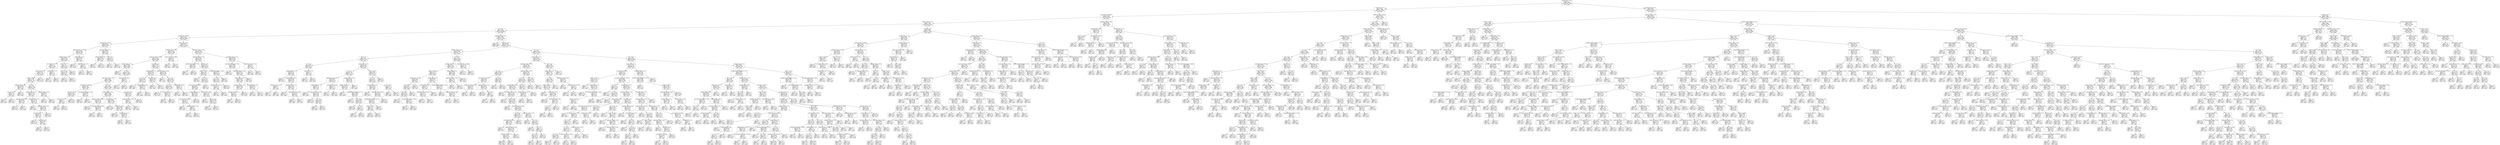 digraph Tree {
node [shape=box] ;
0 [label="content_type <= 12.5\ngini = 0.5\nsamples = 54000\nvalue = [27000, 27000]\nclass = spam"] ;
1 [label="has_html <= 0.5\ngini = 0.2259\nsamples = 24686\nvalue = [3205, 21481]\nclass = ham"] ;
0 -> 1 [labeldistance=2.5, labelangle=45, headlabel="True"] ;
2 [label="raw_mail_len <= 18485.5\ngini = 0.4588\nsamples = 8513\nvalue = [3034, 5479]\nclass = ham"] ;
1 -> 2 ;
3 [label="headers_count <= 17.5\ngini = 0.4149\nsamples = 7559\nvalue = [2220, 5339]\nclass = ham"] ;
2 -> 3 ;
4 [label="the <= 0.5\ngini = 0.3562\nsamples = 6464\nvalue = [1499, 4965]\nclass = ham"] ;
3 -> 4 ;
5 [label="raw_mail_len <= 240.5\ngini = 0.1823\nsamples = 3234\nvalue = [328, 2906]\nclass = ham"] ;
4 -> 5 ;
6 [label="raw_mail_len <= 233.5\ngini = 0.4871\nsamples = 460\nvalue = [193, 267]\nclass = ham"] ;
5 -> 6 ;
7 [label="spaces_over_len <= 0.1314\ngini = 0.3692\nsamples = 348\nvalue = [85, 263]\nclass = ham"] ;
6 -> 7 ;
8 [label="recipient_count <= 6.5\ngini = 0.2381\nsamples = 304\nvalue = [42, 262]\nclass = ham"] ;
7 -> 8 ;
9 [label="raw_mail_len <= 227.0\ngini = 0.2\nsamples = 284\nvalue = [32, 252]\nclass = ham"] ;
8 -> 9 ;
10 [label="parts_count <= 1.5\ngini = 0.168\nsamples = 270\nvalue = [25, 245]\nclass = ham"] ;
9 -> 10 ;
11 [label="mailer <= 505.5\ngini = 0.2748\nsamples = 152\nvalue = [25, 127]\nclass = ham"] ;
10 -> 11 ;
12 [label="headers_count <= 14.5\ngini = 0.4688\nsamples = 24\nvalue = [15, 9]\nclass = spam"] ;
11 -> 12 ;
13 [label="has_link <= 0.5\ngini = 0.18\nsamples = 10\nvalue = [1, 9]\nclass = ham"] ;
12 -> 13 ;
14 [label="gini = 0.0\nsamples = 1\nvalue = [1, 0]\nclass = spam"] ;
13 -> 14 ;
15 [label="gini = 0.0\nsamples = 9\nvalue = [0, 9]\nclass = ham"] ;
13 -> 15 ;
16 [label="gini = 0.0\nsamples = 14\nvalue = [14, 0]\nclass = spam"] ;
12 -> 16 ;
17 [label="of <= 0.5\ngini = 0.144\nsamples = 128\nvalue = [10, 118]\nclass = ham"] ;
11 -> 17 ;
18 [label="headers_count <= 11.5\ngini = 0.1198\nsamples = 125\nvalue = [8, 117]\nclass = ham"] ;
17 -> 18 ;
19 [label="uppercase_count <= 10.5\ngini = 0.029\nsamples = 68\nvalue = [1, 67]\nclass = ham"] ;
18 -> 19 ;
20 [label="gini = 0.0\nsamples = 67\nvalue = [0, 67]\nclass = ham"] ;
19 -> 20 ;
21 [label="gini = 0.0\nsamples = 1\nvalue = [1, 0]\nclass = spam"] ;
19 -> 21 ;
22 [label="recipient_count <= 0.5\ngini = 0.2155\nsamples = 57\nvalue = [7, 50]\nclass = ham"] ;
18 -> 22 ;
23 [label="gini = 0.0\nsamples = 2\nvalue = [2, 0]\nclass = spam"] ;
22 -> 23 ;
24 [label="spell_error_count <= 0.5\ngini = 0.1653\nsamples = 55\nvalue = [5, 50]\nclass = ham"] ;
22 -> 24 ;
25 [label="raw_mail_len <= 1.5\ngini = 0.3512\nsamples = 22\nvalue = [5, 17]\nclass = ham"] ;
24 -> 25 ;
26 [label="gini = 0.0\nsamples = 15\nvalue = [0, 15]\nclass = ham"] ;
25 -> 26 ;
27 [label="has_body <= 0.5\ngini = 0.4082\nsamples = 7\nvalue = [5, 2]\nclass = spam"] ;
25 -> 27 ;
28 [label="gini = 0.0\nsamples = 5\nvalue = [5, 0]\nclass = spam"] ;
27 -> 28 ;
29 [label="gini = 0.0\nsamples = 2\nvalue = [0, 2]\nclass = ham"] ;
27 -> 29 ;
30 [label="gini = 0.0\nsamples = 33\nvalue = [0, 33]\nclass = ham"] ;
24 -> 30 ;
31 [label="subject_length <= 15.0\ngini = 0.4444\nsamples = 3\nvalue = [2, 1]\nclass = spam"] ;
17 -> 31 ;
32 [label="gini = 0.0\nsamples = 1\nvalue = [0, 1]\nclass = ham"] ;
31 -> 32 ;
33 [label="gini = 0.0\nsamples = 2\nvalue = [2, 0]\nclass = spam"] ;
31 -> 33 ;
34 [label="gini = 0.0\nsamples = 118\nvalue = [0, 118]\nclass = ham"] ;
10 -> 34 ;
35 [label="content_type <= 7.0\ngini = 0.5\nsamples = 14\nvalue = [7, 7]\nclass = spam"] ;
9 -> 35 ;
36 [label="gini = 0.0\nsamples = 7\nvalue = [7, 0]\nclass = spam"] ;
35 -> 36 ;
37 [label="gini = 0.0\nsamples = 7\nvalue = [0, 7]\nclass = ham"] ;
35 -> 37 ;
38 [label="mailer <= 412.5\ngini = 0.5\nsamples = 20\nvalue = [10, 10]\nclass = spam"] ;
8 -> 38 ;
39 [label="has_cc <= 0.5\ngini = 0.1653\nsamples = 11\nvalue = [10, 1]\nclass = spam"] ;
38 -> 39 ;
40 [label="gini = 0.0\nsamples = 10\nvalue = [10, 0]\nclass = spam"] ;
39 -> 40 ;
41 [label="gini = 0.0\nsamples = 1\nvalue = [0, 1]\nclass = ham"] ;
39 -> 41 ;
42 [label="gini = 0.0\nsamples = 9\nvalue = [0, 9]\nclass = ham"] ;
38 -> 42 ;
43 [label="content_type <= 9.5\ngini = 0.0444\nsamples = 44\nvalue = [43, 1]\nclass = spam"] ;
7 -> 43 ;
44 [label="gini = 0.0\nsamples = 42\nvalue = [42, 0]\nclass = spam"] ;
43 -> 44 ;
45 [label="headers_count <= 12.5\ngini = 0.5\nsamples = 2\nvalue = [1, 1]\nclass = spam"] ;
43 -> 45 ;
46 [label="gini = 0.0\nsamples = 1\nvalue = [0, 1]\nclass = ham"] ;
45 -> 46 ;
47 [label="gini = 0.0\nsamples = 1\nvalue = [1, 0]\nclass = spam"] ;
45 -> 47 ;
48 [label="spell_error_count <= 7.5\ngini = 0.0689\nsamples = 112\nvalue = [108, 4]\nclass = spam"] ;
6 -> 48 ;
49 [label="subject_length <= 8.0\ngini = 0.0183\nsamples = 108\nvalue = [107, 1]\nclass = spam"] ;
48 -> 49 ;
50 [label="gini = 0.0\nsamples = 1\nvalue = [0, 1]\nclass = ham"] ;
49 -> 50 ;
51 [label="gini = 0.0\nsamples = 107\nvalue = [107, 0]\nclass = spam"] ;
49 -> 51 ;
52 [label="and <= 0.5\ngini = 0.375\nsamples = 4\nvalue = [1, 3]\nclass = ham"] ;
48 -> 52 ;
53 [label="gini = 0.0\nsamples = 3\nvalue = [0, 3]\nclass = ham"] ;
52 -> 53 ;
54 [label="gini = 0.0\nsamples = 1\nvalue = [1, 0]\nclass = spam"] ;
52 -> 54 ;
55 [label="parts_count <= 2.5\ngini = 0.0926\nsamples = 2774\nvalue = [135, 2639]\nclass = ham"] ;
5 -> 55 ;
56 [label="recipient_count <= 25.0\ngini = 0.0278\nsamples = 2338\nvalue = [33, 2305]\nclass = ham"] ;
55 -> 56 ;
57 [label="spaces_over_len <= 0.1218\ngini = 0.0254\nsamples = 2333\nvalue = [30, 2303]\nclass = ham"] ;
56 -> 57 ;
58 [label="headers_count <= 1.5\ngini = 0.0085\nsamples = 2102\nvalue = [9, 2093]\nclass = ham"] ;
57 -> 58 ;
59 [label="gini = 0.0\nsamples = 1\nvalue = [1, 0]\nclass = spam"] ;
58 -> 59 ;
60 [label="to <= 4.5\ngini = 0.0076\nsamples = 2101\nvalue = [8, 2093]\nclass = ham"] ;
58 -> 60 ;
61 [label="spell_error_count <= 7.5\ngini = 0.0067\nsamples = 2096\nvalue = [7, 2089]\nclass = ham"] ;
60 -> 61 ;
62 [label="raw_mail_len <= 799.5\ngini = 0.0465\nsamples = 168\nvalue = [4, 164]\nclass = ham"] ;
61 -> 62 ;
63 [label="has_link <= 0.5\ngini = 0.0239\nsamples = 165\nvalue = [2, 163]\nclass = ham"] ;
62 -> 63 ;
64 [label="parts_count <= 1.5\ngini = 0.5\nsamples = 4\nvalue = [2, 2]\nclass = spam"] ;
63 -> 64 ;
65 [label="gini = 0.0\nsamples = 2\nvalue = [2, 0]\nclass = spam"] ;
64 -> 65 ;
66 [label="gini = 0.0\nsamples = 2\nvalue = [0, 2]\nclass = ham"] ;
64 -> 66 ;
67 [label="gini = 0.0\nsamples = 161\nvalue = [0, 161]\nclass = ham"] ;
63 -> 67 ;
68 [label="raw_body_count_spaces <= 45.0\ngini = 0.4444\nsamples = 3\nvalue = [2, 1]\nclass = spam"] ;
62 -> 68 ;
69 [label="gini = 0.0\nsamples = 1\nvalue = [0, 1]\nclass = ham"] ;
68 -> 69 ;
70 [label="gini = 0.0\nsamples = 2\nvalue = [2, 0]\nclass = spam"] ;
68 -> 70 ;
71 [label="for <= 1.5\ngini = 0.0031\nsamples = 1928\nvalue = [3, 1925]\nclass = ham"] ;
61 -> 71 ;
72 [label="subject_length <= 15.5\ngini = 0.0021\nsamples = 1886\nvalue = [2, 1884]\nclass = ham"] ;
71 -> 72 ;
73 [label="uppercase_count <= 1829.5\ngini = 0.0213\nsamples = 93\nvalue = [1, 92]\nclass = ham"] ;
72 -> 73 ;
74 [label="gini = 0.0\nsamples = 85\nvalue = [0, 85]\nclass = ham"] ;
73 -> 74 ;
75 [label="spell_error_count <= 556.5\ngini = 0.2188\nsamples = 8\nvalue = [1, 7]\nclass = ham"] ;
73 -> 75 ;
76 [label="gini = 0.0\nsamples = 1\nvalue = [1, 0]\nclass = spam"] ;
75 -> 76 ;
77 [label="gini = 0.0\nsamples = 7\nvalue = [0, 7]\nclass = ham"] ;
75 -> 77 ;
78 [label="recipient_count <= 1.5\ngini = 0.0011\nsamples = 1793\nvalue = [1, 1792]\nclass = ham"] ;
72 -> 78 ;
79 [label="gini = 0.0\nsamples = 1549\nvalue = [0, 1549]\nclass = ham"] ;
78 -> 79 ;
80 [label="is_mulipart <= 0.5\ngini = 0.0082\nsamples = 244\nvalue = [1, 243]\nclass = ham"] ;
78 -> 80 ;
81 [label="gini = 0.0\nsamples = 236\nvalue = [0, 236]\nclass = ham"] ;
80 -> 81 ;
82 [label="content_type <= 7.5\ngini = 0.2188\nsamples = 8\nvalue = [1, 7]\nclass = ham"] ;
80 -> 82 ;
83 [label="gini = 0.0\nsamples = 7\nvalue = [0, 7]\nclass = ham"] ;
82 -> 83 ;
84 [label="gini = 0.0\nsamples = 1\nvalue = [1, 0]\nclass = spam"] ;
82 -> 84 ;
85 [label="has_link <= 0.5\ngini = 0.0465\nsamples = 42\nvalue = [1, 41]\nclass = ham"] ;
71 -> 85 ;
86 [label="uppercase_count <= 64.5\ngini = 0.5\nsamples = 2\nvalue = [1, 1]\nclass = spam"] ;
85 -> 86 ;
87 [label="gini = 0.0\nsamples = 1\nvalue = [0, 1]\nclass = ham"] ;
86 -> 87 ;
88 [label="gini = 0.0\nsamples = 1\nvalue = [1, 0]\nclass = spam"] ;
86 -> 88 ;
89 [label="gini = 0.0\nsamples = 40\nvalue = [0, 40]\nclass = ham"] ;
85 -> 89 ;
90 [label="raw_mail_len <= 742.5\ngini = 0.32\nsamples = 5\nvalue = [1, 4]\nclass = ham"] ;
60 -> 90 ;
91 [label="gini = 0.0\nsamples = 1\nvalue = [1, 0]\nclass = spam"] ;
90 -> 91 ;
92 [label="gini = 0.0\nsamples = 4\nvalue = [0, 4]\nclass = ham"] ;
90 -> 92 ;
93 [label="has_link <= 0.5\ngini = 0.1653\nsamples = 231\nvalue = [21, 210]\nclass = ham"] ;
57 -> 93 ;
94 [label="content_type <= 7.5\ngini = 0.4996\nsamples = 37\nvalue = [18, 19]\nclass = ham"] ;
93 -> 94 ;
95 [label="to <= 3.5\ngini = 0.1884\nsamples = 19\nvalue = [17, 2]\nclass = spam"] ;
94 -> 95 ;
96 [label="gini = 0.0\nsamples = 16\nvalue = [16, 0]\nclass = spam"] ;
95 -> 96 ;
97 [label="subject_length <= 25.0\ngini = 0.4444\nsamples = 3\nvalue = [1, 2]\nclass = ham"] ;
95 -> 97 ;
98 [label="gini = 0.0\nsamples = 1\nvalue = [1, 0]\nclass = spam"] ;
97 -> 98 ;
99 [label="gini = 0.0\nsamples = 2\nvalue = [0, 2]\nclass = ham"] ;
97 -> 99 ;
100 [label="has_dollar <= 0.5\ngini = 0.1049\nsamples = 18\nvalue = [1, 17]\nclass = ham"] ;
94 -> 100 ;
101 [label="gini = 0.0\nsamples = 17\nvalue = [0, 17]\nclass = ham"] ;
100 -> 101 ;
102 [label="gini = 0.0\nsamples = 1\nvalue = [1, 0]\nclass = spam"] ;
100 -> 102 ;
103 [label="spaces_over_len <= 0.1221\ngini = 0.0304\nsamples = 194\nvalue = [3, 191]\nclass = ham"] ;
93 -> 103 ;
104 [label="gini = 0.0\nsamples = 1\nvalue = [1, 0]\nclass = spam"] ;
103 -> 104 ;
105 [label="of <= 2.5\ngini = 0.0205\nsamples = 193\nvalue = [2, 191]\nclass = ham"] ;
103 -> 105 ;
106 [label="for <= 1.5\ngini = 0.0106\nsamples = 187\nvalue = [1, 186]\nclass = ham"] ;
105 -> 106 ;
107 [label="gini = 0.0\nsamples = 176\nvalue = [0, 176]\nclass = ham"] ;
106 -> 107 ;
108 [label="raw_mail_len <= 377.5\ngini = 0.1653\nsamples = 11\nvalue = [1, 10]\nclass = ham"] ;
106 -> 108 ;
109 [label="gini = 0.0\nsamples = 1\nvalue = [1, 0]\nclass = spam"] ;
108 -> 109 ;
110 [label="gini = 0.0\nsamples = 10\nvalue = [0, 10]\nclass = ham"] ;
108 -> 110 ;
111 [label="subject_length <= 28.5\ngini = 0.2778\nsamples = 6\nvalue = [1, 5]\nclass = ham"] ;
105 -> 111 ;
112 [label="gini = 0.0\nsamples = 1\nvalue = [1, 0]\nclass = spam"] ;
111 -> 112 ;
113 [label="gini = 0.0\nsamples = 5\nvalue = [0, 5]\nclass = ham"] ;
111 -> 113 ;
114 [label="spaces_over_len <= 0.0653\ngini = 0.48\nsamples = 5\nvalue = [3, 2]\nclass = spam"] ;
56 -> 114 ;
115 [label="gini = 0.0\nsamples = 2\nvalue = [0, 2]\nclass = ham"] ;
114 -> 115 ;
116 [label="gini = 0.0\nsamples = 3\nvalue = [3, 0]\nclass = spam"] ;
114 -> 116 ;
117 [label="spell_error_count <= 59.5\ngini = 0.3584\nsamples = 436\nvalue = [102, 334]\nclass = ham"] ;
55 -> 117 ;
118 [label="uppercase_count <= 22.5\ngini = 0.4901\nsamples = 156\nvalue = [89, 67]\nclass = spam"] ;
117 -> 118 ;
119 [label="raw_body_count_spaces <= 5.0\ngini = 0.054\nsamples = 36\nvalue = [1, 35]\nclass = ham"] ;
118 -> 119 ;
120 [label="gini = 0.0\nsamples = 1\nvalue = [1, 0]\nclass = spam"] ;
119 -> 120 ;
121 [label="gini = 0.0\nsamples = 35\nvalue = [0, 35]\nclass = ham"] ;
119 -> 121 ;
122 [label="has_link <= 0.5\ngini = 0.3911\nsamples = 120\nvalue = [88, 32]\nclass = spam"] ;
118 -> 122 ;
123 [label="mailer <= 122.0\ngini = 0.148\nsamples = 87\nvalue = [80, 7]\nclass = spam"] ;
122 -> 123 ;
124 [label="gini = 0.0\nsamples = 2\nvalue = [0, 2]\nclass = ham"] ;
123 -> 124 ;
125 [label="in <= 4.0\ngini = 0.1107\nsamples = 85\nvalue = [80, 5]\nclass = spam"] ;
123 -> 125 ;
126 [label="spaces_over_len <= 0.0503\ngini = 0.0907\nsamples = 84\nvalue = [80, 4]\nclass = spam"] ;
125 -> 126 ;
127 [label="subject_length <= 2.5\ngini = 0.0308\nsamples = 64\nvalue = [63, 1]\nclass = spam"] ;
126 -> 127 ;
128 [label="spaces_over_len <= 0.0377\ngini = 0.2778\nsamples = 6\nvalue = [5, 1]\nclass = spam"] ;
127 -> 128 ;
129 [label="gini = 0.0\nsamples = 4\nvalue = [4, 0]\nclass = spam"] ;
128 -> 129 ;
130 [label="uppercase_count <= 52.5\ngini = 0.5\nsamples = 2\nvalue = [1, 1]\nclass = spam"] ;
128 -> 130 ;
131 [label="gini = 0.0\nsamples = 1\nvalue = [1, 0]\nclass = spam"] ;
130 -> 131 ;
132 [label="gini = 0.0\nsamples = 1\nvalue = [0, 1]\nclass = ham"] ;
130 -> 132 ;
133 [label="gini = 0.0\nsamples = 58\nvalue = [58, 0]\nclass = spam"] ;
127 -> 133 ;
134 [label="raw_mail_len <= 356.0\ngini = 0.255\nsamples = 20\nvalue = [17, 3]\nclass = spam"] ;
126 -> 134 ;
135 [label="gini = 0.0\nsamples = 2\nvalue = [0, 2]\nclass = ham"] ;
134 -> 135 ;
136 [label="has_cc <= 0.5\ngini = 0.1049\nsamples = 18\nvalue = [17, 1]\nclass = spam"] ;
134 -> 136 ;
137 [label="gini = 0.0\nsamples = 17\nvalue = [17, 0]\nclass = spam"] ;
136 -> 137 ;
138 [label="gini = 0.0\nsamples = 1\nvalue = [0, 1]\nclass = ham"] ;
136 -> 138 ;
139 [label="gini = 0.0\nsamples = 1\nvalue = [0, 1]\nclass = ham"] ;
125 -> 139 ;
140 [label="raw_body_count_spaces <= 118.5\ngini = 0.3673\nsamples = 33\nvalue = [8, 25]\nclass = ham"] ;
122 -> 140 ;
141 [label="a <= 0.5\ngini = 0.1913\nsamples = 28\nvalue = [3, 25]\nclass = ham"] ;
140 -> 141 ;
142 [label="headers_count <= 14.5\ngini = 0.375\nsamples = 4\nvalue = [3, 1]\nclass = spam"] ;
141 -> 142 ;
143 [label="gini = 0.0\nsamples = 1\nvalue = [0, 1]\nclass = ham"] ;
142 -> 143 ;
144 [label="gini = 0.0\nsamples = 3\nvalue = [3, 0]\nclass = spam"] ;
142 -> 144 ;
145 [label="gini = 0.0\nsamples = 24\nvalue = [0, 24]\nclass = ham"] ;
141 -> 145 ;
146 [label="gini = 0.0\nsamples = 5\nvalue = [5, 0]\nclass = spam"] ;
140 -> 146 ;
147 [label="recipient_count <= 17.5\ngini = 0.0885\nsamples = 280\nvalue = [13, 267]\nclass = ham"] ;
117 -> 147 ;
148 [label="raw_body_count_spaces <= 5.5\ngini = 0.0633\nsamples = 275\nvalue = [9, 266]\nclass = ham"] ;
147 -> 148 ;
149 [label="gini = 0.0\nsamples = 3\nvalue = [3, 0]\nclass = spam"] ;
148 -> 149 ;
150 [label="uppercase_count <= 7416.0\ngini = 0.0431\nsamples = 272\nvalue = [6, 266]\nclass = ham"] ;
148 -> 150 ;
151 [label="content_type <= 8.5\ngini = 0.0221\nsamples = 269\nvalue = [3, 266]\nclass = ham"] ;
150 -> 151 ;
152 [label="spell_error_count <= 71.5\ngini = 0.0076\nsamples = 262\nvalue = [1, 261]\nclass = ham"] ;
151 -> 152 ;
153 [label="headers_count <= 14.5\ngini = 0.1975\nsamples = 9\nvalue = [1, 8]\nclass = ham"] ;
152 -> 153 ;
154 [label="gini = 0.0\nsamples = 1\nvalue = [1, 0]\nclass = spam"] ;
153 -> 154 ;
155 [label="gini = 0.0\nsamples = 8\nvalue = [0, 8]\nclass = ham"] ;
153 -> 155 ;
156 [label="gini = 0.0\nsamples = 253\nvalue = [0, 253]\nclass = ham"] ;
152 -> 156 ;
157 [label="has_attachment <= 0.5\ngini = 0.4082\nsamples = 7\nvalue = [2, 5]\nclass = ham"] ;
151 -> 157 ;
158 [label="gini = 0.0\nsamples = 2\nvalue = [2, 0]\nclass = spam"] ;
157 -> 158 ;
159 [label="gini = 0.0\nsamples = 5\nvalue = [0, 5]\nclass = ham"] ;
157 -> 159 ;
160 [label="gini = 0.0\nsamples = 3\nvalue = [3, 0]\nclass = spam"] ;
150 -> 160 ;
161 [label="spell_error_count <= 311.5\ngini = 0.32\nsamples = 5\nvalue = [4, 1]\nclass = spam"] ;
147 -> 161 ;
162 [label="gini = 0.0\nsamples = 4\nvalue = [4, 0]\nclass = spam"] ;
161 -> 162 ;
163 [label="gini = 0.0\nsamples = 1\nvalue = [0, 1]\nclass = ham"] ;
161 -> 163 ;
164 [label="uppercase_count <= 0.5\ngini = 0.4622\nsamples = 3230\nvalue = [1171, 2059]\nclass = ham"] ;
4 -> 164 ;
165 [label="gini = 0.0\nsamples = 639\nvalue = [0, 639]\nclass = ham"] ;
164 -> 165 ;
166 [label="has_link <= 0.5\ngini = 0.4954\nsamples = 2591\nvalue = [1171, 1420]\nclass = ham"] ;
164 -> 166 ;
167 [label="headers_count <= 14.5\ngini = 0.3999\nsamples = 637\nvalue = [461, 176]\nclass = spam"] ;
166 -> 167 ;
168 [label="and <= 1.5\ngini = 0.4997\nsamples = 273\nvalue = [133, 140]\nclass = ham"] ;
167 -> 168 ;
169 [label="a <= 2.5\ngini = 0.2064\nsamples = 77\nvalue = [68, 9]\nclass = spam"] ;
168 -> 169 ;
170 [label="subject_length <= 7.0\ngini = 0.1123\nsamples = 67\nvalue = [63, 4]\nclass = spam"] ;
169 -> 170 ;
171 [label="gini = 0.0\nsamples = 2\nvalue = [0, 2]\nclass = ham"] ;
170 -> 171 ;
172 [label="subject_length <= 14.5\ngini = 0.0596\nsamples = 65\nvalue = [63, 2]\nclass = spam"] ;
170 -> 172 ;
173 [label="headers_count <= 12.0\ngini = 0.32\nsamples = 5\nvalue = [4, 1]\nclass = spam"] ;
172 -> 173 ;
174 [label="gini = 0.0\nsamples = 1\nvalue = [0, 1]\nclass = ham"] ;
173 -> 174 ;
175 [label="gini = 0.0\nsamples = 4\nvalue = [4, 0]\nclass = spam"] ;
173 -> 175 ;
176 [label="headers_count <= 13.5\ngini = 0.0328\nsamples = 60\nvalue = [59, 1]\nclass = spam"] ;
172 -> 176 ;
177 [label="gini = 0.0\nsamples = 51\nvalue = [51, 0]\nclass = spam"] ;
176 -> 177 ;
178 [label="spaces_over_len <= 0.1495\ngini = 0.1975\nsamples = 9\nvalue = [8, 1]\nclass = spam"] ;
176 -> 178 ;
179 [label="gini = 0.0\nsamples = 8\nvalue = [8, 0]\nclass = spam"] ;
178 -> 179 ;
180 [label="gini = 0.0\nsamples = 1\nvalue = [0, 1]\nclass = ham"] ;
178 -> 180 ;
181 [label="parts_count <= 2.5\ngini = 0.5\nsamples = 10\nvalue = [5, 5]\nclass = spam"] ;
169 -> 181 ;
182 [label="gini = 0.0\nsamples = 5\nvalue = [0, 5]\nclass = ham"] ;
181 -> 182 ;
183 [label="gini = 0.0\nsamples = 5\nvalue = [5, 0]\nclass = spam"] ;
181 -> 183 ;
184 [label="parts_count <= 2.5\ngini = 0.4433\nsamples = 196\nvalue = [65, 131]\nclass = ham"] ;
168 -> 184 ;
185 [label="in <= 2.5\ngini = 0.2793\nsamples = 143\nvalue = [24, 119]\nclass = ham"] ;
184 -> 185 ;
186 [label="uppercase_count <= 87.5\ngini = 0.4938\nsamples = 45\nvalue = [20, 25]\nclass = ham"] ;
185 -> 186 ;
187 [label="subject_length <= 7.5\ngini = 0.375\nsamples = 32\nvalue = [8, 24]\nclass = ham"] ;
186 -> 187 ;
188 [label="gini = 0.0\nsamples = 4\nvalue = [4, 0]\nclass = spam"] ;
187 -> 188 ;
189 [label="spaces_over_len <= 0.156\ngini = 0.2449\nsamples = 28\nvalue = [4, 24]\nclass = ham"] ;
187 -> 189 ;
190 [label="gini = 0.0\nsamples = 19\nvalue = [0, 19]\nclass = ham"] ;
189 -> 190 ;
191 [label="to <= 5.5\ngini = 0.4938\nsamples = 9\nvalue = [4, 5]\nclass = ham"] ;
189 -> 191 ;
192 [label="gini = 0.0\nsamples = 4\nvalue = [4, 0]\nclass = spam"] ;
191 -> 192 ;
193 [label="gini = 0.0\nsamples = 5\nvalue = [0, 5]\nclass = ham"] ;
191 -> 193 ;
194 [label="raw_mail_len <= 916.5\ngini = 0.142\nsamples = 13\nvalue = [12, 1]\nclass = spam"] ;
186 -> 194 ;
195 [label="gini = 0.0\nsamples = 1\nvalue = [0, 1]\nclass = ham"] ;
194 -> 195 ;
196 [label="gini = 0.0\nsamples = 12\nvalue = [12, 0]\nclass = spam"] ;
194 -> 196 ;
197 [label="recipient_count <= 16.5\ngini = 0.0783\nsamples = 98\nvalue = [4, 94]\nclass = ham"] ;
185 -> 197 ;
198 [label="headers_count <= 2.0\ngini = 0.0599\nsamples = 97\nvalue = [3, 94]\nclass = ham"] ;
197 -> 198 ;
199 [label="gini = 0.0\nsamples = 1\nvalue = [1, 0]\nclass = spam"] ;
198 -> 199 ;
200 [label="content_transfer_encoding, <= 7.0\ngini = 0.0408\nsamples = 96\nvalue = [2, 94]\nclass = ham"] ;
198 -> 200 ;
201 [label="gini = 0.0\nsamples = 1\nvalue = [1, 0]\nclass = spam"] ;
200 -> 201 ;
202 [label="the <= 44.0\ngini = 0.0208\nsamples = 95\nvalue = [1, 94]\nclass = ham"] ;
200 -> 202 ;
203 [label="gini = 0.0\nsamples = 90\nvalue = [0, 90]\nclass = ham"] ;
202 -> 203 ;
204 [label="a <= 8.5\ngini = 0.32\nsamples = 5\nvalue = [1, 4]\nclass = ham"] ;
202 -> 204 ;
205 [label="gini = 0.0\nsamples = 1\nvalue = [1, 0]\nclass = spam"] ;
204 -> 205 ;
206 [label="gini = 0.0\nsamples = 4\nvalue = [0, 4]\nclass = ham"] ;
204 -> 206 ;
207 [label="gini = 0.0\nsamples = 1\nvalue = [1, 0]\nclass = spam"] ;
197 -> 207 ;
208 [label="has_cc <= 0.5\ngini = 0.3503\nsamples = 53\nvalue = [41, 12]\nclass = spam"] ;
184 -> 208 ;
209 [label="in <= 17.5\ngini = 0.2227\nsamples = 47\nvalue = [41, 6]\nclass = spam"] ;
208 -> 209 ;
210 [label="recipient_count <= 0.5\ngini = 0.1298\nsamples = 43\nvalue = [40, 3]\nclass = spam"] ;
209 -> 210 ;
211 [label="gini = 0.0\nsamples = 1\nvalue = [0, 1]\nclass = ham"] ;
210 -> 211 ;
212 [label="uppercase_count <= 209.0\ngini = 0.0907\nsamples = 42\nvalue = [40, 2]\nclass = spam"] ;
210 -> 212 ;
213 [label="raw_body_count_spaces <= 417.5\ngini = 0.2975\nsamples = 11\nvalue = [9, 2]\nclass = spam"] ;
212 -> 213 ;
214 [label="mailer <= 407.0\ngini = 0.18\nsamples = 10\nvalue = [9, 1]\nclass = spam"] ;
213 -> 214 ;
215 [label="gini = 0.0\nsamples = 9\nvalue = [9, 0]\nclass = spam"] ;
214 -> 215 ;
216 [label="gini = 0.0\nsamples = 1\nvalue = [0, 1]\nclass = ham"] ;
214 -> 216 ;
217 [label="gini = 0.0\nsamples = 1\nvalue = [0, 1]\nclass = ham"] ;
213 -> 217 ;
218 [label="gini = 0.0\nsamples = 31\nvalue = [31, 0]\nclass = spam"] ;
212 -> 218 ;
219 [label="of <= 18.5\ngini = 0.375\nsamples = 4\nvalue = [1, 3]\nclass = ham"] ;
209 -> 219 ;
220 [label="gini = 0.0\nsamples = 1\nvalue = [1, 0]\nclass = spam"] ;
219 -> 220 ;
221 [label="gini = 0.0\nsamples = 3\nvalue = [0, 3]\nclass = ham"] ;
219 -> 221 ;
222 [label="gini = 0.0\nsamples = 6\nvalue = [0, 6]\nclass = ham"] ;
208 -> 222 ;
223 [label="of <= 30.5\ngini = 0.1782\nsamples = 364\nvalue = [328, 36]\nclass = spam"] ;
167 -> 223 ;
224 [label="recipient_count <= 1.5\ngini = 0.132\nsamples = 352\nvalue = [327, 25]\nclass = spam"] ;
223 -> 224 ;
225 [label="mailer <= 934.5\ngini = 0.318\nsamples = 121\nvalue = [97, 24]\nclass = spam"] ;
224 -> 225 ;
226 [label="content_type <= 9.5\ngini = 0.1435\nsamples = 90\nvalue = [83, 7]\nclass = spam"] ;
225 -> 226 ;
227 [label="to <= 29.0\ngini = 0.0877\nsamples = 87\nvalue = [83, 4]\nclass = spam"] ;
226 -> 227 ;
228 [label="and <= 5.5\ngini = 0.0673\nsamples = 86\nvalue = [83, 3]\nclass = spam"] ;
227 -> 228 ;
229 [label="gini = 0.0\nsamples = 59\nvalue = [59, 0]\nclass = spam"] ;
228 -> 229 ;
230 [label="raw_body_count_spaces <= 235.5\ngini = 0.1975\nsamples = 27\nvalue = [24, 3]\nclass = spam"] ;
228 -> 230 ;
231 [label="gini = 0.0\nsamples = 3\nvalue = [0, 3]\nclass = ham"] ;
230 -> 231 ;
232 [label="gini = 0.0\nsamples = 24\nvalue = [24, 0]\nclass = spam"] ;
230 -> 232 ;
233 [label="gini = 0.0\nsamples = 1\nvalue = [0, 1]\nclass = ham"] ;
227 -> 233 ;
234 [label="gini = 0.0\nsamples = 3\nvalue = [0, 3]\nclass = ham"] ;
226 -> 234 ;
235 [label="content_type <= 6.5\ngini = 0.4953\nsamples = 31\nvalue = [14, 17]\nclass = ham"] ;
225 -> 235 ;
236 [label="subject_length <= 96.5\ngini = 0.32\nsamples = 15\nvalue = [3, 12]\nclass = ham"] ;
235 -> 236 ;
237 [label="spaces_over_len <= 0.1446\ngini = 0.142\nsamples = 13\nvalue = [1, 12]\nclass = ham"] ;
236 -> 237 ;
238 [label="gini = 0.0\nsamples = 12\nvalue = [0, 12]\nclass = ham"] ;
237 -> 238 ;
239 [label="gini = 0.0\nsamples = 1\nvalue = [1, 0]\nclass = spam"] ;
237 -> 239 ;
240 [label="gini = 0.0\nsamples = 2\nvalue = [2, 0]\nclass = spam"] ;
236 -> 240 ;
241 [label="content_transfer_encoding, <= 15.0\ngini = 0.4297\nsamples = 16\nvalue = [11, 5]\nclass = spam"] ;
235 -> 241 ;
242 [label="gini = 0.0\nsamples = 4\nvalue = [0, 4]\nclass = ham"] ;
241 -> 242 ;
243 [label="spell_error_count <= 286.5\ngini = 0.1528\nsamples = 12\nvalue = [11, 1]\nclass = spam"] ;
241 -> 243 ;
244 [label="gini = 0.0\nsamples = 11\nvalue = [11, 0]\nclass = spam"] ;
243 -> 244 ;
245 [label="gini = 0.0\nsamples = 1\nvalue = [0, 1]\nclass = ham"] ;
243 -> 245 ;
246 [label="subject_length <= 4.5\ngini = 0.0086\nsamples = 231\nvalue = [230, 1]\nclass = spam"] ;
224 -> 246 ;
247 [label="uppercase_count <= 36.5\ngini = 0.18\nsamples = 10\nvalue = [9, 1]\nclass = spam"] ;
246 -> 247 ;
248 [label="gini = 0.0\nsamples = 1\nvalue = [0, 1]\nclass = ham"] ;
247 -> 248 ;
249 [label="gini = 0.0\nsamples = 9\nvalue = [9, 0]\nclass = spam"] ;
247 -> 249 ;
250 [label="gini = 0.0\nsamples = 221\nvalue = [221, 0]\nclass = spam"] ;
246 -> 250 ;
251 [label="spaces_over_len <= 0.1636\ngini = 0.1528\nsamples = 12\nvalue = [1, 11]\nclass = ham"] ;
223 -> 251 ;
252 [label="gini = 0.0\nsamples = 11\nvalue = [0, 11]\nclass = ham"] ;
251 -> 252 ;
253 [label="gini = 0.0\nsamples = 1\nvalue = [1, 0]\nclass = spam"] ;
251 -> 253 ;
254 [label="of <= 0.5\ngini = 0.4627\nsamples = 1954\nvalue = [710, 1244]\nclass = ham"] ;
166 -> 254 ;
255 [label="parts_count <= 1.5\ngini = 0.4833\nsamples = 612\nvalue = [362, 250]\nclass = spam"] ;
254 -> 255 ;
256 [label="uppercase_count <= 19.5\ngini = 0.4104\nsamples = 482\nvalue = [343, 139]\nclass = spam"] ;
255 -> 256 ;
257 [label="to <= 2.5\ngini = 0.4692\nsamples = 141\nvalue = [53, 88]\nclass = ham"] ;
256 -> 257 ;
258 [label="raw_mail_len <= 259.0\ngini = 0.084\nsamples = 91\nvalue = [4, 87]\nclass = ham"] ;
257 -> 258 ;
259 [label="spaces_over_len <= 0.1211\ngini = 0.4898\nsamples = 7\nvalue = [3, 4]\nclass = ham"] ;
258 -> 259 ;
260 [label="gini = 0.0\nsamples = 4\nvalue = [0, 4]\nclass = ham"] ;
259 -> 260 ;
261 [label="gini = 0.0\nsamples = 3\nvalue = [3, 0]\nclass = spam"] ;
259 -> 261 ;
262 [label="uppercase_count <= 18.5\ngini = 0.0235\nsamples = 84\nvalue = [1, 83]\nclass = ham"] ;
258 -> 262 ;
263 [label="gini = 0.0\nsamples = 82\nvalue = [0, 82]\nclass = ham"] ;
262 -> 263 ;
264 [label="and <= 0.5\ngini = 0.5\nsamples = 2\nvalue = [1, 1]\nclass = spam"] ;
262 -> 264 ;
265 [label="gini = 0.0\nsamples = 1\nvalue = [1, 0]\nclass = spam"] ;
264 -> 265 ;
266 [label="gini = 0.0\nsamples = 1\nvalue = [0, 1]\nclass = ham"] ;
264 -> 266 ;
267 [label="and <= 0.5\ngini = 0.0392\nsamples = 50\nvalue = [49, 1]\nclass = spam"] ;
257 -> 267 ;
268 [label="gini = 0.0\nsamples = 1\nvalue = [0, 1]\nclass = ham"] ;
267 -> 268 ;
269 [label="gini = 0.0\nsamples = 49\nvalue = [49, 0]\nclass = spam"] ;
267 -> 269 ;
270 [label="spell_error_count <= 32.5\ngini = 0.2544\nsamples = 341\nvalue = [290, 51]\nclass = spam"] ;
256 -> 270 ;
271 [label="a <= 2.5\ngini = 0.1658\nsamples = 318\nvalue = [289, 29]\nclass = spam"] ;
270 -> 271 ;
272 [label="subject_length <= 13.5\ngini = 0.1323\nsamples = 309\nvalue = [287, 22]\nclass = spam"] ;
271 -> 272 ;
273 [label="gini = 0.0\nsamples = 3\nvalue = [0, 3]\nclass = ham"] ;
272 -> 273 ;
274 [label="headers_count <= 10.0\ngini = 0.1165\nsamples = 306\nvalue = [287, 19]\nclass = spam"] ;
272 -> 274 ;
275 [label="gini = 0.0\nsamples = 2\nvalue = [0, 2]\nclass = ham"] ;
274 -> 275 ;
276 [label="mailer <= 155.0\ngini = 0.1056\nsamples = 304\nvalue = [287, 17]\nclass = spam"] ;
274 -> 276 ;
277 [label="gini = 0.0\nsamples = 2\nvalue = [0, 2]\nclass = ham"] ;
276 -> 277 ;
278 [label="spaces_over_len <= 0.1198\ngini = 0.0944\nsamples = 302\nvalue = [287, 15]\nclass = spam"] ;
276 -> 278 ;
279 [label="and <= 3.5\ngini = 0.0456\nsamples = 257\nvalue = [251, 6]\nclass = spam"] ;
278 -> 279 ;
280 [label="raw_mail_len <= 279.5\ngini = 0.0309\nsamples = 255\nvalue = [251, 4]\nclass = spam"] ;
279 -> 280 ;
281 [label="gini = 0.0\nsamples = 1\nvalue = [0, 1]\nclass = ham"] ;
280 -> 281 ;
282 [label="uppercase_count <= 91.0\ngini = 0.0233\nsamples = 254\nvalue = [251, 3]\nclass = spam"] ;
280 -> 282 ;
283 [label="recipient_count <= 7.0\ngini = 0.0157\nsamples = 253\nvalue = [251, 2]\nclass = spam"] ;
282 -> 283 ;
284 [label="gini = 0.0079\nsamples = 251\nvalue = [250, 1]\nclass = spam"] ;
283 -> 284 ;
285 [label="gini = 0.5\nsamples = 2\nvalue = [1, 1]\nclass = spam"] ;
283 -> 285 ;
286 [label="gini = 0.0\nsamples = 1\nvalue = [0, 1]\nclass = ham"] ;
282 -> 286 ;
287 [label="gini = 0.0\nsamples = 2\nvalue = [0, 2]\nclass = ham"] ;
279 -> 287 ;
288 [label="uppercase_count <= 21.5\ngini = 0.32\nsamples = 45\nvalue = [36, 9]\nclass = spam"] ;
278 -> 288 ;
289 [label="gini = 0.0\nsamples = 4\nvalue = [0, 4]\nclass = ham"] ;
288 -> 289 ;
290 [label="in <= 0.5\ngini = 0.2142\nsamples = 41\nvalue = [36, 5]\nclass = spam"] ;
288 -> 290 ;
291 [label="gini = 0.0\nsamples = 31\nvalue = [31, 0]\nclass = spam"] ;
290 -> 291 ;
292 [label="the <= 3.0\ngini = 0.5\nsamples = 10\nvalue = [5, 5]\nclass = spam"] ;
290 -> 292 ;
293 [label="for <= 2.5\ngini = 0.2778\nsamples = 6\nvalue = [1, 5]\nclass = ham"] ;
292 -> 293 ;
294 [label="gini = 0.0\nsamples = 5\nvalue = [0, 5]\nclass = ham"] ;
293 -> 294 ;
295 [label="gini = 0.0\nsamples = 1\nvalue = [1, 0]\nclass = spam"] ;
293 -> 295 ;
296 [label="gini = 0.0\nsamples = 4\nvalue = [4, 0]\nclass = spam"] ;
292 -> 296 ;
297 [label="and <= 1.5\ngini = 0.3457\nsamples = 9\nvalue = [2, 7]\nclass = ham"] ;
271 -> 297 ;
298 [label="headers_count <= 13.5\ngini = 0.4444\nsamples = 3\nvalue = [2, 1]\nclass = spam"] ;
297 -> 298 ;
299 [label="gini = 0.0\nsamples = 1\nvalue = [0, 1]\nclass = ham"] ;
298 -> 299 ;
300 [label="gini = 0.0\nsamples = 2\nvalue = [2, 0]\nclass = spam"] ;
298 -> 300 ;
301 [label="gini = 0.0\nsamples = 6\nvalue = [0, 6]\nclass = ham"] ;
297 -> 301 ;
302 [label="the <= 5.5\ngini = 0.0832\nsamples = 23\nvalue = [1, 22]\nclass = ham"] ;
270 -> 302 ;
303 [label="gini = 0.0\nsamples = 22\nvalue = [0, 22]\nclass = ham"] ;
302 -> 303 ;
304 [label="gini = 0.0\nsamples = 1\nvalue = [1, 0]\nclass = spam"] ;
302 -> 304 ;
305 [label="and <= 7.0\ngini = 0.2496\nsamples = 130\nvalue = [19, 111]\nclass = ham"] ;
255 -> 305 ;
306 [label="content_type <= 6.5\ngini = 0.1761\nsamples = 123\nvalue = [12, 111]\nclass = ham"] ;
305 -> 306 ;
307 [label="a <= 9.5\ngini = 0.0868\nsamples = 110\nvalue = [5, 105]\nclass = ham"] ;
306 -> 307 ;
308 [label="mailer <= 209.5\ngini = 0.0707\nsamples = 109\nvalue = [4, 105]\nclass = ham"] ;
307 -> 308 ;
309 [label="gini = 0.0\nsamples = 1\nvalue = [1, 0]\nclass = spam"] ;
308 -> 309 ;
310 [label="parts_count <= 2.5\ngini = 0.054\nsamples = 108\nvalue = [3, 105]\nclass = ham"] ;
308 -> 310 ;
311 [label="gini = 0.0\nsamples = 88\nvalue = [0, 88]\nclass = ham"] ;
310 -> 311 ;
312 [label="spell_error_count <= 29.5\ngini = 0.255\nsamples = 20\nvalue = [3, 17]\nclass = ham"] ;
310 -> 312 ;
313 [label="a <= 1.5\ngini = 0.375\nsamples = 4\nvalue = [3, 1]\nclass = spam"] ;
312 -> 313 ;
314 [label="gini = 0.0\nsamples = 3\nvalue = [3, 0]\nclass = spam"] ;
313 -> 314 ;
315 [label="gini = 0.0\nsamples = 1\nvalue = [0, 1]\nclass = ham"] ;
313 -> 315 ;
316 [label="gini = 0.0\nsamples = 16\nvalue = [0, 16]\nclass = ham"] ;
312 -> 316 ;
317 [label="gini = 0.0\nsamples = 1\nvalue = [1, 0]\nclass = spam"] ;
307 -> 317 ;
318 [label="spell_error_count <= 46.5\ngini = 0.497\nsamples = 13\nvalue = [7, 6]\nclass = spam"] ;
306 -> 318 ;
319 [label="gini = 0.0\nsamples = 5\nvalue = [5, 0]\nclass = spam"] ;
318 -> 319 ;
320 [label="spaces_over_len <= 0.0733\ngini = 0.375\nsamples = 8\nvalue = [2, 6]\nclass = ham"] ;
318 -> 320 ;
321 [label="gini = 0.0\nsamples = 2\nvalue = [2, 0]\nclass = spam"] ;
320 -> 321 ;
322 [label="gini = 0.0\nsamples = 6\nvalue = [0, 6]\nclass = ham"] ;
320 -> 322 ;
323 [label="gini = 0.0\nsamples = 7\nvalue = [7, 0]\nclass = spam"] ;
305 -> 323 ;
324 [label="the <= 6.5\ngini = 0.3841\nsamples = 1342\nvalue = [348, 994]\nclass = ham"] ;
254 -> 324 ;
325 [label="parts_count <= 1.5\ngini = 0.2146\nsamples = 720\nvalue = [88, 632]\nclass = ham"] ;
324 -> 325 ;
326 [label="raw_mail_len <= 633.5\ngini = 0.306\nsamples = 419\nvalue = [79, 340]\nclass = ham"] ;
325 -> 326 ;
327 [label="mailer <= 175.5\ngini = 0.0575\nsamples = 135\nvalue = [4, 131]\nclass = ham"] ;
326 -> 327 ;
328 [label="gini = 0.0\nsamples = 1\nvalue = [1, 0]\nclass = spam"] ;
327 -> 328 ;
329 [label="content_type <= 3.0\ngini = 0.0438\nsamples = 134\nvalue = [3, 131]\nclass = ham"] ;
327 -> 329 ;
330 [label="gini = 0.0\nsamples = 122\nvalue = [0, 122]\nclass = ham"] ;
329 -> 330 ;
331 [label="raw_body_count_spaces <= 54.5\ngini = 0.375\nsamples = 12\nvalue = [3, 9]\nclass = ham"] ;
329 -> 331 ;
332 [label="has_body <= 0.5\ngini = 0.375\nsamples = 4\nvalue = [3, 1]\nclass = spam"] ;
331 -> 332 ;
333 [label="gini = 0.0\nsamples = 1\nvalue = [0, 1]\nclass = ham"] ;
332 -> 333 ;
334 [label="gini = 0.0\nsamples = 3\nvalue = [3, 0]\nclass = spam"] ;
332 -> 334 ;
335 [label="gini = 0.0\nsamples = 8\nvalue = [0, 8]\nclass = ham"] ;
331 -> 335 ;
336 [label="raw_body_count_spaces <= 87.5\ngini = 0.3887\nsamples = 284\nvalue = [75, 209]\nclass = ham"] ;
326 -> 336 ;
337 [label="a <= 0.5\ngini = 0.375\nsamples = 20\nvalue = [15, 5]\nclass = spam"] ;
336 -> 337 ;
338 [label="gini = 0.0\nsamples = 11\nvalue = [11, 0]\nclass = spam"] ;
337 -> 338 ;
339 [label="of <= 3.5\ngini = 0.4938\nsamples = 9\nvalue = [4, 5]\nclass = ham"] ;
337 -> 339 ;
340 [label="gini = 0.0\nsamples = 5\nvalue = [0, 5]\nclass = ham"] ;
339 -> 340 ;
341 [label="gini = 0.0\nsamples = 4\nvalue = [4, 0]\nclass = spam"] ;
339 -> 341 ;
342 [label="content_type <= 3.0\ngini = 0.3512\nsamples = 264\nvalue = [60, 204]\nclass = ham"] ;
336 -> 342 ;
343 [label="uppercase_count <= 73.0\ngini = 0.4344\nsamples = 138\nvalue = [44, 94]\nclass = ham"] ;
342 -> 343 ;
344 [label="subject_length <= 52.5\ngini = 0.2542\nsamples = 87\nvalue = [13, 74]\nclass = ham"] ;
343 -> 344 ;
345 [label="spaces_over_len <= 0.1057\ngini = 0.1229\nsamples = 76\nvalue = [5, 71]\nclass = ham"] ;
344 -> 345 ;
346 [label="gini = 0.0\nsamples = 1\nvalue = [1, 0]\nclass = spam"] ;
345 -> 346 ;
347 [label="headers_count <= 15.5\ngini = 0.101\nsamples = 75\nvalue = [4, 71]\nclass = ham"] ;
345 -> 347 ;
348 [label="for <= 3.5\ngini = 0.0778\nsamples = 74\nvalue = [3, 71]\nclass = ham"] ;
347 -> 348 ;
349 [label="to <= 5.5\ngini = 0.054\nsamples = 72\nvalue = [2, 70]\nclass = ham"] ;
348 -> 349 ;
350 [label="and <= 0.5\ngini = 0.0294\nsamples = 67\nvalue = [1, 66]\nclass = ham"] ;
349 -> 350 ;
351 [label="gini = 0.1327\nsamples = 14\nvalue = [1, 13]\nclass = ham"] ;
350 -> 351 ;
352 [label="gini = 0.0\nsamples = 53\nvalue = [0, 53]\nclass = ham"] ;
350 -> 352 ;
353 [label="spaces_over_len <= 0.1384\ngini = 0.32\nsamples = 5\nvalue = [1, 4]\nclass = ham"] ;
349 -> 353 ;
354 [label="gini = 0.0\nsamples = 1\nvalue = [1, 0]\nclass = spam"] ;
353 -> 354 ;
355 [label="gini = 0.0\nsamples = 4\nvalue = [0, 4]\nclass = ham"] ;
353 -> 355 ;
356 [label="spaces_over_len <= 0.1517\ngini = 0.5\nsamples = 2\nvalue = [1, 1]\nclass = spam"] ;
348 -> 356 ;
357 [label="gini = 0.0\nsamples = 1\nvalue = [1, 0]\nclass = spam"] ;
356 -> 357 ;
358 [label="gini = 0.0\nsamples = 1\nvalue = [0, 1]\nclass = ham"] ;
356 -> 358 ;
359 [label="gini = 0.0\nsamples = 1\nvalue = [1, 0]\nclass = spam"] ;
347 -> 359 ;
360 [label="of <= 3.0\ngini = 0.3967\nsamples = 11\nvalue = [8, 3]\nclass = spam"] ;
344 -> 360 ;
361 [label="headers_count <= 14.5\ngini = 0.375\nsamples = 4\nvalue = [1, 3]\nclass = ham"] ;
360 -> 361 ;
362 [label="gini = 0.0\nsamples = 3\nvalue = [0, 3]\nclass = ham"] ;
361 -> 362 ;
363 [label="gini = 0.0\nsamples = 1\nvalue = [1, 0]\nclass = spam"] ;
361 -> 363 ;
364 [label="gini = 0.0\nsamples = 7\nvalue = [7, 0]\nclass = spam"] ;
360 -> 364 ;
365 [label="has_dollar <= 0.5\ngini = 0.4767\nsamples = 51\nvalue = [31, 20]\nclass = spam"] ;
343 -> 365 ;
366 [label="for <= 0.5\ngini = 0.2188\nsamples = 24\nvalue = [21, 3]\nclass = spam"] ;
365 -> 366 ;
367 [label="gini = 0.0\nsamples = 1\nvalue = [0, 1]\nclass = ham"] ;
366 -> 367 ;
368 [label="mailer <= 1140.5\ngini = 0.1588\nsamples = 23\nvalue = [21, 2]\nclass = spam"] ;
366 -> 368 ;
369 [label="gini = 0.0\nsamples = 1\nvalue = [0, 1]\nclass = ham"] ;
368 -> 369 ;
370 [label="spell_error_count <= 24.0\ngini = 0.0868\nsamples = 22\nvalue = [21, 1]\nclass = spam"] ;
368 -> 370 ;
371 [label="gini = 0.0\nsamples = 19\nvalue = [19, 0]\nclass = spam"] ;
370 -> 371 ;
372 [label="spell_error_count <= 43.0\ngini = 0.4444\nsamples = 3\nvalue = [2, 1]\nclass = spam"] ;
370 -> 372 ;
373 [label="gini = 0.0\nsamples = 1\nvalue = [0, 1]\nclass = ham"] ;
372 -> 373 ;
374 [label="gini = 0.0\nsamples = 2\nvalue = [2, 0]\nclass = spam"] ;
372 -> 374 ;
375 [label="uppercase_count <= 86.0\ngini = 0.4664\nsamples = 27\nvalue = [10, 17]\nclass = ham"] ;
365 -> 375 ;
376 [label="gini = 0.0\nsamples = 5\nvalue = [5, 0]\nclass = spam"] ;
375 -> 376 ;
377 [label="spell_error_count <= 5.5\ngini = 0.3512\nsamples = 22\nvalue = [5, 17]\nclass = ham"] ;
375 -> 377 ;
378 [label="gini = 0.0\nsamples = 2\nvalue = [2, 0]\nclass = spam"] ;
377 -> 378 ;
379 [label="the <= 3.5\ngini = 0.255\nsamples = 20\nvalue = [3, 17]\nclass = ham"] ;
377 -> 379 ;
380 [label="gini = 0.0\nsamples = 11\nvalue = [0, 11]\nclass = ham"] ;
379 -> 380 ;
381 [label="of <= 5.5\ngini = 0.4444\nsamples = 9\nvalue = [3, 6]\nclass = ham"] ;
379 -> 381 ;
382 [label="for <= 3.0\ngini = 0.375\nsamples = 4\nvalue = [3, 1]\nclass = spam"] ;
381 -> 382 ;
383 [label="gini = 0.0\nsamples = 1\nvalue = [0, 1]\nclass = ham"] ;
382 -> 383 ;
384 [label="gini = 0.0\nsamples = 3\nvalue = [3, 0]\nclass = spam"] ;
382 -> 384 ;
385 [label="gini = 0.0\nsamples = 5\nvalue = [0, 5]\nclass = ham"] ;
381 -> 385 ;
386 [label="recipient_count <= 3.0\ngini = 0.2217\nsamples = 126\nvalue = [16, 110]\nclass = ham"] ;
342 -> 386 ;
387 [label="uppercase_count <= 52.5\ngini = 0.189\nsamples = 123\nvalue = [13, 110]\nclass = ham"] ;
386 -> 387 ;
388 [label="spaces_over_len <= 0.1275\ngini = 0.4444\nsamples = 18\nvalue = [6, 12]\nclass = ham"] ;
387 -> 388 ;
389 [label="gini = 0.0\nsamples = 9\nvalue = [0, 9]\nclass = ham"] ;
388 -> 389 ;
390 [label="a <= 1.0\ngini = 0.4444\nsamples = 9\nvalue = [6, 3]\nclass = spam"] ;
388 -> 390 ;
391 [label="gini = 0.0\nsamples = 2\nvalue = [0, 2]\nclass = ham"] ;
390 -> 391 ;
392 [label="mailer <= 430.0\ngini = 0.2449\nsamples = 7\nvalue = [6, 1]\nclass = spam"] ;
390 -> 392 ;
393 [label="gini = 0.0\nsamples = 1\nvalue = [0, 1]\nclass = ham"] ;
392 -> 393 ;
394 [label="gini = 0.0\nsamples = 6\nvalue = [6, 0]\nclass = spam"] ;
392 -> 394 ;
395 [label="headers_count <= 13.5\ngini = 0.1244\nsamples = 105\nvalue = [7, 98]\nclass = ham"] ;
387 -> 395 ;
396 [label="the <= 3.5\ngini = 0.3122\nsamples = 31\nvalue = [6, 25]\nclass = ham"] ;
395 -> 396 ;
397 [label="uppercase_count <= 96.0\ngini = 0.497\nsamples = 13\nvalue = [6, 7]\nclass = ham"] ;
396 -> 397 ;
398 [label="gini = 0.0\nsamples = 5\nvalue = [0, 5]\nclass = ham"] ;
397 -> 398 ;
399 [label="has_dollar <= 0.5\ngini = 0.375\nsamples = 8\nvalue = [6, 2]\nclass = spam"] ;
397 -> 399 ;
400 [label="raw_mail_len <= 1568.0\ngini = 0.4444\nsamples = 3\nvalue = [1, 2]\nclass = ham"] ;
399 -> 400 ;
401 [label="gini = 0.0\nsamples = 1\nvalue = [1, 0]\nclass = spam"] ;
400 -> 401 ;
402 [label="gini = 0.0\nsamples = 2\nvalue = [0, 2]\nclass = ham"] ;
400 -> 402 ;
403 [label="gini = 0.0\nsamples = 5\nvalue = [5, 0]\nclass = spam"] ;
399 -> 403 ;
404 [label="gini = 0.0\nsamples = 18\nvalue = [0, 18]\nclass = ham"] ;
396 -> 404 ;
405 [label="raw_mail_len <= 7559.5\ngini = 0.0267\nsamples = 74\nvalue = [1, 73]\nclass = ham"] ;
395 -> 405 ;
406 [label="gini = 0.0\nsamples = 72\nvalue = [0, 72]\nclass = ham"] ;
405 -> 406 ;
407 [label="content_type <= 9.0\ngini = 0.5\nsamples = 2\nvalue = [1, 1]\nclass = spam"] ;
405 -> 407 ;
408 [label="gini = 0.0\nsamples = 1\nvalue = [0, 1]\nclass = ham"] ;
407 -> 408 ;
409 [label="gini = 0.0\nsamples = 1\nvalue = [1, 0]\nclass = spam"] ;
407 -> 409 ;
410 [label="gini = 0.0\nsamples = 3\nvalue = [3, 0]\nclass = spam"] ;
386 -> 410 ;
411 [label="recipient_count <= 14.0\ngini = 0.058\nsamples = 301\nvalue = [9, 292]\nclass = ham"] ;
325 -> 411 ;
412 [label="content_transfer_encoding, <= 13.0\ngini = 0.0395\nsamples = 298\nvalue = [6, 292]\nclass = ham"] ;
411 -> 412 ;
413 [label="gini = 0.0\nsamples = 1\nvalue = [1, 0]\nclass = spam"] ;
412 -> 413 ;
414 [label="mailer <= 548.5\ngini = 0.0331\nsamples = 297\nvalue = [5, 292]\nclass = ham"] ;
412 -> 414 ;
415 [label="spaces_over_len <= 0.1028\ngini = 0.2285\nsamples = 38\nvalue = [5, 33]\nclass = ham"] ;
414 -> 415 ;
416 [label="recipient_count <= 5.5\ngini = 0.0588\nsamples = 33\nvalue = [1, 32]\nclass = ham"] ;
415 -> 416 ;
417 [label="gini = 0.0\nsamples = 32\nvalue = [0, 32]\nclass = ham"] ;
416 -> 417 ;
418 [label="gini = 0.0\nsamples = 1\nvalue = [1, 0]\nclass = spam"] ;
416 -> 418 ;
419 [label="subject_length <= 50.0\ngini = 0.32\nsamples = 5\nvalue = [4, 1]\nclass = spam"] ;
415 -> 419 ;
420 [label="gini = 0.0\nsamples = 4\nvalue = [4, 0]\nclass = spam"] ;
419 -> 420 ;
421 [label="gini = 0.0\nsamples = 1\nvalue = [0, 1]\nclass = ham"] ;
419 -> 421 ;
422 [label="gini = 0.0\nsamples = 259\nvalue = [0, 259]\nclass = ham"] ;
414 -> 422 ;
423 [label="gini = 0.0\nsamples = 3\nvalue = [3, 0]\nclass = spam"] ;
411 -> 423 ;
424 [label="recipient_count <= 1.5\ngini = 0.4866\nsamples = 622\nvalue = [260, 362]\nclass = ham"] ;
324 -> 424 ;
425 [label="content_transfer_encoding, <= 17.0\ngini = 0.4585\nsamples = 545\nvalue = [194, 351]\nclass = ham"] ;
424 -> 425 ;
426 [label="the <= 26.5\ngini = 0.447\nsamples = 86\nvalue = [57, 29]\nclass = spam"] ;
425 -> 426 ;
427 [label="parts_count <= 3.0\ngini = 0.4861\nsamples = 48\nvalue = [20, 28]\nclass = ham"] ;
426 -> 427 ;
428 [label="subject_length <= 40.5\ngini = 0.3878\nsamples = 38\nvalue = [10, 28]\nclass = ham"] ;
427 -> 428 ;
429 [label="raw_body_count_spaces <= 246.5\ngini = 0.18\nsamples = 20\nvalue = [2, 18]\nclass = ham"] ;
428 -> 429 ;
430 [label="the <= 10.0\ngini = 0.5\nsamples = 4\nvalue = [2, 2]\nclass = spam"] ;
429 -> 430 ;
431 [label="gini = 0.0\nsamples = 2\nvalue = [0, 2]\nclass = ham"] ;
430 -> 431 ;
432 [label="gini = 0.0\nsamples = 2\nvalue = [2, 0]\nclass = spam"] ;
430 -> 432 ;
433 [label="gini = 0.0\nsamples = 16\nvalue = [0, 16]\nclass = ham"] ;
429 -> 433 ;
434 [label="subject_length <= 61.5\ngini = 0.4938\nsamples = 18\nvalue = [8, 10]\nclass = ham"] ;
428 -> 434 ;
435 [label="spell_error_count <= 70.0\ngini = 0.4898\nsamples = 14\nvalue = [8, 6]\nclass = spam"] ;
434 -> 435 ;
436 [label="spell_error_count <= 2.0\ngini = 0.2449\nsamples = 7\nvalue = [6, 1]\nclass = spam"] ;
435 -> 436 ;
437 [label="gini = 0.0\nsamples = 1\nvalue = [0, 1]\nclass = ham"] ;
436 -> 437 ;
438 [label="gini = 0.0\nsamples = 6\nvalue = [6, 0]\nclass = spam"] ;
436 -> 438 ;
439 [label="a <= 12.0\ngini = 0.4082\nsamples = 7\nvalue = [2, 5]\nclass = ham"] ;
435 -> 439 ;
440 [label="gini = 0.0\nsamples = 5\nvalue = [0, 5]\nclass = ham"] ;
439 -> 440 ;
441 [label="gini = 0.0\nsamples = 2\nvalue = [2, 0]\nclass = spam"] ;
439 -> 441 ;
442 [label="gini = 0.0\nsamples = 4\nvalue = [0, 4]\nclass = ham"] ;
434 -> 442 ;
443 [label="gini = 0.0\nsamples = 10\nvalue = [10, 0]\nclass = spam"] ;
427 -> 443 ;
444 [label="parts_count <= 1.5\ngini = 0.0512\nsamples = 38\nvalue = [37, 1]\nclass = spam"] ;
426 -> 444 ;
445 [label="gini = 0.0\nsamples = 37\nvalue = [37, 0]\nclass = spam"] ;
444 -> 445 ;
446 [label="gini = 0.0\nsamples = 1\nvalue = [0, 1]\nclass = ham"] ;
444 -> 446 ;
447 [label="headers_count <= 11.5\ngini = 0.4188\nsamples = 459\nvalue = [137, 322]\nclass = ham"] ;
425 -> 447 ;
448 [label="subject_length <= 40.5\ngini = 0.2268\nsamples = 23\nvalue = [20, 3]\nclass = spam"] ;
447 -> 448 ;
449 [label="and <= 12.5\ngini = 0.0907\nsamples = 21\nvalue = [20, 1]\nclass = spam"] ;
448 -> 449 ;
450 [label="gini = 0.0\nsamples = 19\nvalue = [19, 0]\nclass = spam"] ;
449 -> 450 ;
451 [label="headers_count <= 6.0\ngini = 0.5\nsamples = 2\nvalue = [1, 1]\nclass = spam"] ;
449 -> 451 ;
452 [label="gini = 0.0\nsamples = 1\nvalue = [0, 1]\nclass = ham"] ;
451 -> 452 ;
453 [label="gini = 0.0\nsamples = 1\nvalue = [1, 0]\nclass = spam"] ;
451 -> 453 ;
454 [label="gini = 0.0\nsamples = 2\nvalue = [0, 2]\nclass = ham"] ;
448 -> 454 ;
455 [label="mailer <= 497.5\ngini = 0.3927\nsamples = 436\nvalue = [117, 319]\nclass = ham"] ;
447 -> 455 ;
456 [label="mailer <= 218.0\ngini = 0.4753\nsamples = 36\nvalue = [22, 14]\nclass = spam"] ;
455 -> 456 ;
457 [label="headers_count <= 14.5\ngini = 0.3599\nsamples = 17\nvalue = [4, 13]\nclass = ham"] ;
456 -> 457 ;
458 [label="mailer <= 168.0\ngini = 0.4444\nsamples = 6\nvalue = [4, 2]\nclass = spam"] ;
457 -> 458 ;
459 [label="gini = 0.0\nsamples = 4\nvalue = [4, 0]\nclass = spam"] ;
458 -> 459 ;
460 [label="gini = 0.0\nsamples = 2\nvalue = [0, 2]\nclass = ham"] ;
458 -> 460 ;
461 [label="gini = 0.0\nsamples = 11\nvalue = [0, 11]\nclass = ham"] ;
457 -> 461 ;
462 [label="spaces_over_len <= 0.0869\ngini = 0.0997\nsamples = 19\nvalue = [18, 1]\nclass = spam"] ;
456 -> 462 ;
463 [label="gini = 0.0\nsamples = 1\nvalue = [0, 1]\nclass = ham"] ;
462 -> 463 ;
464 [label="gini = 0.0\nsamples = 18\nvalue = [18, 0]\nclass = spam"] ;
462 -> 464 ;
465 [label="parts_count <= 1.5\ngini = 0.3622\nsamples = 400\nvalue = [95, 305]\nclass = ham"] ;
455 -> 465 ;
466 [label="has_dollar <= 0.5\ngini = 0.4543\nsamples = 215\nvalue = [75, 140]\nclass = ham"] ;
465 -> 466 ;
467 [label="headers_count <= 12.5\ngini = 0.4998\nsamples = 94\nvalue = [48, 46]\nclass = spam"] ;
466 -> 467 ;
468 [label="for <= 5.0\ngini = 0.2449\nsamples = 21\nvalue = [3, 18]\nclass = ham"] ;
467 -> 468 ;
469 [label="and <= 1.5\ngini = 0.18\nsamples = 20\nvalue = [2, 18]\nclass = ham"] ;
468 -> 469 ;
470 [label="gini = 0.0\nsamples = 1\nvalue = [1, 0]\nclass = spam"] ;
469 -> 470 ;
471 [label="subject_length <= 32.0\ngini = 0.0997\nsamples = 19\nvalue = [1, 18]\nclass = ham"] ;
469 -> 471 ;
472 [label="a <= 2.5\ngini = 0.32\nsamples = 5\nvalue = [1, 4]\nclass = ham"] ;
471 -> 472 ;
473 [label="gini = 0.0\nsamples = 1\nvalue = [1, 0]\nclass = spam"] ;
472 -> 473 ;
474 [label="gini = 0.0\nsamples = 4\nvalue = [0, 4]\nclass = ham"] ;
472 -> 474 ;
475 [label="gini = 0.0\nsamples = 14\nvalue = [0, 14]\nclass = ham"] ;
471 -> 475 ;
476 [label="gini = 0.0\nsamples = 1\nvalue = [1, 0]\nclass = spam"] ;
468 -> 476 ;
477 [label="spaces_over_len <= 0.1157\ngini = 0.4729\nsamples = 73\nvalue = [45, 28]\nclass = spam"] ;
467 -> 477 ;
478 [label="of <= 12.5\ngini = 0.2188\nsamples = 16\nvalue = [2, 14]\nclass = ham"] ;
477 -> 478 ;
479 [label="subject_length <= 50.5\ngini = 0.1244\nsamples = 15\nvalue = [1, 14]\nclass = ham"] ;
478 -> 479 ;
480 [label="gini = 0.0\nsamples = 13\nvalue = [0, 13]\nclass = ham"] ;
479 -> 480 ;
481 [label="raw_body_count_spaces <= 419.5\ngini = 0.5\nsamples = 2\nvalue = [1, 1]\nclass = spam"] ;
479 -> 481 ;
482 [label="gini = 0.0\nsamples = 1\nvalue = [0, 1]\nclass = ham"] ;
481 -> 482 ;
483 [label="gini = 0.0\nsamples = 1\nvalue = [1, 0]\nclass = spam"] ;
481 -> 483 ;
484 [label="gini = 0.0\nsamples = 1\nvalue = [1, 0]\nclass = spam"] ;
478 -> 484 ;
485 [label="content_type <= 3.0\ngini = 0.3706\nsamples = 57\nvalue = [43, 14]\nclass = spam"] ;
477 -> 485 ;
486 [label="has_non_english_chars <= 0.5\ngini = 0.0768\nsamples = 25\nvalue = [24, 1]\nclass = spam"] ;
485 -> 486 ;
487 [label="gini = 0.0\nsamples = 21\nvalue = [21, 0]\nclass = spam"] ;
486 -> 487 ;
488 [label="the <= 13.0\ngini = 0.375\nsamples = 4\nvalue = [3, 1]\nclass = spam"] ;
486 -> 488 ;
489 [label="gini = 0.0\nsamples = 1\nvalue = [0, 1]\nclass = ham"] ;
488 -> 489 ;
490 [label="gini = 0.0\nsamples = 3\nvalue = [3, 0]\nclass = spam"] ;
488 -> 490 ;
491 [label="a <= 6.5\ngini = 0.4824\nsamples = 32\nvalue = [19, 13]\nclass = spam"] ;
485 -> 491 ;
492 [label="spaces_over_len <= 0.1522\ngini = 0.4915\nsamples = 23\nvalue = [10, 13]\nclass = ham"] ;
491 -> 492 ;
493 [label="gini = 0.4938\nsamples = 18\nvalue = [10, 8]\nclass = spam"] ;
492 -> 493 ;
494 [label="gini = 0.0\nsamples = 5\nvalue = [0, 5]\nclass = ham"] ;
492 -> 494 ;
495 [label="gini = 0.0\nsamples = 9\nvalue = [9, 0]\nclass = spam"] ;
491 -> 495 ;
496 [label="the <= 46.0\ngini = 0.3467\nsamples = 121\nvalue = [27, 94]\nclass = ham"] ;
466 -> 496 ;
497 [label="raw_mail_len <= 4716.0\ngini = 0.2934\nsamples = 112\nvalue = [20, 92]\nclass = ham"] ;
496 -> 497 ;
498 [label="the <= 10.5\ngini = 0.4543\nsamples = 43\nvalue = [15, 28]\nclass = ham"] ;
497 -> 498 ;
499 [label="raw_body_count_spaces <= 558.5\ngini = 0.1244\nsamples = 15\nvalue = [1, 14]\nclass = ham"] ;
498 -> 499 ;
500 [label="gini = 0.0\nsamples = 14\nvalue = [0, 14]\nclass = ham"] ;
499 -> 500 ;
501 [label="gini = 0.0\nsamples = 1\nvalue = [1, 0]\nclass = spam"] ;
499 -> 501 ;
502 [label="subject_length <= 52.5\ngini = 0.5\nsamples = 28\nvalue = [14, 14]\nclass = spam"] ;
498 -> 502 ;
503 [label="a <= 4.5\ngini = 0.4764\nsamples = 23\nvalue = [14, 9]\nclass = spam"] ;
502 -> 503 ;
504 [label="gini = 0.42\nsamples = 10\nvalue = [3, 7]\nclass = ham"] ;
503 -> 504 ;
505 [label="gini = 0.2604\nsamples = 13\nvalue = [11, 2]\nclass = spam"] ;
503 -> 505 ;
506 [label="gini = 0.0\nsamples = 5\nvalue = [0, 5]\nclass = ham"] ;
502 -> 506 ;
507 [label="for <= 3.5\ngini = 0.1344\nsamples = 69\nvalue = [5, 64]\nclass = ham"] ;
497 -> 507 ;
508 [label="spaces_over_len <= 0.0888\ngini = 0.48\nsamples = 5\nvalue = [3, 2]\nclass = spam"] ;
507 -> 508 ;
509 [label="gini = 0.0\nsamples = 2\nvalue = [0, 2]\nclass = ham"] ;
508 -> 509 ;
510 [label="gini = 0.0\nsamples = 3\nvalue = [3, 0]\nclass = spam"] ;
508 -> 510 ;
511 [label="and <= 50.5\ngini = 0.0605\nsamples = 64\nvalue = [2, 62]\nclass = ham"] ;
507 -> 511 ;
512 [label="raw_mail_len <= 6437.5\ngini = 0.0312\nsamples = 63\nvalue = [1, 62]\nclass = ham"] ;
511 -> 512 ;
513 [label="gini = 0.1244\nsamples = 15\nvalue = [1, 14]\nclass = ham"] ;
512 -> 513 ;
514 [label="gini = 0.0\nsamples = 48\nvalue = [0, 48]\nclass = ham"] ;
512 -> 514 ;
515 [label="gini = 0.0\nsamples = 1\nvalue = [1, 0]\nclass = spam"] ;
511 -> 515 ;
516 [label="spell_error_count <= 303.5\ngini = 0.3457\nsamples = 9\nvalue = [7, 2]\nclass = spam"] ;
496 -> 516 ;
517 [label="headers_count <= 12.5\ngini = 0.2188\nsamples = 8\nvalue = [7, 1]\nclass = spam"] ;
516 -> 517 ;
518 [label="gini = 0.0\nsamples = 1\nvalue = [0, 1]\nclass = ham"] ;
517 -> 518 ;
519 [label="gini = 0.0\nsamples = 7\nvalue = [7, 0]\nclass = spam"] ;
517 -> 519 ;
520 [label="gini = 0.0\nsamples = 1\nvalue = [0, 1]\nclass = ham"] ;
516 -> 520 ;
521 [label="the <= 15.5\ngini = 0.1928\nsamples = 185\nvalue = [20, 165]\nclass = ham"] ;
465 -> 521 ;
522 [label="uppercase_count <= 1125.0\ngini = 0.0196\nsamples = 101\nvalue = [1, 100]\nclass = ham"] ;
521 -> 522 ;
523 [label="gini = 0.0\nsamples = 98\nvalue = [0, 98]\nclass = ham"] ;
522 -> 523 ;
524 [label="uppercase_count <= 1984.0\ngini = 0.4444\nsamples = 3\nvalue = [1, 2]\nclass = ham"] ;
522 -> 524 ;
525 [label="gini = 0.0\nsamples = 1\nvalue = [1, 0]\nclass = spam"] ;
524 -> 525 ;
526 [label="gini = 0.0\nsamples = 2\nvalue = [0, 2]\nclass = ham"] ;
524 -> 526 ;
527 [label="headers_count <= 15.5\ngini = 0.3501\nsamples = 84\nvalue = [19, 65]\nclass = ham"] ;
521 -> 527 ;
528 [label="parts_count <= 2.5\ngini = 0.4522\nsamples = 55\nvalue = [19, 36]\nclass = ham"] ;
527 -> 528 ;
529 [label="spell_error_count <= 13.5\ngini = 0.1327\nsamples = 28\nvalue = [2, 26]\nclass = ham"] ;
528 -> 529 ;
530 [label="gini = 0.0\nsamples = 2\nvalue = [2, 0]\nclass = spam"] ;
529 -> 530 ;
531 [label="gini = 0.0\nsamples = 26\nvalue = [0, 26]\nclass = ham"] ;
529 -> 531 ;
532 [label="spell_error_count <= 350.5\ngini = 0.4664\nsamples = 27\nvalue = [17, 10]\nclass = spam"] ;
528 -> 532 ;
533 [label="a <= 30.0\ngini = 0.3084\nsamples = 21\nvalue = [17, 4]\nclass = spam"] ;
532 -> 533 ;
534 [label="and <= 30.0\ngini = 0.1884\nsamples = 19\nvalue = [17, 2]\nclass = spam"] ;
533 -> 534 ;
535 [label="gini = 0.0\nsamples = 13\nvalue = [13, 0]\nclass = spam"] ;
534 -> 535 ;
536 [label="gini = 0.4444\nsamples = 6\nvalue = [4, 2]\nclass = spam"] ;
534 -> 536 ;
537 [label="gini = 0.0\nsamples = 2\nvalue = [0, 2]\nclass = ham"] ;
533 -> 537 ;
538 [label="gini = 0.0\nsamples = 6\nvalue = [0, 6]\nclass = ham"] ;
532 -> 538 ;
539 [label="gini = 0.0\nsamples = 29\nvalue = [0, 29]\nclass = ham"] ;
527 -> 539 ;
540 [label="has_cc <= 0.5\ngini = 0.2449\nsamples = 77\nvalue = [66, 11]\nclass = spam"] ;
424 -> 540 ;
541 [label="content_transfer_encoding, <= 10.5\ngini = 0.0894\nsamples = 64\nvalue = [61, 3]\nclass = spam"] ;
540 -> 541 ;
542 [label="gini = 0.0\nsamples = 2\nvalue = [0, 2]\nclass = ham"] ;
541 -> 542 ;
543 [label="has_non_english_chars <= 0.5\ngini = 0.0317\nsamples = 62\nvalue = [61, 1]\nclass = spam"] ;
541 -> 543 ;
544 [label="gini = 0.0\nsamples = 59\nvalue = [59, 0]\nclass = spam"] ;
543 -> 544 ;
545 [label="the <= 35.5\ngini = 0.4444\nsamples = 3\nvalue = [2, 1]\nclass = spam"] ;
543 -> 545 ;
546 [label="gini = 0.0\nsamples = 2\nvalue = [2, 0]\nclass = spam"] ;
545 -> 546 ;
547 [label="gini = 0.0\nsamples = 1\nvalue = [0, 1]\nclass = ham"] ;
545 -> 547 ;
548 [label="raw_body_count_spaces <= 445.5\ngini = 0.4734\nsamples = 13\nvalue = [5, 8]\nclass = ham"] ;
540 -> 548 ;
549 [label="recipient_count <= 32.0\ngini = 0.1975\nsamples = 9\nvalue = [1, 8]\nclass = ham"] ;
548 -> 549 ;
550 [label="gini = 0.0\nsamples = 8\nvalue = [0, 8]\nclass = ham"] ;
549 -> 550 ;
551 [label="gini = 0.0\nsamples = 1\nvalue = [1, 0]\nclass = spam"] ;
549 -> 551 ;
552 [label="gini = 0.0\nsamples = 4\nvalue = [4, 0]\nclass = spam"] ;
548 -> 552 ;
553 [label="has_link <= 0.5\ngini = 0.4498\nsamples = 1095\nvalue = [721, 374]\nclass = spam"] ;
3 -> 553 ;
554 [label="content_type <= 7.5\ngini = 0.1904\nsamples = 563\nvalue = [503, 60]\nclass = spam"] ;
553 -> 554 ;
555 [label="spaces_over_len <= 0.0166\ngini = 0.0995\nsamples = 514\nvalue = [487, 27]\nclass = spam"] ;
554 -> 555 ;
556 [label="spell_error_count <= 10.0\ngini = 0.3658\nsamples = 83\nvalue = [63, 20]\nclass = spam"] ;
555 -> 556 ;
557 [label="mailer <= 933.5\ngini = 0.0317\nsamples = 62\nvalue = [61, 1]\nclass = spam"] ;
556 -> 557 ;
558 [label="gini = 0.0\nsamples = 56\nvalue = [56, 0]\nclass = spam"] ;
557 -> 558 ;
559 [label="headers_count <= 19.5\ngini = 0.2778\nsamples = 6\nvalue = [5, 1]\nclass = spam"] ;
557 -> 559 ;
560 [label="content_type <= 6.5\ngini = 0.5\nsamples = 2\nvalue = [1, 1]\nclass = spam"] ;
559 -> 560 ;
561 [label="gini = 0.0\nsamples = 1\nvalue = [0, 1]\nclass = ham"] ;
560 -> 561 ;
562 [label="gini = 0.0\nsamples = 1\nvalue = [1, 0]\nclass = spam"] ;
560 -> 562 ;
563 [label="gini = 0.0\nsamples = 4\nvalue = [4, 0]\nclass = spam"] ;
559 -> 563 ;
564 [label="mailer <= 1225.0\ngini = 0.1723\nsamples = 21\nvalue = [2, 19]\nclass = ham"] ;
556 -> 564 ;
565 [label="gini = 0.0\nsamples = 19\nvalue = [0, 19]\nclass = ham"] ;
564 -> 565 ;
566 [label="gini = 0.0\nsamples = 2\nvalue = [2, 0]\nclass = spam"] ;
564 -> 566 ;
567 [label="uppercase_count <= 1.0\ngini = 0.032\nsamples = 431\nvalue = [424, 7]\nclass = spam"] ;
555 -> 567 ;
568 [label="headers_count <= 19.5\ngini = 0.5\nsamples = 2\nvalue = [1, 1]\nclass = spam"] ;
567 -> 568 ;
569 [label="gini = 0.0\nsamples = 1\nvalue = [1, 0]\nclass = spam"] ;
568 -> 569 ;
570 [label="gini = 0.0\nsamples = 1\nvalue = [0, 1]\nclass = ham"] ;
568 -> 570 ;
571 [label="of <= 7.5\ngini = 0.0276\nsamples = 429\nvalue = [423, 6]\nclass = spam"] ;
567 -> 571 ;
572 [label="the <= 13.5\ngini = 0.006\nsamples = 335\nvalue = [334, 1]\nclass = spam"] ;
571 -> 572 ;
573 [label="gini = 0.0\nsamples = 302\nvalue = [302, 0]\nclass = spam"] ;
572 -> 573 ;
574 [label="uppercase_count <= 44.0\ngini = 0.0588\nsamples = 33\nvalue = [32, 1]\nclass = spam"] ;
572 -> 574 ;
575 [label="gini = 0.0\nsamples = 1\nvalue = [0, 1]\nclass = ham"] ;
574 -> 575 ;
576 [label="gini = 0.0\nsamples = 32\nvalue = [32, 0]\nclass = spam"] ;
574 -> 576 ;
577 [label="uppercase_count <= 95.0\ngini = 0.1007\nsamples = 94\nvalue = [89, 5]\nclass = spam"] ;
571 -> 577 ;
578 [label="and <= 5.0\ngini = 0.5\nsamples = 6\nvalue = [3, 3]\nclass = spam"] ;
577 -> 578 ;
579 [label="gini = 0.0\nsamples = 2\nvalue = [0, 2]\nclass = ham"] ;
578 -> 579 ;
580 [label="a <= 6.0\ngini = 0.375\nsamples = 4\nvalue = [3, 1]\nclass = spam"] ;
578 -> 580 ;
581 [label="gini = 0.0\nsamples = 3\nvalue = [3, 0]\nclass = spam"] ;
580 -> 581 ;
582 [label="gini = 0.0\nsamples = 1\nvalue = [0, 1]\nclass = ham"] ;
580 -> 582 ;
583 [label="mailer <= 275.0\ngini = 0.0444\nsamples = 88\nvalue = [86, 2]\nclass = spam"] ;
577 -> 583 ;
584 [label="subject_length <= 42.5\ngini = 0.5\nsamples = 2\nvalue = [1, 1]\nclass = spam"] ;
583 -> 584 ;
585 [label="gini = 0.0\nsamples = 1\nvalue = [1, 0]\nclass = spam"] ;
584 -> 585 ;
586 [label="gini = 0.0\nsamples = 1\nvalue = [0, 1]\nclass = ham"] ;
584 -> 586 ;
587 [label="raw_mail_len <= 2236.0\ngini = 0.023\nsamples = 86\nvalue = [85, 1]\nclass = spam"] ;
583 -> 587 ;
588 [label="has_dollar <= 0.5\ngini = 0.2449\nsamples = 7\nvalue = [6, 1]\nclass = spam"] ;
587 -> 588 ;
589 [label="gini = 0.0\nsamples = 6\nvalue = [6, 0]\nclass = spam"] ;
588 -> 589 ;
590 [label="gini = 0.0\nsamples = 1\nvalue = [0, 1]\nclass = ham"] ;
588 -> 590 ;
591 [label="gini = 0.0\nsamples = 79\nvalue = [79, 0]\nclass = spam"] ;
587 -> 591 ;
592 [label="recipient_count <= 1.5\ngini = 0.4398\nsamples = 49\nvalue = [16, 33]\nclass = ham"] ;
554 -> 592 ;
593 [label="spaces_over_len <= 0.2088\ngini = 0.1928\nsamples = 37\nvalue = [4, 33]\nclass = ham"] ;
592 -> 593 ;
594 [label="parts_count <= 2.5\ngini = 0.1078\nsamples = 35\nvalue = [2, 33]\nclass = ham"] ;
593 -> 594 ;
595 [label="gini = 0.0\nsamples = 32\nvalue = [0, 32]\nclass = ham"] ;
594 -> 595 ;
596 [label="and <= 16.5\ngini = 0.4444\nsamples = 3\nvalue = [2, 1]\nclass = spam"] ;
594 -> 596 ;
597 [label="gini = 0.0\nsamples = 2\nvalue = [2, 0]\nclass = spam"] ;
596 -> 597 ;
598 [label="gini = 0.0\nsamples = 1\nvalue = [0, 1]\nclass = ham"] ;
596 -> 598 ;
599 [label="gini = 0.0\nsamples = 2\nvalue = [2, 0]\nclass = spam"] ;
593 -> 599 ;
600 [label="gini = 0.0\nsamples = 12\nvalue = [12, 0]\nclass = spam"] ;
592 -> 600 ;
601 [label="headers_count <= 20.5\ngini = 0.4837\nsamples = 532\nvalue = [218, 314]\nclass = ham"] ;
553 -> 601 ;
602 [label="content_type <= 3.0\ngini = 0.4375\nsamples = 430\nvalue = [139, 291]\nclass = ham"] ;
601 -> 602 ;
603 [label="subject_length <= 29.0\ngini = 0.0928\nsamples = 41\nvalue = [39, 2]\nclass = spam"] ;
602 -> 603 ;
604 [label="gini = 0.0\nsamples = 2\nvalue = [0, 2]\nclass = ham"] ;
603 -> 604 ;
605 [label="gini = 0.0\nsamples = 39\nvalue = [39, 0]\nclass = spam"] ;
603 -> 605 ;
606 [label="recipient_count <= 1.5\ngini = 0.382\nsamples = 389\nvalue = [100, 289]\nclass = ham"] ;
602 -> 606 ;
607 [label="in <= 9.5\ngini = 0.3025\nsamples = 323\nvalue = [60, 263]\nclass = ham"] ;
606 -> 607 ;
608 [label="spaces_over_len <= 0.2363\ngini = 0.2407\nsamples = 293\nvalue = [41, 252]\nclass = ham"] ;
607 -> 608 ;
609 [label="headers_count <= 18.5\ngini = 0.2277\nsamples = 290\nvalue = [38, 252]\nclass = ham"] ;
608 -> 609 ;
610 [label="raw_mail_len <= 392.0\ngini = 0.1372\nsamples = 162\nvalue = [12, 150]\nclass = ham"] ;
609 -> 610 ;
611 [label="content_type <= 9.0\ngini = 0.4444\nsamples = 3\nvalue = [2, 1]\nclass = spam"] ;
610 -> 611 ;
612 [label="gini = 0.0\nsamples = 2\nvalue = [2, 0]\nclass = spam"] ;
611 -> 612 ;
613 [label="gini = 0.0\nsamples = 1\nvalue = [0, 1]\nclass = ham"] ;
611 -> 613 ;
614 [label="mailer <= 503.5\ngini = 0.1179\nsamples = 159\nvalue = [10, 149]\nclass = ham"] ;
610 -> 614 ;
615 [label="spell_error_count <= 1.5\ngini = 0.2449\nsamples = 49\nvalue = [7, 42]\nclass = ham"] ;
614 -> 615 ;
616 [label="gini = 0.0\nsamples = 1\nvalue = [1, 0]\nclass = spam"] ;
615 -> 616 ;
617 [label="spell_error_count <= 372.5\ngini = 0.2188\nsamples = 48\nvalue = [6, 42]\nclass = ham"] ;
615 -> 617 ;
618 [label="and <= 3.5\ngini = 0.1901\nsamples = 47\nvalue = [5, 42]\nclass = ham"] ;
617 -> 618 ;
619 [label="gini = 0.0\nsamples = 29\nvalue = [0, 29]\nclass = ham"] ;
618 -> 619 ;
620 [label="a <= 0.5\ngini = 0.4012\nsamples = 18\nvalue = [5, 13]\nclass = ham"] ;
618 -> 620 ;
621 [label="gini = 0.0\nsamples = 3\nvalue = [3, 0]\nclass = spam"] ;
620 -> 621 ;
622 [label="spaces_over_len <= 0.0791\ngini = 0.2311\nsamples = 15\nvalue = [2, 13]\nclass = ham"] ;
620 -> 622 ;
623 [label="gini = 0.0\nsamples = 1\nvalue = [1, 0]\nclass = spam"] ;
622 -> 623 ;
624 [label="a <= 11.5\ngini = 0.1327\nsamples = 14\nvalue = [1, 13]\nclass = ham"] ;
622 -> 624 ;
625 [label="gini = 0.0\nsamples = 11\nvalue = [0, 11]\nclass = ham"] ;
624 -> 625 ;
626 [label="in <= 3.0\ngini = 0.4444\nsamples = 3\nvalue = [1, 2]\nclass = ham"] ;
624 -> 626 ;
627 [label="gini = 0.0\nsamples = 1\nvalue = [1, 0]\nclass = spam"] ;
626 -> 627 ;
628 [label="gini = 0.0\nsamples = 2\nvalue = [0, 2]\nclass = ham"] ;
626 -> 628 ;
629 [label="gini = 0.0\nsamples = 1\nvalue = [1, 0]\nclass = spam"] ;
617 -> 629 ;
630 [label="the <= 30.5\ngini = 0.0531\nsamples = 110\nvalue = [3, 107]\nclass = ham"] ;
614 -> 630 ;
631 [label="for <= 9.5\ngini = 0.0364\nsamples = 108\nvalue = [2, 106]\nclass = ham"] ;
630 -> 631 ;
632 [label="subject_length <= 30.5\ngini = 0.0192\nsamples = 103\nvalue = [1, 102]\nclass = ham"] ;
631 -> 632 ;
633 [label="the <= 16.0\ngini = 0.1528\nsamples = 12\nvalue = [1, 11]\nclass = ham"] ;
632 -> 633 ;
634 [label="gini = 0.0\nsamples = 11\nvalue = [0, 11]\nclass = ham"] ;
633 -> 634 ;
635 [label="gini = 0.0\nsamples = 1\nvalue = [1, 0]\nclass = spam"] ;
633 -> 635 ;
636 [label="gini = 0.0\nsamples = 91\nvalue = [0, 91]\nclass = ham"] ;
632 -> 636 ;
637 [label="parts_count <= 2.0\ngini = 0.32\nsamples = 5\nvalue = [1, 4]\nclass = ham"] ;
631 -> 637 ;
638 [label="gini = 0.0\nsamples = 4\nvalue = [0, 4]\nclass = ham"] ;
637 -> 638 ;
639 [label="gini = 0.0\nsamples = 1\nvalue = [1, 0]\nclass = spam"] ;
637 -> 639 ;
640 [label="to <= 21.5\ngini = 0.5\nsamples = 2\nvalue = [1, 1]\nclass = spam"] ;
630 -> 640 ;
641 [label="gini = 0.0\nsamples = 1\nvalue = [0, 1]\nclass = ham"] ;
640 -> 641 ;
642 [label="gini = 0.0\nsamples = 1\nvalue = [1, 0]\nclass = spam"] ;
640 -> 642 ;
643 [label="parts_count <= 2.5\ngini = 0.3237\nsamples = 128\nvalue = [26, 102]\nclass = ham"] ;
609 -> 643 ;
644 [label="mailer <= 1284.0\ngini = 0.2524\nsamples = 108\nvalue = [16, 92]\nclass = ham"] ;
643 -> 644 ;
645 [label="for <= 9.5\ngini = 0.12\nsamples = 78\nvalue = [5, 73]\nclass = ham"] ;
644 -> 645 ;
646 [label="spell_error_count <= 3.0\ngini = 0.0758\nsamples = 76\nvalue = [3, 73]\nclass = ham"] ;
645 -> 646 ;
647 [label="the <= 4.5\ngini = 0.4082\nsamples = 7\nvalue = [2, 5]\nclass = ham"] ;
646 -> 647 ;
648 [label="gini = 0.0\nsamples = 5\nvalue = [0, 5]\nclass = ham"] ;
647 -> 648 ;
649 [label="gini = 0.0\nsamples = 2\nvalue = [2, 0]\nclass = spam"] ;
647 -> 649 ;
650 [label="for <= 4.5\ngini = 0.0286\nsamples = 69\nvalue = [1, 68]\nclass = ham"] ;
646 -> 650 ;
651 [label="gini = 0.0\nsamples = 63\nvalue = [0, 63]\nclass = ham"] ;
650 -> 651 ;
652 [label="raw_mail_len <= 2061.0\ngini = 0.2778\nsamples = 6\nvalue = [1, 5]\nclass = ham"] ;
650 -> 652 ;
653 [label="gini = 0.0\nsamples = 1\nvalue = [1, 0]\nclass = spam"] ;
652 -> 653 ;
654 [label="gini = 0.0\nsamples = 5\nvalue = [0, 5]\nclass = ham"] ;
652 -> 654 ;
655 [label="gini = 0.0\nsamples = 2\nvalue = [2, 0]\nclass = spam"] ;
645 -> 655 ;
656 [label="in <= 2.5\ngini = 0.4644\nsamples = 30\nvalue = [11, 19]\nclass = ham"] ;
644 -> 656 ;
657 [label="spaces_over_len <= 0.0479\ngini = 0.2311\nsamples = 15\nvalue = [2, 13]\nclass = ham"] ;
656 -> 657 ;
658 [label="gini = 0.0\nsamples = 1\nvalue = [1, 0]\nclass = spam"] ;
657 -> 658 ;
659 [label="and <= 2.5\ngini = 0.1327\nsamples = 14\nvalue = [1, 13]\nclass = ham"] ;
657 -> 659 ;
660 [label="parts_count <= 0.5\ngini = 0.375\nsamples = 4\nvalue = [1, 3]\nclass = ham"] ;
659 -> 660 ;
661 [label="gini = 0.0\nsamples = 3\nvalue = [0, 3]\nclass = ham"] ;
660 -> 661 ;
662 [label="gini = 0.0\nsamples = 1\nvalue = [1, 0]\nclass = spam"] ;
660 -> 662 ;
663 [label="gini = 0.0\nsamples = 10\nvalue = [0, 10]\nclass = ham"] ;
659 -> 663 ;
664 [label="and <= 10.5\ngini = 0.48\nsamples = 15\nvalue = [9, 6]\nclass = spam"] ;
656 -> 664 ;
665 [label="spell_error_count <= 5.0\ngini = 0.18\nsamples = 10\nvalue = [9, 1]\nclass = spam"] ;
664 -> 665 ;
666 [label="gini = 0.0\nsamples = 1\nvalue = [0, 1]\nclass = ham"] ;
665 -> 666 ;
667 [label="gini = 0.0\nsamples = 9\nvalue = [9, 0]\nclass = spam"] ;
665 -> 667 ;
668 [label="gini = 0.0\nsamples = 5\nvalue = [0, 5]\nclass = ham"] ;
664 -> 668 ;
669 [label="spaces_over_len <= 0.1013\ngini = 0.5\nsamples = 20\nvalue = [10, 10]\nclass = spam"] ;
643 -> 669 ;
670 [label="and <= 6.0\ngini = 0.2975\nsamples = 11\nvalue = [2, 9]\nclass = ham"] ;
669 -> 670 ;
671 [label="the <= 12.0\ngini = 0.18\nsamples = 10\nvalue = [1, 9]\nclass = ham"] ;
670 -> 671 ;
672 [label="gini = 0.0\nsamples = 8\nvalue = [0, 8]\nclass = ham"] ;
671 -> 672 ;
673 [label="spaces_over_len <= 0.0939\ngini = 0.5\nsamples = 2\nvalue = [1, 1]\nclass = spam"] ;
671 -> 673 ;
674 [label="gini = 0.0\nsamples = 1\nvalue = [0, 1]\nclass = ham"] ;
673 -> 674 ;
675 [label="gini = 0.0\nsamples = 1\nvalue = [1, 0]\nclass = spam"] ;
673 -> 675 ;
676 [label="gini = 0.0\nsamples = 1\nvalue = [1, 0]\nclass = spam"] ;
670 -> 676 ;
677 [label="of <= 15.0\ngini = 0.1975\nsamples = 9\nvalue = [8, 1]\nclass = spam"] ;
669 -> 677 ;
678 [label="gini = 0.0\nsamples = 8\nvalue = [8, 0]\nclass = spam"] ;
677 -> 678 ;
679 [label="gini = 0.0\nsamples = 1\nvalue = [0, 1]\nclass = ham"] ;
677 -> 679 ;
680 [label="gini = 0.0\nsamples = 3\nvalue = [3, 0]\nclass = spam"] ;
608 -> 680 ;
681 [label="and <= 23.5\ngini = 0.4644\nsamples = 30\nvalue = [19, 11]\nclass = spam"] ;
607 -> 681 ;
682 [label="uppercase_count <= 232.0\ngini = 0.1107\nsamples = 17\nvalue = [16, 1]\nclass = spam"] ;
681 -> 682 ;
683 [label="gini = 0.0\nsamples = 1\nvalue = [0, 1]\nclass = ham"] ;
682 -> 683 ;
684 [label="gini = 0.0\nsamples = 16\nvalue = [16, 0]\nclass = spam"] ;
682 -> 684 ;
685 [label="subject_length <= 29.5\ngini = 0.355\nsamples = 13\nvalue = [3, 10]\nclass = ham"] ;
681 -> 685 ;
686 [label="mailer <= 516.0\ngini = 0.375\nsamples = 4\nvalue = [3, 1]\nclass = spam"] ;
685 -> 686 ;
687 [label="gini = 0.0\nsamples = 1\nvalue = [0, 1]\nclass = ham"] ;
686 -> 687 ;
688 [label="gini = 0.0\nsamples = 3\nvalue = [3, 0]\nclass = spam"] ;
686 -> 688 ;
689 [label="gini = 0.0\nsamples = 9\nvalue = [0, 9]\nclass = ham"] ;
685 -> 689 ;
690 [label="raw_body_count_spaces <= 85.5\ngini = 0.4775\nsamples = 66\nvalue = [40, 26]\nclass = spam"] ;
606 -> 690 ;
691 [label="spaces_over_len <= 0.1216\ngini = 0.2934\nsamples = 28\nvalue = [5, 23]\nclass = ham"] ;
690 -> 691 ;
692 [label="recipient_count <= 31.5\ngini = 0.2041\nsamples = 26\nvalue = [3, 23]\nclass = ham"] ;
691 -> 692 ;
693 [label="uppercase_count <= 180.0\ngini = 0.0799\nsamples = 24\nvalue = [1, 23]\nclass = ham"] ;
692 -> 693 ;
694 [label="gini = 0.0\nsamples = 23\nvalue = [0, 23]\nclass = ham"] ;
693 -> 694 ;
695 [label="gini = 0.0\nsamples = 1\nvalue = [1, 0]\nclass = spam"] ;
693 -> 695 ;
696 [label="gini = 0.0\nsamples = 2\nvalue = [2, 0]\nclass = spam"] ;
692 -> 696 ;
697 [label="gini = 0.0\nsamples = 2\nvalue = [2, 0]\nclass = spam"] ;
691 -> 697 ;
698 [label="content_transfer_encoding, <= 11.5\ngini = 0.1454\nsamples = 38\nvalue = [35, 3]\nclass = spam"] ;
690 -> 698 ;
699 [label="for <= 2.0\ngini = 0.4444\nsamples = 3\nvalue = [1, 2]\nclass = ham"] ;
698 -> 699 ;
700 [label="gini = 0.0\nsamples = 1\nvalue = [1, 0]\nclass = spam"] ;
699 -> 700 ;
701 [label="gini = 0.0\nsamples = 2\nvalue = [0, 2]\nclass = ham"] ;
699 -> 701 ;
702 [label="has_body <= 0.5\ngini = 0.0555\nsamples = 35\nvalue = [34, 1]\nclass = spam"] ;
698 -> 702 ;
703 [label="the <= 25.5\ngini = 0.5\nsamples = 2\nvalue = [1, 1]\nclass = spam"] ;
702 -> 703 ;
704 [label="gini = 0.0\nsamples = 1\nvalue = [1, 0]\nclass = spam"] ;
703 -> 704 ;
705 [label="gini = 0.0\nsamples = 1\nvalue = [0, 1]\nclass = ham"] ;
703 -> 705 ;
706 [label="gini = 0.0\nsamples = 33\nvalue = [33, 0]\nclass = spam"] ;
702 -> 706 ;
707 [label="of <= 3.5\ngini = 0.3493\nsamples = 102\nvalue = [79, 23]\nclass = spam"] ;
601 -> 707 ;
708 [label="headers_count <= 23.5\ngini = 0.4824\nsamples = 32\nvalue = [13, 19]\nclass = ham"] ;
707 -> 708 ;
709 [label="spaces_over_len <= 0.1384\ngini = 0.3935\nsamples = 26\nvalue = [7, 19]\nclass = ham"] ;
708 -> 709 ;
710 [label="spaces_over_len <= 0.0194\ngini = 0.2355\nsamples = 22\nvalue = [3, 19]\nclass = ham"] ;
709 -> 710 ;
711 [label="gini = 0.0\nsamples = 3\nvalue = [3, 0]\nclass = spam"] ;
710 -> 711 ;
712 [label="gini = 0.0\nsamples = 19\nvalue = [0, 19]\nclass = ham"] ;
710 -> 712 ;
713 [label="gini = 0.0\nsamples = 4\nvalue = [4, 0]\nclass = spam"] ;
709 -> 713 ;
714 [label="gini = 0.0\nsamples = 6\nvalue = [6, 0]\nclass = spam"] ;
708 -> 714 ;
715 [label="content_transfer_encoding, <= 13.5\ngini = 0.1078\nsamples = 70\nvalue = [66, 4]\nclass = spam"] ;
707 -> 715 ;
716 [label="raw_body_count_spaces <= 753.5\ngini = 0.5\nsamples = 6\nvalue = [3, 3]\nclass = spam"] ;
715 -> 716 ;
717 [label="gini = 0.0\nsamples = 3\nvalue = [0, 3]\nclass = ham"] ;
716 -> 717 ;
718 [label="gini = 0.0\nsamples = 3\nvalue = [3, 0]\nclass = spam"] ;
716 -> 718 ;
719 [label="uppercase_count <= 2718.0\ngini = 0.0308\nsamples = 64\nvalue = [63, 1]\nclass = spam"] ;
715 -> 719 ;
720 [label="gini = 0.0\nsamples = 63\nvalue = [63, 0]\nclass = spam"] ;
719 -> 720 ;
721 [label="gini = 0.0\nsamples = 1\nvalue = [0, 1]\nclass = ham"] ;
719 -> 721 ;
722 [label="uppercase_count <= 739.0\ngini = 0.2504\nsamples = 954\nvalue = [814, 140]\nclass = spam"] ;
2 -> 722 ;
723 [label="subject_length <= 16.0\ngini = 0.1014\nsamples = 56\nvalue = [3, 53]\nclass = ham"] ;
722 -> 723 ;
724 [label="has_cc <= 0.5\ngini = 0.4444\nsamples = 3\nvalue = [2, 1]\nclass = spam"] ;
723 -> 724 ;
725 [label="gini = 0.0\nsamples = 2\nvalue = [2, 0]\nclass = spam"] ;
724 -> 725 ;
726 [label="gini = 0.0\nsamples = 1\nvalue = [0, 1]\nclass = ham"] ;
724 -> 726 ;
727 [label="raw_mail_len <= 19347.5\ngini = 0.037\nsamples = 53\nvalue = [1, 52]\nclass = ham"] ;
723 -> 727 ;
728 [label="subject_length <= 64.5\ngini = 0.2778\nsamples = 6\nvalue = [1, 5]\nclass = ham"] ;
727 -> 728 ;
729 [label="gini = 0.0\nsamples = 5\nvalue = [0, 5]\nclass = ham"] ;
728 -> 729 ;
730 [label="gini = 0.0\nsamples = 1\nvalue = [1, 0]\nclass = spam"] ;
728 -> 730 ;
731 [label="gini = 0.0\nsamples = 47\nvalue = [0, 47]\nclass = ham"] ;
727 -> 731 ;
732 [label="content_type <= 6.5\ngini = 0.175\nsamples = 898\nvalue = [811, 87]\nclass = spam"] ;
722 -> 732 ;
733 [label="in <= 32.5\ngini = 0.4918\nsamples = 156\nvalue = [88, 68]\nclass = spam"] ;
732 -> 733 ;
734 [label="spaces_over_len <= 0.2076\ngini = 0.1362\nsamples = 68\nvalue = [5, 63]\nclass = ham"] ;
733 -> 734 ;
735 [label="subject_length <= 30.5\ngini = 0.0868\nsamples = 66\nvalue = [3, 63]\nclass = ham"] ;
734 -> 735 ;
736 [label="has_dollar <= 0.5\ngini = 0.4898\nsamples = 7\nvalue = [3, 4]\nclass = ham"] ;
735 -> 736 ;
737 [label="gini = 0.0\nsamples = 2\nvalue = [2, 0]\nclass = spam"] ;
736 -> 737 ;
738 [label="in <= 29.0\ngini = 0.32\nsamples = 5\nvalue = [1, 4]\nclass = ham"] ;
736 -> 738 ;
739 [label="gini = 0.0\nsamples = 4\nvalue = [0, 4]\nclass = ham"] ;
738 -> 739 ;
740 [label="gini = 0.0\nsamples = 1\nvalue = [1, 0]\nclass = spam"] ;
738 -> 740 ;
741 [label="gini = 0.0\nsamples = 59\nvalue = [0, 59]\nclass = ham"] ;
735 -> 741 ;
742 [label="gini = 0.0\nsamples = 2\nvalue = [2, 0]\nclass = spam"] ;
734 -> 742 ;
743 [label="spell_error_count <= 1438.0\ngini = 0.1072\nsamples = 88\nvalue = [83, 5]\nclass = spam"] ;
733 -> 743 ;
744 [label="for <= 18.5\ngini = 0.0681\nsamples = 85\nvalue = [82, 3]\nclass = spam"] ;
743 -> 744 ;
745 [label="parts_count <= 2.0\ngini = 0.4444\nsamples = 6\nvalue = [4, 2]\nclass = spam"] ;
744 -> 745 ;
746 [label="gini = 0.0\nsamples = 2\nvalue = [0, 2]\nclass = ham"] ;
745 -> 746 ;
747 [label="gini = 0.0\nsamples = 4\nvalue = [4, 0]\nclass = spam"] ;
745 -> 747 ;
748 [label="raw_mail_len <= 44401.0\ngini = 0.025\nsamples = 79\nvalue = [78, 1]\nclass = spam"] ;
744 -> 748 ;
749 [label="gini = 0.0\nsamples = 76\nvalue = [76, 0]\nclass = spam"] ;
748 -> 749 ;
750 [label="headers_count <= 18.0\ngini = 0.4444\nsamples = 3\nvalue = [2, 1]\nclass = spam"] ;
748 -> 750 ;
751 [label="gini = 0.0\nsamples = 1\nvalue = [0, 1]\nclass = ham"] ;
750 -> 751 ;
752 [label="gini = 0.0\nsamples = 2\nvalue = [2, 0]\nclass = spam"] ;
750 -> 752 ;
753 [label="for <= 65.5\ngini = 0.4444\nsamples = 3\nvalue = [1, 2]\nclass = ham"] ;
743 -> 753 ;
754 [label="gini = 0.0\nsamples = 2\nvalue = [0, 2]\nclass = ham"] ;
753 -> 754 ;
755 [label="gini = 0.0\nsamples = 1\nvalue = [1, 0]\nclass = spam"] ;
753 -> 755 ;
756 [label="spaces_over_len <= 0.2222\ngini = 0.0499\nsamples = 742\nvalue = [723, 19]\nclass = spam"] ;
732 -> 756 ;
757 [label="subject_length <= 127.0\ngini = 0.0424\nsamples = 738\nvalue = [722, 16]\nclass = spam"] ;
756 -> 757 ;
758 [label="content_type <= 7.5\ngini = 0.0348\nsamples = 733\nvalue = [720, 13]\nclass = spam"] ;
757 -> 758 ;
759 [label="uppercase_count <= 1495.0\ngini = 0.0129\nsamples = 617\nvalue = [613, 4]\nclass = spam"] ;
758 -> 759 ;
760 [label="to <= 10.0\ngini = 0.2449\nsamples = 7\nvalue = [6, 1]\nclass = spam"] ;
759 -> 760 ;
761 [label="gini = 0.0\nsamples = 1\nvalue = [0, 1]\nclass = ham"] ;
760 -> 761 ;
762 [label="gini = 0.0\nsamples = 6\nvalue = [6, 0]\nclass = spam"] ;
760 -> 762 ;
763 [label="headers_count <= 13.5\ngini = 0.0098\nsamples = 610\nvalue = [607, 3]\nclass = spam"] ;
759 -> 763 ;
764 [label="of <= 8.0\ngini = 0.142\nsamples = 13\nvalue = [12, 1]\nclass = spam"] ;
763 -> 764 ;
765 [label="gini = 0.0\nsamples = 12\nvalue = [12, 0]\nclass = spam"] ;
764 -> 765 ;
766 [label="gini = 0.0\nsamples = 1\nvalue = [0, 1]\nclass = ham"] ;
764 -> 766 ;
767 [label="headers_count <= 14.5\ngini = 0.0067\nsamples = 597\nvalue = [595, 2]\nclass = spam"] ;
763 -> 767 ;
768 [label="uppercase_count <= 18635.5\ngini = 0.0396\nsamples = 99\nvalue = [97, 2]\nclass = spam"] ;
767 -> 768 ;
769 [label="subject_length <= 13.5\ngini = 0.2778\nsamples = 6\nvalue = [5, 1]\nclass = spam"] ;
768 -> 769 ;
770 [label="gini = 0.0\nsamples = 1\nvalue = [0, 1]\nclass = ham"] ;
769 -> 770 ;
771 [label="gini = 0.0\nsamples = 5\nvalue = [5, 0]\nclass = spam"] ;
769 -> 771 ;
772 [label="parts_count <= 5.5\ngini = 0.0213\nsamples = 93\nvalue = [92, 1]\nclass = spam"] ;
768 -> 772 ;
773 [label="gini = 0.0\nsamples = 86\nvalue = [86, 0]\nclass = spam"] ;
772 -> 773 ;
774 [label="the <= 1.0\ngini = 0.2449\nsamples = 7\nvalue = [6, 1]\nclass = spam"] ;
772 -> 774 ;
775 [label="gini = 0.0\nsamples = 1\nvalue = [0, 1]\nclass = ham"] ;
774 -> 775 ;
776 [label="gini = 0.0\nsamples = 6\nvalue = [6, 0]\nclass = spam"] ;
774 -> 776 ;
777 [label="gini = 0.0\nsamples = 498\nvalue = [498, 0]\nclass = spam"] ;
767 -> 777 ;
778 [label="the <= 2.5\ngini = 0.1431\nsamples = 116\nvalue = [107, 9]\nclass = spam"] ;
758 -> 778 ;
779 [label="headers_count <= 18.5\ngini = 0.2449\nsamples = 7\nvalue = [1, 6]\nclass = ham"] ;
778 -> 779 ;
780 [label="gini = 0.0\nsamples = 6\nvalue = [0, 6]\nclass = ham"] ;
779 -> 780 ;
781 [label="gini = 0.0\nsamples = 1\nvalue = [1, 0]\nclass = spam"] ;
779 -> 781 ;
782 [label="raw_body_count_spaces <= 6335.0\ngini = 0.0535\nsamples = 109\nvalue = [106, 3]\nclass = spam"] ;
778 -> 782 ;
783 [label="to <= 1.5\ngini = 0.0364\nsamples = 108\nvalue = [106, 2]\nclass = spam"] ;
782 -> 783 ;
784 [label="gini = 0.0\nsamples = 1\nvalue = [0, 1]\nclass = ham"] ;
783 -> 784 ;
785 [label="the <= 5.0\ngini = 0.0185\nsamples = 107\nvalue = [106, 1]\nclass = spam"] ;
783 -> 785 ;
786 [label="raw_body_count_spaces <= 1466.5\ngini = 0.4444\nsamples = 3\nvalue = [2, 1]\nclass = spam"] ;
785 -> 786 ;
787 [label="gini = 0.0\nsamples = 2\nvalue = [2, 0]\nclass = spam"] ;
786 -> 787 ;
788 [label="gini = 0.0\nsamples = 1\nvalue = [0, 1]\nclass = ham"] ;
786 -> 788 ;
789 [label="gini = 0.0\nsamples = 104\nvalue = [104, 0]\nclass = spam"] ;
785 -> 789 ;
790 [label="gini = 0.0\nsamples = 1\nvalue = [0, 1]\nclass = ham"] ;
782 -> 790 ;
791 [label="the <= 0.5\ngini = 0.48\nsamples = 5\nvalue = [2, 3]\nclass = ham"] ;
757 -> 791 ;
792 [label="gini = 0.0\nsamples = 3\nvalue = [0, 3]\nclass = ham"] ;
791 -> 792 ;
793 [label="gini = 0.0\nsamples = 2\nvalue = [2, 0]\nclass = spam"] ;
791 -> 793 ;
794 [label="content_type <= 9.5\ngini = 0.375\nsamples = 4\nvalue = [1, 3]\nclass = ham"] ;
756 -> 794 ;
795 [label="gini = 0.0\nsamples = 1\nvalue = [1, 0]\nclass = spam"] ;
794 -> 795 ;
796 [label="gini = 0.0\nsamples = 3\nvalue = [0, 3]\nclass = ham"] ;
794 -> 796 ;
797 [label="spaces_over_len <= 0.8015\ngini = 0.0209\nsamples = 16173\nvalue = [171, 16002]\nclass = ham"] ;
1 -> 797 ;
798 [label="a <= 19.5\ngini = 0.0182\nsamples = 16150\nvalue = [148, 16002]\nclass = ham"] ;
797 -> 798 ;
799 [label="headers_count <= 21.5\ngini = 0.0131\nsamples = 15875\nvalue = [105, 15770]\nclass = ham"] ;
798 -> 799 ;
800 [label="headers_count <= 18.5\ngini = 0.0116\nsamples = 15829\nvalue = [92, 15737]\nclass = ham"] ;
799 -> 800 ;
801 [label="the <= 50.5\ngini = 0.008\nsamples = 15385\nvalue = [62, 15323]\nclass = ham"] ;
800 -> 801 ;
802 [label="to <= 8.5\ngini = 0.0071\nsamples = 15335\nvalue = [55, 15280]\nclass = ham"] ;
801 -> 802 ;
803 [label="the <= 18.5\ngini = 0.0039\nsamples = 14185\nvalue = [28, 14157]\nclass = ham"] ;
802 -> 803 ;
804 [label="spell_error_count <= 18.5\ngini = 0.0037\nsamples = 14153\nvalue = [26, 14127]\nclass = ham"] ;
803 -> 804 ;
805 [label="content_type <= 3.0\ngini = 0.0279\nsamples = 635\nvalue = [9, 626]\nclass = ham"] ;
804 -> 805 ;
806 [label="gini = 0.0\nsamples = 4\nvalue = [4, 0]\nclass = spam"] ;
805 -> 806 ;
807 [label="uppercase_count <= 195.5\ngini = 0.0157\nsamples = 631\nvalue = [5, 626]\nclass = ham"] ;
805 -> 807 ;
808 [label="recipient_count <= 14.5\ngini = 0.0064\nsamples = 626\nvalue = [2, 624]\nclass = ham"] ;
807 -> 808 ;
809 [label="content_transfer_encoding, <= 19.5\ngini = 0.0032\nsamples = 625\nvalue = [1, 624]\nclass = ham"] ;
808 -> 809 ;
810 [label="gini = 0.0\nsamples = 590\nvalue = [0, 590]\nclass = ham"] ;
809 -> 810 ;
811 [label="subject_length <= 0.5\ngini = 0.0555\nsamples = 35\nvalue = [1, 34]\nclass = ham"] ;
809 -> 811 ;
812 [label="gini = 0.0\nsamples = 1\nvalue = [1, 0]\nclass = spam"] ;
811 -> 812 ;
813 [label="gini = 0.0\nsamples = 34\nvalue = [0, 34]\nclass = ham"] ;
811 -> 813 ;
814 [label="gini = 0.0\nsamples = 1\nvalue = [1, 0]\nclass = spam"] ;
808 -> 814 ;
815 [label="has_body <= 0.5\ngini = 0.48\nsamples = 5\nvalue = [3, 2]\nclass = spam"] ;
807 -> 815 ;
816 [label="gini = 0.0\nsamples = 3\nvalue = [3, 0]\nclass = spam"] ;
815 -> 816 ;
817 [label="gini = 0.0\nsamples = 2\nvalue = [0, 2]\nclass = ham"] ;
815 -> 817 ;
818 [label="mailer <= 355.0\ngini = 0.0025\nsamples = 13518\nvalue = [17, 13501]\nclass = ham"] ;
804 -> 818 ;
819 [label="mailer <= 322.5\ngini = 0.0383\nsamples = 307\nvalue = [6, 301]\nclass = ham"] ;
818 -> 819 ;
820 [label="the <= 2.5\ngini = 0.026\nsamples = 304\nvalue = [4, 300]\nclass = ham"] ;
819 -> 820 ;
821 [label="uppercase_count <= 24.0\ngini = 0.0069\nsamples = 288\nvalue = [1, 287]\nclass = ham"] ;
820 -> 821 ;
822 [label="spaces_over_len <= 0.0413\ngini = 0.2188\nsamples = 8\nvalue = [1, 7]\nclass = ham"] ;
821 -> 822 ;
823 [label="parts_count <= 1.0\ngini = 0.5\nsamples = 2\nvalue = [1, 1]\nclass = spam"] ;
822 -> 823 ;
824 [label="gini = 0.0\nsamples = 1\nvalue = [1, 0]\nclass = spam"] ;
823 -> 824 ;
825 [label="gini = 0.0\nsamples = 1\nvalue = [0, 1]\nclass = ham"] ;
823 -> 825 ;
826 [label="gini = 0.0\nsamples = 6\nvalue = [0, 6]\nclass = ham"] ;
822 -> 826 ;
827 [label="gini = 0.0\nsamples = 280\nvalue = [0, 280]\nclass = ham"] ;
821 -> 827 ;
828 [label="for <= 0.5\ngini = 0.3047\nsamples = 16\nvalue = [3, 13]\nclass = ham"] ;
820 -> 828 ;
829 [label="gini = 0.0\nsamples = 3\nvalue = [3, 0]\nclass = spam"] ;
828 -> 829 ;
830 [label="gini = 0.0\nsamples = 13\nvalue = [0, 13]\nclass = ham"] ;
828 -> 830 ;
831 [label="headers_count <= 14.5\ngini = 0.4444\nsamples = 3\nvalue = [2, 1]\nclass = spam"] ;
819 -> 831 ;
832 [label="gini = 0.0\nsamples = 2\nvalue = [2, 0]\nclass = spam"] ;
831 -> 832 ;
833 [label="gini = 0.0\nsamples = 1\nvalue = [0, 1]\nclass = ham"] ;
831 -> 833 ;
834 [label="of <= 5.5\ngini = 0.0017\nsamples = 13211\nvalue = [11, 13200]\nclass = ham"] ;
818 -> 834 ;
835 [label="spell_error_count <= 52.5\ngini = 0.0009\nsamples = 12682\nvalue = [6, 12676]\nclass = ham"] ;
834 -> 835 ;
836 [label="uppercase_count <= 344.5\ngini = 0.0033\nsamples = 3658\nvalue = [6, 3652]\nclass = ham"] ;
835 -> 836 ;
837 [label="spaces_over_len <= 0.1135\ngini = 0.0022\nsamples = 3646\nvalue = [4, 3642]\nclass = ham"] ;
836 -> 837 ;
838 [label="gini = 0.0\nsamples = 3182\nvalue = [0, 3182]\nclass = ham"] ;
837 -> 838 ;
839 [label="spaces_over_len <= 0.1136\ngini = 0.0171\nsamples = 464\nvalue = [4, 460]\nclass = ham"] ;
837 -> 839 ;
840 [label="gini = 0.0\nsamples = 1\nvalue = [1, 0]\nclass = spam"] ;
839 -> 840 ;
841 [label="spell_error_count <= 51.5\ngini = 0.0129\nsamples = 463\nvalue = [3, 460]\nclass = ham"] ;
839 -> 841 ;
842 [label="has_link <= 0.5\ngini = 0.0087\nsamples = 457\nvalue = [2, 455]\nclass = ham"] ;
841 -> 842 ;
843 [label="the <= 1.0\ngini = 0.1172\nsamples = 16\nvalue = [1, 15]\nclass = ham"] ;
842 -> 843 ;
844 [label="gini = 0.0\nsamples = 1\nvalue = [1, 0]\nclass = spam"] ;
843 -> 844 ;
845 [label="gini = 0.0\nsamples = 15\nvalue = [0, 15]\nclass = ham"] ;
843 -> 845 ;
846 [label="subject_length <= 18.5\ngini = 0.0045\nsamples = 441\nvalue = [1, 440]\nclass = ham"] ;
842 -> 846 ;
847 [label="subject_length <= 17.5\ngini = 0.0322\nsamples = 61\nvalue = [1, 60]\nclass = ham"] ;
846 -> 847 ;
848 [label="gini = 0.0\nsamples = 55\nvalue = [0, 55]\nclass = ham"] ;
847 -> 848 ;
849 [label="gini = 0.2778\nsamples = 6\nvalue = [1, 5]\nclass = ham"] ;
847 -> 849 ;
850 [label="gini = 0.0\nsamples = 380\nvalue = [0, 380]\nclass = ham"] ;
846 -> 850 ;
851 [label="raw_mail_len <= 1296.0\ngini = 0.2778\nsamples = 6\nvalue = [1, 5]\nclass = ham"] ;
841 -> 851 ;
852 [label="gini = 0.0\nsamples = 1\nvalue = [1, 0]\nclass = spam"] ;
851 -> 852 ;
853 [label="gini = 0.0\nsamples = 5\nvalue = [0, 5]\nclass = ham"] ;
851 -> 853 ;
854 [label="has_body <= 0.5\ngini = 0.2778\nsamples = 12\nvalue = [2, 10]\nclass = ham"] ;
836 -> 854 ;
855 [label="uppercase_count <= 412.5\ngini = 0.4444\nsamples = 3\nvalue = [2, 1]\nclass = spam"] ;
854 -> 855 ;
856 [label="gini = 0.0\nsamples = 2\nvalue = [2, 0]\nclass = spam"] ;
855 -> 856 ;
857 [label="gini = 0.0\nsamples = 1\nvalue = [0, 1]\nclass = ham"] ;
855 -> 857 ;
858 [label="gini = 0.0\nsamples = 9\nvalue = [0, 9]\nclass = ham"] ;
854 -> 858 ;
859 [label="gini = 0.0\nsamples = 9024\nvalue = [0, 9024]\nclass = ham"] ;
835 -> 859 ;
860 [label="subject_length <= 0.5\ngini = 0.0187\nsamples = 529\nvalue = [5, 524]\nclass = ham"] ;
834 -> 860 ;
861 [label="gini = 0.0\nsamples = 1\nvalue = [1, 0]\nclass = spam"] ;
860 -> 861 ;
862 [label="uppercase_count <= 1289.5\ngini = 0.015\nsamples = 528\nvalue = [4, 524]\nclass = ham"] ;
860 -> 862 ;
863 [label="has_body <= 0.5\ngini = 0.0077\nsamples = 518\nvalue = [2, 516]\nclass = ham"] ;
862 -> 863 ;
864 [label="headers_count <= 15.5\ngini = 0.1244\nsamples = 30\nvalue = [2, 28]\nclass = ham"] ;
863 -> 864 ;
865 [label="gini = 0.0\nsamples = 26\nvalue = [0, 26]\nclass = ham"] ;
864 -> 865 ;
866 [label="content_transfer_encoding, <= 15.0\ngini = 0.5\nsamples = 4\nvalue = [2, 2]\nclass = spam"] ;
864 -> 866 ;
867 [label="gini = 0.0\nsamples = 2\nvalue = [0, 2]\nclass = ham"] ;
866 -> 867 ;
868 [label="gini = 0.0\nsamples = 2\nvalue = [2, 0]\nclass = spam"] ;
866 -> 868 ;
869 [label="gini = 0.0\nsamples = 488\nvalue = [0, 488]\nclass = ham"] ;
863 -> 869 ;
870 [label="a <= 2.5\ngini = 0.32\nsamples = 10\nvalue = [2, 8]\nclass = ham"] ;
862 -> 870 ;
871 [label="gini = 0.0\nsamples = 2\nvalue = [2, 0]\nclass = spam"] ;
870 -> 871 ;
872 [label="gini = 0.0\nsamples = 8\nvalue = [0, 8]\nclass = ham"] ;
870 -> 872 ;
873 [label="has_body <= 0.5\ngini = 0.1172\nsamples = 32\nvalue = [2, 30]\nclass = ham"] ;
803 -> 873 ;
874 [label="gini = 0.0\nsamples = 1\nvalue = [1, 0]\nclass = spam"] ;
873 -> 874 ;
875 [label="in <= 0.5\ngini = 0.0624\nsamples = 31\nvalue = [1, 30]\nclass = ham"] ;
873 -> 875 ;
876 [label="gini = 0.0\nsamples = 1\nvalue = [1, 0]\nclass = spam"] ;
875 -> 876 ;
877 [label="gini = 0.0\nsamples = 30\nvalue = [0, 30]\nclass = ham"] ;
875 -> 877 ;
878 [label="headers_count <= 13.5\ngini = 0.0459\nsamples = 1150\nvalue = [27, 1123]\nclass = ham"] ;
802 -> 878 ;
879 [label="gini = 0.0\nsamples = 937\nvalue = [0, 937]\nclass = ham"] ;
878 -> 879 ;
880 [label="content_type <= 6.5\ngini = 0.2214\nsamples = 213\nvalue = [27, 186]\nclass = ham"] ;
878 -> 880 ;
881 [label="gini = 0.0\nsamples = 97\nvalue = [0, 97]\nclass = ham"] ;
880 -> 881 ;
882 [label="spell_error_count <= 264.5\ngini = 0.3572\nsamples = 116\nvalue = [27, 89]\nclass = ham"] ;
880 -> 882 ;
883 [label="subject_length <= 7.5\ngini = 0.1928\nsamples = 74\nvalue = [8, 66]\nclass = ham"] ;
882 -> 883 ;
884 [label="gini = 0.0\nsamples = 1\nvalue = [1, 0]\nclass = spam"] ;
883 -> 884 ;
885 [label="in <= 0.5\ngini = 0.1734\nsamples = 73\nvalue = [7, 66]\nclass = ham"] ;
883 -> 885 ;
886 [label="headers_count <= 15.5\ngini = 0.5\nsamples = 4\nvalue = [2, 2]\nclass = spam"] ;
885 -> 886 ;
887 [label="gini = 0.0\nsamples = 2\nvalue = [0, 2]\nclass = ham"] ;
886 -> 887 ;
888 [label="gini = 0.0\nsamples = 2\nvalue = [2, 0]\nclass = spam"] ;
886 -> 888 ;
889 [label="the <= 19.5\ngini = 0.1344\nsamples = 69\nvalue = [5, 64]\nclass = ham"] ;
885 -> 889 ;
890 [label="in <= 7.5\ngini = 0.0357\nsamples = 55\nvalue = [1, 54]\nclass = ham"] ;
889 -> 890 ;
891 [label="gini = 0.0\nsamples = 50\nvalue = [0, 50]\nclass = ham"] ;
890 -> 891 ;
892 [label="spaces_over_len <= 0.1023\ngini = 0.32\nsamples = 5\nvalue = [1, 4]\nclass = ham"] ;
890 -> 892 ;
893 [label="gini = 0.0\nsamples = 1\nvalue = [1, 0]\nclass = spam"] ;
892 -> 893 ;
894 [label="gini = 0.0\nsamples = 4\nvalue = [0, 4]\nclass = ham"] ;
892 -> 894 ;
895 [label="and <= 15.5\ngini = 0.4082\nsamples = 14\nvalue = [4, 10]\nclass = ham"] ;
889 -> 895 ;
896 [label="spaces_over_len <= 0.1422\ngini = 0.32\nsamples = 5\nvalue = [4, 1]\nclass = spam"] ;
895 -> 896 ;
897 [label="gini = 0.0\nsamples = 4\nvalue = [4, 0]\nclass = spam"] ;
896 -> 897 ;
898 [label="gini = 0.0\nsamples = 1\nvalue = [0, 1]\nclass = ham"] ;
896 -> 898 ;
899 [label="gini = 0.0\nsamples = 9\nvalue = [0, 9]\nclass = ham"] ;
895 -> 899 ;
900 [label="mailer <= 312.5\ngini = 0.4955\nsamples = 42\nvalue = [19, 23]\nclass = ham"] ;
882 -> 900 ;
901 [label="gini = 0.0\nsamples = 8\nvalue = [0, 8]\nclass = ham"] ;
900 -> 901 ;
902 [label="the <= 19.0\ngini = 0.4931\nsamples = 34\nvalue = [19, 15]\nclass = spam"] ;
900 -> 902 ;
903 [label="has_dollar <= 0.5\ngini = 0.4628\nsamples = 22\nvalue = [8, 14]\nclass = ham"] ;
902 -> 903 ;
904 [label="for <= 4.5\ngini = 0.4734\nsamples = 13\nvalue = [8, 5]\nclass = spam"] ;
903 -> 904 ;
905 [label="uppercase_count <= 3314.0\ngini = 0.2778\nsamples = 6\nvalue = [1, 5]\nclass = ham"] ;
904 -> 905 ;
906 [label="gini = 0.0\nsamples = 5\nvalue = [0, 5]\nclass = ham"] ;
905 -> 906 ;
907 [label="gini = 0.0\nsamples = 1\nvalue = [1, 0]\nclass = spam"] ;
905 -> 907 ;
908 [label="gini = 0.0\nsamples = 7\nvalue = [7, 0]\nclass = spam"] ;
904 -> 908 ;
909 [label="gini = 0.0\nsamples = 9\nvalue = [0, 9]\nclass = ham"] ;
903 -> 909 ;
910 [label="spaces_over_len <= 0.1192\ngini = 0.1528\nsamples = 12\nvalue = [11, 1]\nclass = spam"] ;
902 -> 910 ;
911 [label="gini = 0.0\nsamples = 11\nvalue = [11, 0]\nclass = spam"] ;
910 -> 911 ;
912 [label="gini = 0.0\nsamples = 1\nvalue = [0, 1]\nclass = ham"] ;
910 -> 912 ;
913 [label="spaces_over_len <= 0.0966\ngini = 0.2408\nsamples = 50\nvalue = [7, 43]\nclass = ham"] ;
801 -> 913 ;
914 [label="gini = 0.0\nsamples = 7\nvalue = [7, 0]\nclass = spam"] ;
913 -> 914 ;
915 [label="gini = 0.0\nsamples = 43\nvalue = [0, 43]\nclass = ham"] ;
913 -> 915 ;
916 [label="spell_error_count <= 23.5\ngini = 0.126\nsamples = 444\nvalue = [30, 414]\nclass = ham"] ;
800 -> 916 ;
917 [label="uppercase_count <= 61.5\ngini = 0.4444\nsamples = 27\nvalue = [18, 9]\nclass = spam"] ;
916 -> 917 ;
918 [label="gini = 0.0\nsamples = 9\nvalue = [0, 9]\nclass = ham"] ;
917 -> 918 ;
919 [label="gini = 0.0\nsamples = 18\nvalue = [18, 0]\nclass = spam"] ;
917 -> 919 ;
920 [label="has_cc <= 0.5\ngini = 0.0559\nsamples = 417\nvalue = [12, 405]\nclass = ham"] ;
916 -> 920 ;
921 [label="to <= 17.0\ngini = 0.0244\nsamples = 405\nvalue = [5, 400]\nclass = ham"] ;
920 -> 921 ;
922 [label="and <= 5.5\ngini = 0.0149\nsamples = 399\nvalue = [3, 396]\nclass = ham"] ;
921 -> 922 ;
923 [label="gini = 0.0\nsamples = 353\nvalue = [0, 353]\nclass = ham"] ;
922 -> 923 ;
924 [label="uppercase_count <= 244.0\ngini = 0.1219\nsamples = 46\nvalue = [3, 43]\nclass = ham"] ;
922 -> 924 ;
925 [label="raw_body_count_spaces <= 476.5\ngini = 0.4444\nsamples = 3\nvalue = [2, 1]\nclass = spam"] ;
924 -> 925 ;
926 [label="gini = 0.0\nsamples = 2\nvalue = [2, 0]\nclass = spam"] ;
925 -> 926 ;
927 [label="gini = 0.0\nsamples = 1\nvalue = [0, 1]\nclass = ham"] ;
925 -> 927 ;
928 [label="subject_length <= 67.0\ngini = 0.0454\nsamples = 43\nvalue = [1, 42]\nclass = ham"] ;
924 -> 928 ;
929 [label="gini = 0.0\nsamples = 39\nvalue = [0, 39]\nclass = ham"] ;
928 -> 929 ;
930 [label="spaces_over_len <= 0.1252\ngini = 0.375\nsamples = 4\nvalue = [1, 3]\nclass = ham"] ;
928 -> 930 ;
931 [label="gini = 0.0\nsamples = 1\nvalue = [1, 0]\nclass = spam"] ;
930 -> 931 ;
932 [label="gini = 0.0\nsamples = 3\nvalue = [0, 3]\nclass = ham"] ;
930 -> 932 ;
933 [label="raw_body_count_spaces <= 947.0\ngini = 0.4444\nsamples = 6\nvalue = [2, 4]\nclass = ham"] ;
921 -> 933 ;
934 [label="gini = 0.0\nsamples = 2\nvalue = [2, 0]\nclass = spam"] ;
933 -> 934 ;
935 [label="gini = 0.0\nsamples = 4\nvalue = [0, 4]\nclass = ham"] ;
933 -> 935 ;
936 [label="spell_error_count <= 186.0\ngini = 0.4861\nsamples = 12\nvalue = [7, 5]\nclass = spam"] ;
920 -> 936 ;
937 [label="raw_mail_len <= 1162.0\ngini = 0.2778\nsamples = 6\nvalue = [1, 5]\nclass = ham"] ;
936 -> 937 ;
938 [label="gini = 0.0\nsamples = 1\nvalue = [1, 0]\nclass = spam"] ;
937 -> 938 ;
939 [label="gini = 0.0\nsamples = 5\nvalue = [0, 5]\nclass = ham"] ;
937 -> 939 ;
940 [label="gini = 0.0\nsamples = 6\nvalue = [6, 0]\nclass = spam"] ;
936 -> 940 ;
941 [label="mailer <= 294.5\ngini = 0.4055\nsamples = 46\nvalue = [13, 33]\nclass = ham"] ;
799 -> 941 ;
942 [label="gini = 0.0\nsamples = 7\nvalue = [7, 0]\nclass = spam"] ;
941 -> 942 ;
943 [label="mailer <= 1336.5\ngini = 0.2604\nsamples = 39\nvalue = [6, 33]\nclass = ham"] ;
941 -> 943 ;
944 [label="recipient_count <= 5.5\ngini = 0.0666\nsamples = 29\nvalue = [1, 28]\nclass = ham"] ;
943 -> 944 ;
945 [label="gini = 0.0\nsamples = 28\nvalue = [0, 28]\nclass = ham"] ;
944 -> 945 ;
946 [label="gini = 0.0\nsamples = 1\nvalue = [1, 0]\nclass = spam"] ;
944 -> 946 ;
947 [label="to <= 8.5\ngini = 0.5\nsamples = 10\nvalue = [5, 5]\nclass = spam"] ;
943 -> 947 ;
948 [label="gini = 0.0\nsamples = 5\nvalue = [0, 5]\nclass = ham"] ;
947 -> 948 ;
949 [label="gini = 0.0\nsamples = 5\nvalue = [5, 0]\nclass = spam"] ;
947 -> 949 ;
950 [label="uppercase_count <= 698.5\ngini = 0.2638\nsamples = 275\nvalue = [43, 232]\nclass = ham"] ;
798 -> 950 ;
951 [label="gini = 0.0\nsamples = 206\nvalue = [0, 206]\nclass = ham"] ;
950 -> 951 ;
952 [label="mailer <= 1141.0\ngini = 0.4696\nsamples = 69\nvalue = [43, 26]\nclass = spam"] ;
950 -> 952 ;
953 [label="spaces_over_len <= 0.071\ngini = 0.2188\nsamples = 24\nvalue = [3, 21]\nclass = ham"] ;
952 -> 953 ;
954 [label="gini = 0.0\nsamples = 3\nvalue = [3, 0]\nclass = spam"] ;
953 -> 954 ;
955 [label="gini = 0.0\nsamples = 21\nvalue = [0, 21]\nclass = ham"] ;
953 -> 955 ;
956 [label="of <= 19.0\ngini = 0.1975\nsamples = 45\nvalue = [40, 5]\nclass = spam"] ;
952 -> 956 ;
957 [label="gini = 0.0\nsamples = 3\nvalue = [0, 3]\nclass = ham"] ;
956 -> 957 ;
958 [label="spaces_over_len <= 0.1831\ngini = 0.0907\nsamples = 42\nvalue = [40, 2]\nclass = spam"] ;
956 -> 958 ;
959 [label="headers_count <= 13.0\ngini = 0.0476\nsamples = 41\nvalue = [40, 1]\nclass = spam"] ;
958 -> 959 ;
960 [label="gini = 0.0\nsamples = 1\nvalue = [0, 1]\nclass = ham"] ;
959 -> 960 ;
961 [label="gini = 0.0\nsamples = 40\nvalue = [40, 0]\nclass = spam"] ;
959 -> 961 ;
962 [label="gini = 0.0\nsamples = 1\nvalue = [0, 1]\nclass = ham"] ;
958 -> 962 ;
963 [label="gini = 0.0\nsamples = 23\nvalue = [23, 0]\nclass = spam"] ;
797 -> 963 ;
964 [label="recipient_count <= 1.5\ngini = 0.3057\nsamples = 29314\nvalue = [23795, 5519]\nclass = spam"] ;
0 -> 964 [labeldistance=2.5, labelangle=-45, headlabel="False"] ;
965 [label="uppercase_count <= 0.5\ngini = 0.4979\nsamples = 10647\nvalue = [5665, 4982]\nclass = spam"] ;
964 -> 965 ;
966 [label="mailer <= 1329.5\ngini = 0.2862\nsamples = 4468\nvalue = [3695, 773]\nclass = spam"] ;
965 -> 966 ;
967 [label="headers_count <= 17.5\ngini = 0.0377\nsamples = 521\nvalue = [10, 511]\nclass = ham"] ;
966 -> 967 ;
968 [label="spaces_over_len <= 0.2927\ngini = 0.0155\nsamples = 511\nvalue = [4, 507]\nclass = ham"] ;
967 -> 968 ;
969 [label="subject_length <= 4.5\ngini = 0.0117\nsamples = 510\nvalue = [3, 507]\nclass = ham"] ;
968 -> 969 ;
970 [label="headers_count <= 14.5\ngini = 0.2778\nsamples = 12\nvalue = [2, 10]\nclass = ham"] ;
969 -> 970 ;
971 [label="gini = 0.0\nsamples = 10\nvalue = [0, 10]\nclass = ham"] ;
970 -> 971 ;
972 [label="gini = 0.0\nsamples = 2\nvalue = [2, 0]\nclass = spam"] ;
970 -> 972 ;
973 [label="headers_count <= 15.5\ngini = 0.004\nsamples = 498\nvalue = [1, 497]\nclass = ham"] ;
969 -> 973 ;
974 [label="gini = 0.0\nsamples = 466\nvalue = [0, 466]\nclass = ham"] ;
973 -> 974 ;
975 [label="content_transfer_encoding, <= 13.5\ngini = 0.0605\nsamples = 32\nvalue = [1, 31]\nclass = ham"] ;
973 -> 975 ;
976 [label="gini = 0.0\nsamples = 30\nvalue = [0, 30]\nclass = ham"] ;
975 -> 976 ;
977 [label="mailer <= 903.5\ngini = 0.5\nsamples = 2\nvalue = [1, 1]\nclass = spam"] ;
975 -> 977 ;
978 [label="gini = 0.0\nsamples = 1\nvalue = [1, 0]\nclass = spam"] ;
977 -> 978 ;
979 [label="gini = 0.0\nsamples = 1\nvalue = [0, 1]\nclass = ham"] ;
977 -> 979 ;
980 [label="gini = 0.0\nsamples = 1\nvalue = [1, 0]\nclass = spam"] ;
968 -> 980 ;
981 [label="of <= 1.5\ngini = 0.48\nsamples = 10\nvalue = [6, 4]\nclass = spam"] ;
967 -> 981 ;
982 [label="gini = 0.0\nsamples = 6\nvalue = [6, 0]\nclass = spam"] ;
981 -> 982 ;
983 [label="gini = 0.0\nsamples = 4\nvalue = [0, 4]\nclass = ham"] ;
981 -> 983 ;
984 [label="headers_count <= 12.5\ngini = 0.1239\nsamples = 3947\nvalue = [3685, 262]\nclass = spam"] ;
966 -> 984 ;
985 [label="gini = 0.0\nsamples = 156\nvalue = [0, 156]\nclass = ham"] ;
984 -> 985 ;
986 [label="headers_count <= 14.5\ngini = 0.0544\nsamples = 3791\nvalue = [3685, 106]\nclass = spam"] ;
984 -> 986 ;
987 [label="has_non_english_chars <= 0.5\ngini = 0.0354\nsamples = 3716\nvalue = [3649, 67]\nclass = spam"] ;
986 -> 987 ;
988 [label="raw_mail_len <= 3.0\ngini = 0.0323\nsamples = 3710\nvalue = [3649, 61]\nclass = spam"] ;
987 -> 988 ;
989 [label="gini = 0.0\nsamples = 5\nvalue = [0, 5]\nclass = ham"] ;
988 -> 989 ;
990 [label="to <= 16.5\ngini = 0.0298\nsamples = 3705\nvalue = [3649, 56]\nclass = spam"] ;
988 -> 990 ;
991 [label="headers_count <= 13.5\ngini = 0.0152\nsamples = 3393\nvalue = [3367, 26]\nclass = spam"] ;
990 -> 991 ;
992 [label="recipient_count <= 0.5\ngini = 0.0889\nsamples = 236\nvalue = [225, 11]\nclass = spam"] ;
991 -> 992 ;
993 [label="gini = 0.0\nsamples = 225\nvalue = [225, 0]\nclass = spam"] ;
992 -> 993 ;
994 [label="gini = 0.0\nsamples = 11\nvalue = [0, 11]\nclass = ham"] ;
992 -> 994 ;
995 [label="has_link <= 0.5\ngini = 0.0095\nsamples = 3157\nvalue = [3142, 15]\nclass = spam"] ;
991 -> 995 ;
996 [label="in <= 3.5\ngini = 0.0015\nsamples = 2634\nvalue = [2632, 2]\nclass = spam"] ;
995 -> 996 ;
997 [label="gini = 0.0\nsamples = 2194\nvalue = [2194, 0]\nclass = spam"] ;
996 -> 997 ;
998 [label="and <= 0.5\ngini = 0.009\nsamples = 440\nvalue = [438, 2]\nclass = spam"] ;
996 -> 998 ;
999 [label="content_transfer_encoding, <= 11.5\ngini = 0.1327\nsamples = 14\nvalue = [13, 1]\nclass = spam"] ;
998 -> 999 ;
1000 [label="gini = 0.0\nsamples = 13\nvalue = [13, 0]\nclass = spam"] ;
999 -> 1000 ;
1001 [label="gini = 0.0\nsamples = 1\nvalue = [0, 1]\nclass = ham"] ;
999 -> 1001 ;
1002 [label="spaces_over_len <= 0.1385\ngini = 0.0047\nsamples = 426\nvalue = [425, 1]\nclass = spam"] ;
998 -> 1002 ;
1003 [label="spaces_over_len <= 0.1384\ngini = 0.022\nsamples = 90\nvalue = [89, 1]\nclass = spam"] ;
1002 -> 1003 ;
1004 [label="gini = 0.0\nsamples = 89\nvalue = [89, 0]\nclass = spam"] ;
1003 -> 1004 ;
1005 [label="gini = 0.0\nsamples = 1\nvalue = [0, 1]\nclass = ham"] ;
1003 -> 1005 ;
1006 [label="gini = 0.0\nsamples = 336\nvalue = [336, 0]\nclass = spam"] ;
1002 -> 1006 ;
1007 [label="spaces_over_len <= 0.1645\ngini = 0.0485\nsamples = 523\nvalue = [510, 13]\nclass = spam"] ;
995 -> 1007 ;
1008 [label="the <= 1.5\ngini = 0.0145\nsamples = 410\nvalue = [407, 3]\nclass = spam"] ;
1007 -> 1008 ;
1009 [label="and <= 6.5\ngini = 0.0508\nsamples = 115\nvalue = [112, 3]\nclass = spam"] ;
1008 -> 1009 ;
1010 [label="has_dollar <= 0.5\ngini = 0.0175\nsamples = 113\nvalue = [112, 1]\nclass = spam"] ;
1009 -> 1010 ;
1011 [label="gini = 0.0\nsamples = 109\nvalue = [109, 0]\nclass = spam"] ;
1010 -> 1011 ;
1012 [label="spaces_over_len <= 0.1362\ngini = 0.375\nsamples = 4\nvalue = [3, 1]\nclass = spam"] ;
1010 -> 1012 ;
1013 [label="gini = 0.0\nsamples = 3\nvalue = [3, 0]\nclass = spam"] ;
1012 -> 1013 ;
1014 [label="gini = 0.0\nsamples = 1\nvalue = [0, 1]\nclass = ham"] ;
1012 -> 1014 ;
1015 [label="gini = 0.0\nsamples = 2\nvalue = [0, 2]\nclass = ham"] ;
1009 -> 1015 ;
1016 [label="gini = 0.0\nsamples = 295\nvalue = [295, 0]\nclass = spam"] ;
1008 -> 1016 ;
1017 [label="and <= 2.5\ngini = 0.1613\nsamples = 113\nvalue = [103, 10]\nclass = spam"] ;
1007 -> 1017 ;
1018 [label="gini = 0.0\nsamples = 79\nvalue = [79, 0]\nclass = spam"] ;
1017 -> 1018 ;
1019 [label="the <= 6.0\ngini = 0.4152\nsamples = 34\nvalue = [24, 10]\nclass = spam"] ;
1017 -> 1019 ;
1020 [label="to <= 3.5\ngini = 0.4938\nsamples = 18\nvalue = [8, 10]\nclass = ham"] ;
1019 -> 1020 ;
1021 [label="gini = 0.0\nsamples = 6\nvalue = [0, 6]\nclass = ham"] ;
1020 -> 1021 ;
1022 [label="and <= 6.5\ngini = 0.4444\nsamples = 12\nvalue = [8, 4]\nclass = spam"] ;
1020 -> 1022 ;
1023 [label="spell_error_count <= 7.5\ngini = 0.1975\nsamples = 9\nvalue = [8, 1]\nclass = spam"] ;
1022 -> 1023 ;
1024 [label="gini = 0.0\nsamples = 1\nvalue = [0, 1]\nclass = ham"] ;
1023 -> 1024 ;
1025 [label="gini = 0.0\nsamples = 8\nvalue = [8, 0]\nclass = spam"] ;
1023 -> 1025 ;
1026 [label="gini = 0.0\nsamples = 3\nvalue = [0, 3]\nclass = ham"] ;
1022 -> 1026 ;
1027 [label="gini = 0.0\nsamples = 16\nvalue = [16, 0]\nclass = spam"] ;
1019 -> 1027 ;
1028 [label="raw_body_count_spaces <= 351.0\ngini = 0.1738\nsamples = 312\nvalue = [282, 30]\nclass = spam"] ;
990 -> 1028 ;
1029 [label="and <= 9.5\ngini = 0.3662\nsamples = 29\nvalue = [7, 22]\nclass = ham"] ;
1028 -> 1029 ;
1030 [label="gini = 0.0\nsamples = 7\nvalue = [7, 0]\nclass = spam"] ;
1029 -> 1030 ;
1031 [label="gini = 0.0\nsamples = 22\nvalue = [0, 22]\nclass = ham"] ;
1029 -> 1031 ;
1032 [label="content_transfer_encoding, <= 19.5\ngini = 0.0549\nsamples = 283\nvalue = [275, 8]\nclass = spam"] ;
1028 -> 1032 ;
1033 [label="headers_count <= 13.5\ngini = 0.0418\nsamples = 281\nvalue = [275, 6]\nclass = spam"] ;
1032 -> 1033 ;
1034 [label="recipient_count <= 0.5\ngini = 0.1244\nsamples = 90\nvalue = [84, 6]\nclass = spam"] ;
1033 -> 1034 ;
1035 [label="gini = 0.0\nsamples = 84\nvalue = [84, 0]\nclass = spam"] ;
1034 -> 1035 ;
1036 [label="gini = 0.0\nsamples = 6\nvalue = [0, 6]\nclass = ham"] ;
1034 -> 1036 ;
1037 [label="gini = 0.0\nsamples = 191\nvalue = [191, 0]\nclass = spam"] ;
1033 -> 1037 ;
1038 [label="gini = 0.0\nsamples = 2\nvalue = [0, 2]\nclass = ham"] ;
1032 -> 1038 ;
1039 [label="gini = 0.0\nsamples = 6\nvalue = [0, 6]\nclass = ham"] ;
987 -> 1039 ;
1040 [label="raw_mail_len <= 86.0\ngini = 0.4992\nsamples = 75\nvalue = [36, 39]\nclass = ham"] ;
986 -> 1040 ;
1041 [label="headers_count <= 16.5\ngini = 0.0588\nsamples = 33\nvalue = [32, 1]\nclass = spam"] ;
1040 -> 1041 ;
1042 [label="gini = 0.0\nsamples = 1\nvalue = [0, 1]\nclass = ham"] ;
1041 -> 1042 ;
1043 [label="gini = 0.0\nsamples = 32\nvalue = [32, 0]\nclass = spam"] ;
1041 -> 1043 ;
1044 [label="subject_length <= 61.5\ngini = 0.1723\nsamples = 42\nvalue = [4, 38]\nclass = ham"] ;
1040 -> 1044 ;
1045 [label="gini = 0.0\nsamples = 36\nvalue = [0, 36]\nclass = ham"] ;
1044 -> 1045 ;
1046 [label="and <= 2.5\ngini = 0.4444\nsamples = 6\nvalue = [4, 2]\nclass = spam"] ;
1044 -> 1046 ;
1047 [label="gini = 0.0\nsamples = 2\nvalue = [0, 2]\nclass = ham"] ;
1046 -> 1047 ;
1048 [label="gini = 0.0\nsamples = 4\nvalue = [4, 0]\nclass = spam"] ;
1046 -> 1048 ;
1049 [label="content_transfer_encoding, <= 15.5\ngini = 0.4343\nsamples = 6179\nvalue = [1970, 4209]\nclass = ham"] ;
965 -> 1049 ;
1050 [label="headers_count <= 19.5\ngini = 0.2829\nsamples = 3484\nvalue = [594, 2890]\nclass = ham"] ;
1049 -> 1050 ;
1051 [label="mailer <= 425.0\ngini = 0.1703\nsamples = 3012\nvalue = [283, 2729]\nclass = ham"] ;
1050 -> 1051 ;
1052 [label="content_transfer_encoding, <= 7.0\ngini = 0.4595\nsamples = 453\nvalue = [162, 291]\nclass = ham"] ;
1051 -> 1052 ;
1053 [label="mailer <= 158.5\ngini = 0.4997\nsamples = 311\nvalue = [159, 152]\nclass = spam"] ;
1052 -> 1053 ;
1054 [label="mailer <= 138.0\ngini = 0.3274\nsamples = 160\nvalue = [33, 127]\nclass = ham"] ;
1053 -> 1054 ;
1055 [label="has_link <= 0.5\ngini = 0.2392\nsamples = 36\nvalue = [31, 5]\nclass = spam"] ;
1054 -> 1055 ;
1056 [label="gini = 0.0\nsamples = 31\nvalue = [31, 0]\nclass = spam"] ;
1055 -> 1056 ;
1057 [label="gini = 0.0\nsamples = 5\nvalue = [0, 5]\nclass = ham"] ;
1055 -> 1057 ;
1058 [label="uppercase_count <= 705.5\ngini = 0.0317\nsamples = 124\nvalue = [2, 122]\nclass = ham"] ;
1054 -> 1058 ;
1059 [label="mailer <= 155.0\ngini = 0.0161\nsamples = 123\nvalue = [1, 122]\nclass = ham"] ;
1058 -> 1059 ;
1060 [label="gini = 0.0\nsamples = 114\nvalue = [0, 114]\nclass = ham"] ;
1059 -> 1060 ;
1061 [label="spaces_over_len <= 0.1566\ngini = 0.1975\nsamples = 9\nvalue = [1, 8]\nclass = ham"] ;
1059 -> 1061 ;
1062 [label="gini = 0.0\nsamples = 1\nvalue = [1, 0]\nclass = spam"] ;
1061 -> 1062 ;
1063 [label="gini = 0.0\nsamples = 8\nvalue = [0, 8]\nclass = ham"] ;
1061 -> 1063 ;
1064 [label="gini = 0.0\nsamples = 1\nvalue = [1, 0]\nclass = spam"] ;
1058 -> 1064 ;
1065 [label="spaces_over_len <= 0.0825\ngini = 0.2763\nsamples = 151\nvalue = [126, 25]\nclass = spam"] ;
1053 -> 1065 ;
1066 [label="gini = 0.0\nsamples = 9\nvalue = [0, 9]\nclass = ham"] ;
1065 -> 1066 ;
1067 [label="content_transfer_encoding, <= 4.0\ngini = 0.2\nsamples = 142\nvalue = [126, 16]\nclass = spam"] ;
1065 -> 1067 ;
1068 [label="headers_count <= 18.5\ngini = 0.1975\nsamples = 9\nvalue = [1, 8]\nclass = ham"] ;
1067 -> 1068 ;
1069 [label="gini = 0.0\nsamples = 8\nvalue = [0, 8]\nclass = ham"] ;
1068 -> 1069 ;
1070 [label="gini = 0.0\nsamples = 1\nvalue = [1, 0]\nclass = spam"] ;
1068 -> 1070 ;
1071 [label="recipient_count <= 0.5\ngini = 0.1131\nsamples = 133\nvalue = [125, 8]\nclass = spam"] ;
1067 -> 1071 ;
1072 [label="gini = 0.0\nsamples = 3\nvalue = [0, 3]\nclass = ham"] ;
1071 -> 1072 ;
1073 [label="to <= 1.5\ngini = 0.074\nsamples = 130\nvalue = [125, 5]\nclass = spam"] ;
1071 -> 1073 ;
1074 [label="gini = 0.0\nsamples = 99\nvalue = [99, 0]\nclass = spam"] ;
1073 -> 1074 ;
1075 [label="spell_error_count <= 0.5\ngini = 0.2706\nsamples = 31\nvalue = [26, 5]\nclass = spam"] ;
1073 -> 1075 ;
1076 [label="gini = 0.0\nsamples = 4\nvalue = [0, 4]\nclass = ham"] ;
1075 -> 1076 ;
1077 [label="and <= 21.5\ngini = 0.0713\nsamples = 27\nvalue = [26, 1]\nclass = spam"] ;
1075 -> 1077 ;
1078 [label="gini = 0.0\nsamples = 24\nvalue = [24, 0]\nclass = spam"] ;
1077 -> 1078 ;
1079 [label="for <= 7.0\ngini = 0.4444\nsamples = 3\nvalue = [2, 1]\nclass = spam"] ;
1077 -> 1079 ;
1080 [label="gini = 0.0\nsamples = 1\nvalue = [0, 1]\nclass = ham"] ;
1079 -> 1080 ;
1081 [label="gini = 0.0\nsamples = 2\nvalue = [2, 0]\nclass = spam"] ;
1079 -> 1081 ;
1082 [label="mailer <= 33.0\ngini = 0.0414\nsamples = 142\nvalue = [3, 139]\nclass = ham"] ;
1052 -> 1082 ;
1083 [label="mailer <= 25.5\ngini = 0.5\nsamples = 2\nvalue = [1, 1]\nclass = spam"] ;
1082 -> 1083 ;
1084 [label="gini = 0.0\nsamples = 1\nvalue = [0, 1]\nclass = ham"] ;
1083 -> 1084 ;
1085 [label="gini = 0.0\nsamples = 1\nvalue = [1, 0]\nclass = spam"] ;
1083 -> 1085 ;
1086 [label="uppercase_count <= 17.0\ngini = 0.0282\nsamples = 140\nvalue = [2, 138]\nclass = ham"] ;
1082 -> 1086 ;
1087 [label="gini = 0.0\nsamples = 1\nvalue = [1, 0]\nclass = spam"] ;
1086 -> 1087 ;
1088 [label="raw_mail_len <= 348.0\ngini = 0.0143\nsamples = 139\nvalue = [1, 138]\nclass = ham"] ;
1086 -> 1088 ;
1089 [label="raw_mail_len <= 285.5\ngini = 0.1653\nsamples = 11\nvalue = [1, 10]\nclass = ham"] ;
1088 -> 1089 ;
1090 [label="gini = 0.0\nsamples = 10\nvalue = [0, 10]\nclass = ham"] ;
1089 -> 1090 ;
1091 [label="gini = 0.0\nsamples = 1\nvalue = [1, 0]\nclass = spam"] ;
1089 -> 1091 ;
1092 [label="gini = 0.0\nsamples = 128\nvalue = [0, 128]\nclass = ham"] ;
1088 -> 1092 ;
1093 [label="headers_count <= 18.5\ngini = 0.0901\nsamples = 2559\nvalue = [121, 2438]\nclass = ham"] ;
1051 -> 1093 ;
1094 [label="in <= 47.0\ngini = 0.0673\nsamples = 2380\nvalue = [83, 2297]\nclass = ham"] ;
1093 -> 1094 ;
1095 [label="content_transfer_encoding, <= 8.5\ngini = 0.0658\nsamples = 2378\nvalue = [81, 2297]\nclass = ham"] ;
1094 -> 1095 ;
1096 [label="spell_error_count <= 12.5\ngini = 0.1095\nsamples = 1342\nvalue = [78, 1264]\nclass = ham"] ;
1095 -> 1096 ;
1097 [label="spaces_over_len <= 0.1787\ngini = 0.2391\nsamples = 461\nvalue = [64, 397]\nclass = ham"] ;
1096 -> 1097 ;
1098 [label="raw_body_count_spaces <= 56.5\ngini = 0.2058\nsamples = 438\nvalue = [51, 387]\nclass = ham"] ;
1097 -> 1098 ;
1099 [label="has_link <= 0.5\ngini = 0.0911\nsamples = 209\nvalue = [10, 199]\nclass = ham"] ;
1098 -> 1099 ;
1100 [label="spaces_over_len <= 0.1422\ngini = 0.3856\nsamples = 23\nvalue = [6, 17]\nclass = ham"] ;
1099 -> 1100 ;
1101 [label="subject_length <= 4.0\ngini = 0.255\nsamples = 20\nvalue = [3, 17]\nclass = ham"] ;
1100 -> 1101 ;
1102 [label="gini = 0.0\nsamples = 1\nvalue = [1, 0]\nclass = spam"] ;
1101 -> 1102 ;
1103 [label="spell_error_count <= 0.5\ngini = 0.1884\nsamples = 19\nvalue = [2, 17]\nclass = ham"] ;
1101 -> 1103 ;
1104 [label="gini = 0.0\nsamples = 1\nvalue = [1, 0]\nclass = spam"] ;
1103 -> 1104 ;
1105 [label="spaces_over_len <= 0.1259\ngini = 0.1049\nsamples = 18\nvalue = [1, 17]\nclass = ham"] ;
1103 -> 1105 ;
1106 [label="gini = 0.0\nsamples = 16\nvalue = [0, 16]\nclass = ham"] ;
1105 -> 1106 ;
1107 [label="and <= 1.5\ngini = 0.5\nsamples = 2\nvalue = [1, 1]\nclass = spam"] ;
1105 -> 1107 ;
1108 [label="gini = 0.0\nsamples = 1\nvalue = [1, 0]\nclass = spam"] ;
1107 -> 1108 ;
1109 [label="gini = 0.0\nsamples = 1\nvalue = [0, 1]\nclass = ham"] ;
1107 -> 1109 ;
1110 [label="gini = 0.0\nsamples = 3\nvalue = [3, 0]\nclass = spam"] ;
1100 -> 1110 ;
1111 [label="content_transfer_encoding, <= 2.5\ngini = 0.0421\nsamples = 186\nvalue = [4, 182]\nclass = ham"] ;
1099 -> 1111 ;
1112 [label="gini = 0.0\nsamples = 2\nvalue = [2, 0]\nclass = spam"] ;
1111 -> 1112 ;
1113 [label="subject_length <= 12.5\ngini = 0.0215\nsamples = 184\nvalue = [2, 182]\nclass = ham"] ;
1111 -> 1113 ;
1114 [label="spaces_over_len <= 0.0849\ngini = 0.1653\nsamples = 11\nvalue = [1, 10]\nclass = ham"] ;
1113 -> 1114 ;
1115 [label="gini = 0.0\nsamples = 1\nvalue = [1, 0]\nclass = spam"] ;
1114 -> 1115 ;
1116 [label="gini = 0.0\nsamples = 10\nvalue = [0, 10]\nclass = ham"] ;
1114 -> 1116 ;
1117 [label="of <= 0.5\ngini = 0.0115\nsamples = 173\nvalue = [1, 172]\nclass = ham"] ;
1113 -> 1117 ;
1118 [label="gini = 0.0\nsamples = 138\nvalue = [0, 138]\nclass = ham"] ;
1117 -> 1118 ;
1119 [label="spaces_over_len <= 0.0811\ngini = 0.0555\nsamples = 35\nvalue = [1, 34]\nclass = ham"] ;
1117 -> 1119 ;
1120 [label="spell_error_count <= 2.5\ngini = 0.375\nsamples = 4\nvalue = [1, 3]\nclass = ham"] ;
1119 -> 1120 ;
1121 [label="gini = 0.0\nsamples = 1\nvalue = [1, 0]\nclass = spam"] ;
1120 -> 1121 ;
1122 [label="gini = 0.0\nsamples = 3\nvalue = [0, 3]\nclass = ham"] ;
1120 -> 1122 ;
1123 [label="gini = 0.0\nsamples = 31\nvalue = [0, 31]\nclass = ham"] ;
1119 -> 1123 ;
1124 [label="spaces_over_len <= 0.1367\ngini = 0.294\nsamples = 229\nvalue = [41, 188]\nclass = ham"] ;
1098 -> 1124 ;
1125 [label="uppercase_count <= 21.5\ngini = 0.4789\nsamples = 73\nvalue = [29, 44]\nclass = ham"] ;
1124 -> 1125 ;
1126 [label="content_transfer_encoding, <= 4.0\ngini = 0.1653\nsamples = 11\nvalue = [10, 1]\nclass = spam"] ;
1125 -> 1126 ;
1127 [label="gini = 0.0\nsamples = 1\nvalue = [0, 1]\nclass = ham"] ;
1126 -> 1127 ;
1128 [label="gini = 0.0\nsamples = 10\nvalue = [10, 0]\nclass = spam"] ;
1126 -> 1128 ;
1129 [label="to <= 2.5\ngini = 0.4251\nsamples = 62\nvalue = [19, 43]\nclass = ham"] ;
1125 -> 1129 ;
1130 [label="mailer <= 726.0\ngini = 0.2509\nsamples = 34\nvalue = [5, 29]\nclass = ham"] ;
1129 -> 1130 ;
1131 [label="mailer <= 517.5\ngini = 0.5\nsamples = 8\nvalue = [4, 4]\nclass = spam"] ;
1130 -> 1131 ;
1132 [label="gini = 0.0\nsamples = 4\nvalue = [0, 4]\nclass = ham"] ;
1131 -> 1132 ;
1133 [label="gini = 0.0\nsamples = 4\nvalue = [4, 0]\nclass = spam"] ;
1131 -> 1133 ;
1134 [label="headers_count <= 17.5\ngini = 0.074\nsamples = 26\nvalue = [1, 25]\nclass = ham"] ;
1130 -> 1134 ;
1135 [label="gini = 0.0\nsamples = 23\nvalue = [0, 23]\nclass = ham"] ;
1134 -> 1135 ;
1136 [label="raw_mail_len <= 611.5\ngini = 0.4444\nsamples = 3\nvalue = [1, 2]\nclass = ham"] ;
1134 -> 1136 ;
1137 [label="gini = 0.0\nsamples = 1\nvalue = [1, 0]\nclass = spam"] ;
1136 -> 1137 ;
1138 [label="gini = 0.0\nsamples = 2\nvalue = [0, 2]\nclass = ham"] ;
1136 -> 1138 ;
1139 [label="has_dollar <= 0.5\ngini = 0.5\nsamples = 28\nvalue = [14, 14]\nclass = spam"] ;
1129 -> 1139 ;
1140 [label="subject_length <= 23.0\ngini = 0.3367\nsamples = 14\nvalue = [11, 3]\nclass = spam"] ;
1139 -> 1140 ;
1141 [label="and <= 5.0\ngini = 0.4444\nsamples = 3\nvalue = [1, 2]\nclass = ham"] ;
1140 -> 1141 ;
1142 [label="gini = 0.0\nsamples = 2\nvalue = [0, 2]\nclass = ham"] ;
1141 -> 1142 ;
1143 [label="gini = 0.0\nsamples = 1\nvalue = [1, 0]\nclass = spam"] ;
1141 -> 1143 ;
1144 [label="uppercase_count <= 29.5\ngini = 0.1653\nsamples = 11\nvalue = [10, 1]\nclass = spam"] ;
1140 -> 1144 ;
1145 [label="gini = 0.0\nsamples = 1\nvalue = [0, 1]\nclass = ham"] ;
1144 -> 1145 ;
1146 [label="gini = 0.0\nsamples = 10\nvalue = [10, 0]\nclass = spam"] ;
1144 -> 1146 ;
1147 [label="uppercase_count <= 117.5\ngini = 0.3367\nsamples = 14\nvalue = [3, 11]\nclass = ham"] ;
1139 -> 1147 ;
1148 [label="spell_error_count <= 3.5\ngini = 0.48\nsamples = 5\nvalue = [3, 2]\nclass = spam"] ;
1147 -> 1148 ;
1149 [label="gini = 0.0\nsamples = 2\nvalue = [0, 2]\nclass = ham"] ;
1148 -> 1149 ;
1150 [label="gini = 0.0\nsamples = 3\nvalue = [3, 0]\nclass = spam"] ;
1148 -> 1150 ;
1151 [label="gini = 0.0\nsamples = 9\nvalue = [0, 9]\nclass = ham"] ;
1147 -> 1151 ;
1152 [label="uppercase_count <= 46.0\ngini = 0.142\nsamples = 156\nvalue = [12, 144]\nclass = ham"] ;
1124 -> 1152 ;
1153 [label="subject_length <= 12.0\ngini = 0.0526\nsamples = 111\nvalue = [3, 108]\nclass = ham"] ;
1152 -> 1153 ;
1154 [label="gini = 0.0\nsamples = 1\nvalue = [1, 0]\nclass = spam"] ;
1153 -> 1154 ;
1155 [label="recipient_count <= 0.5\ngini = 0.0357\nsamples = 110\nvalue = [2, 108]\nclass = ham"] ;
1153 -> 1155 ;
1156 [label="spell_error_count <= 4.0\ngini = 0.5\nsamples = 2\nvalue = [1, 1]\nclass = spam"] ;
1155 -> 1156 ;
1157 [label="gini = 0.0\nsamples = 1\nvalue = [1, 0]\nclass = spam"] ;
1156 -> 1157 ;
1158 [label="gini = 0.0\nsamples = 1\nvalue = [0, 1]\nclass = ham"] ;
1156 -> 1158 ;
1159 [label="spaces_over_len <= 0.1404\ngini = 0.0183\nsamples = 108\nvalue = [1, 107]\nclass = ham"] ;
1155 -> 1159 ;
1160 [label="spaces_over_len <= 0.1401\ngini = 0.1327\nsamples = 14\nvalue = [1, 13]\nclass = ham"] ;
1159 -> 1160 ;
1161 [label="gini = 0.0\nsamples = 13\nvalue = [0, 13]\nclass = ham"] ;
1160 -> 1161 ;
1162 [label="gini = 0.0\nsamples = 1\nvalue = [1, 0]\nclass = spam"] ;
1160 -> 1162 ;
1163 [label="gini = 0.0\nsamples = 94\nvalue = [0, 94]\nclass = ham"] ;
1159 -> 1163 ;
1164 [label="of <= 2.5\ngini = 0.32\nsamples = 45\nvalue = [9, 36]\nclass = ham"] ;
1152 -> 1164 ;
1165 [label="mailer <= 922.0\ngini = 0.2778\nsamples = 6\nvalue = [5, 1]\nclass = spam"] ;
1164 -> 1165 ;
1166 [label="gini = 0.0\nsamples = 1\nvalue = [0, 1]\nclass = ham"] ;
1165 -> 1166 ;
1167 [label="gini = 0.0\nsamples = 5\nvalue = [5, 0]\nclass = spam"] ;
1165 -> 1167 ;
1168 [label="to <= 4.5\ngini = 0.1841\nsamples = 39\nvalue = [4, 35]\nclass = ham"] ;
1164 -> 1168 ;
1169 [label="to <= 2.5\ngini = 0.42\nsamples = 10\nvalue = [3, 7]\nclass = ham"] ;
1168 -> 1169 ;
1170 [label="gini = 0.0\nsamples = 6\nvalue = [0, 6]\nclass = ham"] ;
1169 -> 1170 ;
1171 [label="spaces_over_len <= 0.1516\ngini = 0.375\nsamples = 4\nvalue = [3, 1]\nclass = spam"] ;
1169 -> 1171 ;
1172 [label="gini = 0.0\nsamples = 1\nvalue = [0, 1]\nclass = ham"] ;
1171 -> 1172 ;
1173 [label="gini = 0.0\nsamples = 3\nvalue = [3, 0]\nclass = spam"] ;
1171 -> 1173 ;
1174 [label="mailer <= 488.0\ngini = 0.0666\nsamples = 29\nvalue = [1, 28]\nclass = ham"] ;
1168 -> 1174 ;
1175 [label="for <= 4.5\ngini = 0.5\nsamples = 2\nvalue = [1, 1]\nclass = spam"] ;
1174 -> 1175 ;
1176 [label="gini = 0.0\nsamples = 1\nvalue = [1, 0]\nclass = spam"] ;
1175 -> 1176 ;
1177 [label="gini = 0.0\nsamples = 1\nvalue = [0, 1]\nclass = ham"] ;
1175 -> 1177 ;
1178 [label="gini = 0.0\nsamples = 27\nvalue = [0, 27]\nclass = ham"] ;
1174 -> 1178 ;
1179 [label="subject_length <= 20.0\ngini = 0.4915\nsamples = 23\nvalue = [13, 10]\nclass = spam"] ;
1097 -> 1179 ;
1180 [label="gini = 0.0\nsamples = 8\nvalue = [8, 0]\nclass = spam"] ;
1179 -> 1180 ;
1181 [label="raw_body_count_spaces <= 360.0\ngini = 0.4444\nsamples = 15\nvalue = [5, 10]\nclass = ham"] ;
1179 -> 1181 ;
1182 [label="spaces_over_len <= 0.1904\ngini = 0.2778\nsamples = 12\nvalue = [2, 10]\nclass = ham"] ;
1181 -> 1182 ;
1183 [label="raw_mail_len <= 1247.5\ngini = 0.4444\nsamples = 3\nvalue = [2, 1]\nclass = spam"] ;
1182 -> 1183 ;
1184 [label="gini = 0.0\nsamples = 2\nvalue = [2, 0]\nclass = spam"] ;
1183 -> 1184 ;
1185 [label="gini = 0.0\nsamples = 1\nvalue = [0, 1]\nclass = ham"] ;
1183 -> 1185 ;
1186 [label="gini = 0.0\nsamples = 9\nvalue = [0, 9]\nclass = ham"] ;
1182 -> 1186 ;
1187 [label="gini = 0.0\nsamples = 3\nvalue = [3, 0]\nclass = spam"] ;
1181 -> 1187 ;
1188 [label="content_transfer_encoding, <= 7.5\ngini = 0.0313\nsamples = 881\nvalue = [14, 867]\nclass = ham"] ;
1096 -> 1188 ;
1189 [label="raw_mail_len <= 10222.0\ngini = 0.0269\nsamples = 879\nvalue = [12, 867]\nclass = ham"] ;
1188 -> 1189 ;
1190 [label="to <= 48.0\ngini = 0.0209\nsamples = 851\nvalue = [9, 842]\nclass = ham"] ;
1189 -> 1190 ;
1191 [label="mailer <= 492.5\ngini = 0.0186\nsamples = 850\nvalue = [8, 842]\nclass = ham"] ;
1190 -> 1191 ;
1192 [label="mailer <= 477.0\ngini = 0.2449\nsamples = 14\nvalue = [2, 12]\nclass = ham"] ;
1191 -> 1192 ;
1193 [label="gini = 0.0\nsamples = 11\nvalue = [0, 11]\nclass = ham"] ;
1192 -> 1193 ;
1194 [label="to <= 8.5\ngini = 0.4444\nsamples = 3\nvalue = [2, 1]\nclass = spam"] ;
1192 -> 1194 ;
1195 [label="gini = 0.0\nsamples = 1\nvalue = [0, 1]\nclass = ham"] ;
1194 -> 1195 ;
1196 [label="gini = 0.0\nsamples = 2\nvalue = [2, 0]\nclass = spam"] ;
1194 -> 1196 ;
1197 [label="spaces_over_len <= 0.1704\ngini = 0.0143\nsamples = 836\nvalue = [6, 830]\nclass = ham"] ;
1191 -> 1197 ;
1198 [label="subject_length <= 35.5\ngini = 0.0099\nsamples = 803\nvalue = [4, 799]\nclass = ham"] ;
1197 -> 1198 ;
1199 [label="has_link <= 0.5\ngini = 0.0319\nsamples = 247\nvalue = [4, 243]\nclass = ham"] ;
1198 -> 1199 ;
1200 [label="gini = 0.0\nsamples = 193\nvalue = [0, 193]\nclass = ham"] ;
1199 -> 1200 ;
1201 [label="raw_body_count_spaces <= 215.5\ngini = 0.1372\nsamples = 54\nvalue = [4, 50]\nclass = ham"] ;
1199 -> 1201 ;
1202 [label="gini = 0.0\nsamples = 48\nvalue = [0, 48]\nclass = ham"] ;
1201 -> 1202 ;
1203 [label="and <= 10.5\ngini = 0.4444\nsamples = 6\nvalue = [4, 2]\nclass = spam"] ;
1201 -> 1203 ;
1204 [label="gini = 0.0\nsamples = 4\nvalue = [4, 0]\nclass = spam"] ;
1203 -> 1204 ;
1205 [label="gini = 0.0\nsamples = 2\nvalue = [0, 2]\nclass = ham"] ;
1203 -> 1205 ;
1206 [label="gini = 0.0\nsamples = 556\nvalue = [0, 556]\nclass = ham"] ;
1198 -> 1206 ;
1207 [label="mailer <= 625.5\ngini = 0.1139\nsamples = 33\nvalue = [2, 31]\nclass = ham"] ;
1197 -> 1207 ;
1208 [label="gini = 0.0\nsamples = 1\nvalue = [1, 0]\nclass = spam"] ;
1207 -> 1208 ;
1209 [label="mailer <= 1168.5\ngini = 0.0605\nsamples = 32\nvalue = [1, 31]\nclass = ham"] ;
1207 -> 1209 ;
1210 [label="has_link <= 0.5\ngini = 0.2778\nsamples = 6\nvalue = [1, 5]\nclass = ham"] ;
1209 -> 1210 ;
1211 [label="gini = 0.0\nsamples = 1\nvalue = [1, 0]\nclass = spam"] ;
1210 -> 1211 ;
1212 [label="gini = 0.0\nsamples = 5\nvalue = [0, 5]\nclass = ham"] ;
1210 -> 1212 ;
1213 [label="gini = 0.0\nsamples = 26\nvalue = [0, 26]\nclass = ham"] ;
1209 -> 1213 ;
1214 [label="gini = 0.0\nsamples = 1\nvalue = [1, 0]\nclass = spam"] ;
1190 -> 1214 ;
1215 [label="spaces_over_len <= 0.1149\ngini = 0.1913\nsamples = 28\nvalue = [3, 25]\nclass = ham"] ;
1189 -> 1215 ;
1216 [label="gini = 0.0\nsamples = 3\nvalue = [3, 0]\nclass = spam"] ;
1215 -> 1216 ;
1217 [label="gini = 0.0\nsamples = 25\nvalue = [0, 25]\nclass = ham"] ;
1215 -> 1217 ;
1218 [label="gini = 0.0\nsamples = 2\nvalue = [2, 0]\nclass = spam"] ;
1188 -> 1218 ;
1219 [label="spaces_over_len <= 0.2209\ngini = 0.0058\nsamples = 1036\nvalue = [3, 1033]\nclass = ham"] ;
1095 -> 1219 ;
1220 [label="to <= 6.5\ngini = 0.0039\nsamples = 1015\nvalue = [2, 1013]\nclass = ham"] ;
1219 -> 1220 ;
1221 [label="the <= 6.5\ngini = 0.002\nsamples = 985\nvalue = [1, 984]\nclass = ham"] ;
1220 -> 1221 ;
1222 [label="gini = 0.0\nsamples = 960\nvalue = [0, 960]\nclass = ham"] ;
1221 -> 1222 ;
1223 [label="for <= 0.5\ngini = 0.0768\nsamples = 25\nvalue = [1, 24]\nclass = ham"] ;
1221 -> 1223 ;
1224 [label="gini = 0.0\nsamples = 1\nvalue = [1, 0]\nclass = spam"] ;
1223 -> 1224 ;
1225 [label="gini = 0.0\nsamples = 24\nvalue = [0, 24]\nclass = ham"] ;
1223 -> 1225 ;
1226 [label="a <= 0.5\ngini = 0.0644\nsamples = 30\nvalue = [1, 29]\nclass = ham"] ;
1220 -> 1226 ;
1227 [label="gini = 0.0\nsamples = 1\nvalue = [1, 0]\nclass = spam"] ;
1226 -> 1227 ;
1228 [label="gini = 0.0\nsamples = 29\nvalue = [0, 29]\nclass = ham"] ;
1226 -> 1228 ;
1229 [label="the <= 2.0\ngini = 0.0907\nsamples = 21\nvalue = [1, 20]\nclass = ham"] ;
1219 -> 1229 ;
1230 [label="gini = 0.0\nsamples = 20\nvalue = [0, 20]\nclass = ham"] ;
1229 -> 1230 ;
1231 [label="gini = 0.0\nsamples = 1\nvalue = [1, 0]\nclass = spam"] ;
1229 -> 1231 ;
1232 [label="gini = 0.0\nsamples = 2\nvalue = [2, 0]\nclass = spam"] ;
1094 -> 1232 ;
1233 [label="content_transfer_encoding, <= 8.5\ngini = 0.3344\nsamples = 179\nvalue = [38, 141]\nclass = ham"] ;
1093 -> 1233 ;
1234 [label="content_transfer_encoding, <= 4.0\ngini = 0.4782\nsamples = 91\nvalue = [36, 55]\nclass = ham"] ;
1233 -> 1234 ;
1235 [label="uppercase_count <= 3.5\ngini = 0.0644\nsamples = 30\nvalue = [1, 29]\nclass = ham"] ;
1234 -> 1235 ;
1236 [label="gini = 0.0\nsamples = 1\nvalue = [1, 0]\nclass = spam"] ;
1235 -> 1236 ;
1237 [label="gini = 0.0\nsamples = 29\nvalue = [0, 29]\nclass = ham"] ;
1235 -> 1237 ;
1238 [label="recipient_count <= 0.5\ngini = 0.4891\nsamples = 61\nvalue = [35, 26]\nclass = spam"] ;
1234 -> 1238 ;
1239 [label="subject_length <= 8.5\ngini = 0.1528\nsamples = 12\nvalue = [1, 11]\nclass = ham"] ;
1238 -> 1239 ;
1240 [label="gini = 0.0\nsamples = 1\nvalue = [1, 0]\nclass = spam"] ;
1239 -> 1240 ;
1241 [label="gini = 0.0\nsamples = 11\nvalue = [0, 11]\nclass = ham"] ;
1239 -> 1241 ;
1242 [label="mailer <= 523.0\ngini = 0.4248\nsamples = 49\nvalue = [34, 15]\nclass = spam"] ;
1238 -> 1242 ;
1243 [label="mailer <= 504.0\ngini = 0.495\nsamples = 20\nvalue = [9, 11]\nclass = ham"] ;
1242 -> 1243 ;
1244 [label="subject_length <= 33.5\ngini = 0.375\nsamples = 12\nvalue = [9, 3]\nclass = spam"] ;
1243 -> 1244 ;
1245 [label="gini = 0.0\nsamples = 8\nvalue = [8, 0]\nclass = spam"] ;
1244 -> 1245 ;
1246 [label="in <= 2.5\ngini = 0.375\nsamples = 4\nvalue = [1, 3]\nclass = ham"] ;
1244 -> 1246 ;
1247 [label="gini = 0.0\nsamples = 3\nvalue = [0, 3]\nclass = ham"] ;
1246 -> 1247 ;
1248 [label="gini = 0.0\nsamples = 1\nvalue = [1, 0]\nclass = spam"] ;
1246 -> 1248 ;
1249 [label="gini = 0.0\nsamples = 8\nvalue = [0, 8]\nclass = ham"] ;
1243 -> 1249 ;
1250 [label="has_non_english_chars <= 0.5\ngini = 0.2378\nsamples = 29\nvalue = [25, 4]\nclass = spam"] ;
1242 -> 1250 ;
1251 [label="and <= 4.5\ngini = 0.1472\nsamples = 25\nvalue = [23, 2]\nclass = spam"] ;
1250 -> 1251 ;
1252 [label="gini = 0.0\nsamples = 15\nvalue = [15, 0]\nclass = spam"] ;
1251 -> 1252 ;
1253 [label="uppercase_count <= 57.5\ngini = 0.32\nsamples = 10\nvalue = [8, 2]\nclass = spam"] ;
1251 -> 1253 ;
1254 [label="gini = 0.0\nsamples = 2\nvalue = [0, 2]\nclass = ham"] ;
1253 -> 1254 ;
1255 [label="gini = 0.0\nsamples = 8\nvalue = [8, 0]\nclass = spam"] ;
1253 -> 1255 ;
1256 [label="has_dollar <= 0.5\ngini = 0.5\nsamples = 4\nvalue = [2, 2]\nclass = spam"] ;
1250 -> 1256 ;
1257 [label="gini = 0.0\nsamples = 2\nvalue = [2, 0]\nclass = spam"] ;
1256 -> 1257 ;
1258 [label="gini = 0.0\nsamples = 2\nvalue = [0, 2]\nclass = ham"] ;
1256 -> 1258 ;
1259 [label="of <= 27.0\ngini = 0.0444\nsamples = 88\nvalue = [2, 86]\nclass = ham"] ;
1233 -> 1259 ;
1260 [label="gini = 0.0\nsamples = 86\nvalue = [0, 86]\nclass = ham"] ;
1259 -> 1260 ;
1261 [label="gini = 0.0\nsamples = 2\nvalue = [2, 0]\nclass = spam"] ;
1259 -> 1261 ;
1262 [label="mailer <= 531.5\ngini = 0.4495\nsamples = 472\nvalue = [311, 161]\nclass = spam"] ;
1050 -> 1262 ;
1263 [label="spaces_over_len <= 0.0534\ngini = 0.264\nsamples = 294\nvalue = [248, 46]\nclass = spam"] ;
1262 -> 1263 ;
1264 [label="gini = 0.0\nsamples = 24\nvalue = [0, 24]\nclass = ham"] ;
1263 -> 1264 ;
1265 [label="has_body <= 0.5\ngini = 0.1497\nsamples = 270\nvalue = [248, 22]\nclass = spam"] ;
1263 -> 1265 ;
1266 [label="gini = 0.0\nsamples = 5\nvalue = [0, 5]\nclass = ham"] ;
1265 -> 1266 ;
1267 [label="mailer <= 251.0\ngini = 0.1201\nsamples = 265\nvalue = [248, 17]\nclass = spam"] ;
1265 -> 1267 ;
1268 [label="headers_count <= 23.5\ngini = 0.4628\nsamples = 11\nvalue = [4, 7]\nclass = ham"] ;
1267 -> 1268 ;
1269 [label="gini = 0.0\nsamples = 7\nvalue = [0, 7]\nclass = ham"] ;
1268 -> 1269 ;
1270 [label="gini = 0.0\nsamples = 4\nvalue = [4, 0]\nclass = spam"] ;
1268 -> 1270 ;
1271 [label="raw_body_count_spaces <= 25.5\ngini = 0.0756\nsamples = 254\nvalue = [244, 10]\nclass = spam"] ;
1267 -> 1271 ;
1272 [label="raw_mail_len <= 148.5\ngini = 0.4688\nsamples = 8\nvalue = [5, 3]\nclass = spam"] ;
1271 -> 1272 ;
1273 [label="gini = 0.0\nsamples = 4\nvalue = [4, 0]\nclass = spam"] ;
1272 -> 1273 ;
1274 [label="a <= 0.5\ngini = 0.375\nsamples = 4\nvalue = [1, 3]\nclass = ham"] ;
1272 -> 1274 ;
1275 [label="gini = 0.0\nsamples = 1\nvalue = [1, 0]\nclass = spam"] ;
1274 -> 1275 ;
1276 [label="gini = 0.0\nsamples = 3\nvalue = [0, 3]\nclass = ham"] ;
1274 -> 1276 ;
1277 [label="spell_error_count <= 364.5\ngini = 0.0553\nsamples = 246\nvalue = [239, 7]\nclass = spam"] ;
1271 -> 1277 ;
1278 [label="content_transfer_encoding, <= 4.0\ngini = 0.0478\nsamples = 245\nvalue = [239, 6]\nclass = spam"] ;
1277 -> 1278 ;
1279 [label="gini = 0.0\nsamples = 1\nvalue = [0, 1]\nclass = ham"] ;
1278 -> 1279 ;
1280 [label="subject_length <= 17.5\ngini = 0.0401\nsamples = 244\nvalue = [239, 5]\nclass = spam"] ;
1278 -> 1280 ;
1281 [label="subject_length <= 16.5\ngini = 0.2311\nsamples = 15\nvalue = [13, 2]\nclass = spam"] ;
1280 -> 1281 ;
1282 [label="mailer <= 518.5\ngini = 0.1327\nsamples = 14\nvalue = [13, 1]\nclass = spam"] ;
1281 -> 1282 ;
1283 [label="headers_count <= 20.5\ngini = 0.4444\nsamples = 3\nvalue = [2, 1]\nclass = spam"] ;
1282 -> 1283 ;
1284 [label="gini = 0.0\nsamples = 1\nvalue = [0, 1]\nclass = ham"] ;
1283 -> 1284 ;
1285 [label="gini = 0.0\nsamples = 2\nvalue = [2, 0]\nclass = spam"] ;
1283 -> 1285 ;
1286 [label="gini = 0.0\nsamples = 11\nvalue = [11, 0]\nclass = spam"] ;
1282 -> 1286 ;
1287 [label="gini = 0.0\nsamples = 1\nvalue = [0, 1]\nclass = ham"] ;
1281 -> 1287 ;
1288 [label="and <= 6.5\ngini = 0.0259\nsamples = 229\nvalue = [226, 3]\nclass = spam"] ;
1280 -> 1288 ;
1289 [label="gini = 0.0\nsamples = 164\nvalue = [164, 0]\nclass = spam"] ;
1288 -> 1289 ;
1290 [label="headers_count <= 20.5\ngini = 0.088\nsamples = 65\nvalue = [62, 3]\nclass = spam"] ;
1288 -> 1290 ;
1291 [label="raw_mail_len <= 2853.0\ngini = 0.3367\nsamples = 14\nvalue = [11, 3]\nclass = spam"] ;
1290 -> 1291 ;
1292 [label="raw_mail_len <= 2125.5\ngini = 0.48\nsamples = 5\nvalue = [2, 3]\nclass = ham"] ;
1291 -> 1292 ;
1293 [label="gini = 0.0\nsamples = 2\nvalue = [2, 0]\nclass = spam"] ;
1292 -> 1293 ;
1294 [label="gini = 0.0\nsamples = 3\nvalue = [0, 3]\nclass = ham"] ;
1292 -> 1294 ;
1295 [label="gini = 0.0\nsamples = 9\nvalue = [9, 0]\nclass = spam"] ;
1291 -> 1295 ;
1296 [label="gini = 0.0\nsamples = 51\nvalue = [51, 0]\nclass = spam"] ;
1290 -> 1296 ;
1297 [label="gini = 0.0\nsamples = 1\nvalue = [0, 1]\nclass = ham"] ;
1277 -> 1297 ;
1298 [label="headers_count <= 22.5\ngini = 0.4573\nsamples = 178\nvalue = [63, 115]\nclass = ham"] ;
1262 -> 1298 ;
1299 [label="raw_mail_len <= 4425.5\ngini = 0.2698\nsamples = 112\nvalue = [18, 94]\nclass = ham"] ;
1298 -> 1299 ;
1300 [label="mailer <= 1335.5\ngini = 0.1993\nsamples = 98\nvalue = [11, 87]\nclass = ham"] ;
1299 -> 1300 ;
1301 [label="a <= 8.5\ngini = 0.0799\nsamples = 72\nvalue = [3, 69]\nclass = ham"] ;
1300 -> 1301 ;
1302 [label="spaces_over_len <= 0.1616\ngini = 0.0563\nsamples = 69\nvalue = [2, 67]\nclass = ham"] ;
1301 -> 1302 ;
1303 [label="gini = 0.0\nsamples = 57\nvalue = [0, 57]\nclass = ham"] ;
1302 -> 1303 ;
1304 [label="raw_mail_len <= 723.5\ngini = 0.2778\nsamples = 12\nvalue = [2, 10]\nclass = ham"] ;
1302 -> 1304 ;
1305 [label="gini = 0.0\nsamples = 2\nvalue = [2, 0]\nclass = spam"] ;
1304 -> 1305 ;
1306 [label="gini = 0.0\nsamples = 10\nvalue = [0, 10]\nclass = ham"] ;
1304 -> 1306 ;
1307 [label="raw_body_count_spaces <= 414.5\ngini = 0.4444\nsamples = 3\nvalue = [1, 2]\nclass = ham"] ;
1301 -> 1307 ;
1308 [label="gini = 0.0\nsamples = 1\nvalue = [1, 0]\nclass = spam"] ;
1307 -> 1308 ;
1309 [label="gini = 0.0\nsamples = 2\nvalue = [0, 2]\nclass = ham"] ;
1307 -> 1309 ;
1310 [label="a <= 1.5\ngini = 0.426\nsamples = 26\nvalue = [8, 18]\nclass = ham"] ;
1300 -> 1310 ;
1311 [label="headers_count <= 21.5\ngini = 0.3457\nsamples = 9\nvalue = [7, 2]\nclass = spam"] ;
1310 -> 1311 ;
1312 [label="gini = 0.0\nsamples = 7\nvalue = [7, 0]\nclass = spam"] ;
1311 -> 1312 ;
1313 [label="gini = 0.0\nsamples = 2\nvalue = [0, 2]\nclass = ham"] ;
1311 -> 1313 ;
1314 [label="spaces_over_len <= 0.1241\ngini = 0.1107\nsamples = 17\nvalue = [1, 16]\nclass = ham"] ;
1310 -> 1314 ;
1315 [label="raw_mail_len <= 636.0\ngini = 0.5\nsamples = 2\nvalue = [1, 1]\nclass = spam"] ;
1314 -> 1315 ;
1316 [label="gini = 0.0\nsamples = 1\nvalue = [0, 1]\nclass = ham"] ;
1315 -> 1316 ;
1317 [label="gini = 0.0\nsamples = 1\nvalue = [1, 0]\nclass = spam"] ;
1315 -> 1317 ;
1318 [label="gini = 0.0\nsamples = 15\nvalue = [0, 15]\nclass = ham"] ;
1314 -> 1318 ;
1319 [label="mailer <= 1116.0\ngini = 0.5\nsamples = 14\nvalue = [7, 7]\nclass = spam"] ;
1299 -> 1319 ;
1320 [label="gini = 0.0\nsamples = 7\nvalue = [7, 0]\nclass = spam"] ;
1319 -> 1320 ;
1321 [label="gini = 0.0\nsamples = 7\nvalue = [0, 7]\nclass = ham"] ;
1319 -> 1321 ;
1322 [label="raw_mail_len <= 627.5\ngini = 0.4339\nsamples = 66\nvalue = [45, 21]\nclass = spam"] ;
1298 -> 1322 ;
1323 [label="headers_count <= 25.5\ngini = 0.2659\nsamples = 19\nvalue = [3, 16]\nclass = ham"] ;
1322 -> 1323 ;
1324 [label="gini = 0.0\nsamples = 16\nvalue = [0, 16]\nclass = ham"] ;
1323 -> 1324 ;
1325 [label="gini = 0.0\nsamples = 3\nvalue = [3, 0]\nclass = spam"] ;
1323 -> 1325 ;
1326 [label="recipient_count <= 0.5\ngini = 0.1901\nsamples = 47\nvalue = [42, 5]\nclass = spam"] ;
1322 -> 1326 ;
1327 [label="gini = 0.0\nsamples = 3\nvalue = [0, 3]\nclass = ham"] ;
1326 -> 1327 ;
1328 [label="to <= 0.5\ngini = 0.0868\nsamples = 44\nvalue = [42, 2]\nclass = spam"] ;
1326 -> 1328 ;
1329 [label="gini = 0.0\nsamples = 1\nvalue = [0, 1]\nclass = ham"] ;
1328 -> 1329 ;
1330 [label="spaces_over_len <= 0.2398\ngini = 0.0454\nsamples = 43\nvalue = [42, 1]\nclass = spam"] ;
1328 -> 1330 ;
1331 [label="gini = 0.0\nsamples = 41\nvalue = [41, 0]\nclass = spam"] ;
1330 -> 1331 ;
1332 [label="spell_error_count <= 12.5\ngini = 0.5\nsamples = 2\nvalue = [1, 1]\nclass = spam"] ;
1330 -> 1332 ;
1333 [label="gini = 0.0\nsamples = 1\nvalue = [1, 0]\nclass = spam"] ;
1332 -> 1333 ;
1334 [label="gini = 0.0\nsamples = 1\nvalue = [0, 1]\nclass = ham"] ;
1332 -> 1334 ;
1335 [label="spaces_over_len <= 0.0916\ngini = 0.4998\nsamples = 2695\nvalue = [1376, 1319]\nclass = spam"] ;
1049 -> 1335 ;
1336 [label="to <= 1.5\ngini = 0.1084\nsamples = 730\nvalue = [42, 688]\nclass = ham"] ;
1335 -> 1336 ;
1337 [label="content_transfer_encoding, <= 17.0\ngini = 0.0638\nsamples = 697\nvalue = [23, 674]\nclass = ham"] ;
1336 -> 1337 ;
1338 [label="gini = 0.0\nsamples = 5\nvalue = [5, 0]\nclass = spam"] ;
1337 -> 1338 ;
1339 [label="subject_length <= 15.5\ngini = 0.0507\nsamples = 692\nvalue = [18, 674]\nclass = ham"] ;
1337 -> 1339 ;
1340 [label="uppercase_count <= 17.0\ngini = 0.4178\nsamples = 37\nvalue = [11, 26]\nclass = ham"] ;
1339 -> 1340 ;
1341 [label="for <= 0.5\ngini = 0.355\nsamples = 13\nvalue = [10, 3]\nclass = spam"] ;
1340 -> 1341 ;
1342 [label="has_body <= 0.5\ngini = 0.18\nsamples = 10\nvalue = [9, 1]\nclass = spam"] ;
1341 -> 1342 ;
1343 [label="gini = 0.0\nsamples = 1\nvalue = [0, 1]\nclass = ham"] ;
1342 -> 1343 ;
1344 [label="gini = 0.0\nsamples = 9\nvalue = [9, 0]\nclass = spam"] ;
1342 -> 1344 ;
1345 [label="spell_error_count <= 2.5\ngini = 0.4444\nsamples = 3\nvalue = [1, 2]\nclass = ham"] ;
1341 -> 1345 ;
1346 [label="gini = 0.0\nsamples = 2\nvalue = [0, 2]\nclass = ham"] ;
1345 -> 1346 ;
1347 [label="gini = 0.0\nsamples = 1\nvalue = [1, 0]\nclass = spam"] ;
1345 -> 1347 ;
1348 [label="headers_count <= 11.5\ngini = 0.0799\nsamples = 24\nvalue = [1, 23]\nclass = ham"] ;
1340 -> 1348 ;
1349 [label="gini = 0.0\nsamples = 1\nvalue = [1, 0]\nclass = spam"] ;
1348 -> 1349 ;
1350 [label="gini = 0.0\nsamples = 23\nvalue = [0, 23]\nclass = ham"] ;
1348 -> 1350 ;
1351 [label="in <= 1.5\ngini = 0.0211\nsamples = 655\nvalue = [7, 648]\nclass = ham"] ;
1339 -> 1351 ;
1352 [label="recipient_count <= 0.5\ngini = 0.0182\nsamples = 654\nvalue = [6, 648]\nclass = ham"] ;
1351 -> 1352 ;
1353 [label="the <= 0.5\ngini = 0.5\nsamples = 2\nvalue = [1, 1]\nclass = spam"] ;
1352 -> 1353 ;
1354 [label="gini = 0.0\nsamples = 1\nvalue = [1, 0]\nclass = spam"] ;
1353 -> 1354 ;
1355 [label="gini = 0.0\nsamples = 1\nvalue = [0, 1]\nclass = ham"] ;
1353 -> 1355 ;
1356 [label="spell_error_count <= 4.5\ngini = 0.0152\nsamples = 652\nvalue = [5, 647]\nclass = ham"] ;
1352 -> 1356 ;
1357 [label="mailer <= 406.0\ngini = 0.1072\nsamples = 88\nvalue = [5, 83]\nclass = ham"] ;
1356 -> 1357 ;
1358 [label="gini = 0.0\nsamples = 2\nvalue = [2, 0]\nclass = spam"] ;
1357 -> 1358 ;
1359 [label="has_link <= 0.5\ngini = 0.0673\nsamples = 86\nvalue = [3, 83]\nclass = ham"] ;
1357 -> 1359 ;
1360 [label="gini = 0.0\nsamples = 1\nvalue = [1, 0]\nclass = spam"] ;
1359 -> 1360 ;
1361 [label="subject_length <= 66.0\ngini = 0.046\nsamples = 85\nvalue = [2, 83]\nclass = ham"] ;
1359 -> 1361 ;
1362 [label="a <= 0.5\ngini = 0.0241\nsamples = 82\nvalue = [1, 81]\nclass = ham"] ;
1361 -> 1362 ;
1363 [label="gini = 0.0\nsamples = 70\nvalue = [0, 70]\nclass = ham"] ;
1362 -> 1363 ;
1364 [label="spaces_over_len <= 0.0695\ngini = 0.1528\nsamples = 12\nvalue = [1, 11]\nclass = ham"] ;
1362 -> 1364 ;
1365 [label="uppercase_count <= 4.0\ngini = 0.5\nsamples = 2\nvalue = [1, 1]\nclass = spam"] ;
1364 -> 1365 ;
1366 [label="gini = 0.0\nsamples = 1\nvalue = [0, 1]\nclass = ham"] ;
1365 -> 1366 ;
1367 [label="gini = 0.0\nsamples = 1\nvalue = [1, 0]\nclass = spam"] ;
1365 -> 1367 ;
1368 [label="gini = 0.0\nsamples = 10\nvalue = [0, 10]\nclass = ham"] ;
1364 -> 1368 ;
1369 [label="raw_mail_len <= 109.0\ngini = 0.4444\nsamples = 3\nvalue = [1, 2]\nclass = ham"] ;
1361 -> 1369 ;
1370 [label="gini = 0.0\nsamples = 2\nvalue = [0, 2]\nclass = ham"] ;
1369 -> 1370 ;
1371 [label="gini = 0.0\nsamples = 1\nvalue = [1, 0]\nclass = spam"] ;
1369 -> 1371 ;
1372 [label="gini = 0.0\nsamples = 564\nvalue = [0, 564]\nclass = ham"] ;
1356 -> 1372 ;
1373 [label="gini = 0.0\nsamples = 1\nvalue = [1, 0]\nclass = spam"] ;
1351 -> 1373 ;
1374 [label="headers_count <= 15.5\ngini = 0.4885\nsamples = 33\nvalue = [19, 14]\nclass = spam"] ;
1336 -> 1374 ;
1375 [label="has_dollar <= 0.5\ngini = 0.375\nsamples = 12\nvalue = [3, 9]\nclass = ham"] ;
1374 -> 1375 ;
1376 [label="raw_mail_len <= 242.5\ngini = 0.18\nsamples = 10\nvalue = [1, 9]\nclass = ham"] ;
1375 -> 1376 ;
1377 [label="gini = 0.0\nsamples = 1\nvalue = [1, 0]\nclass = spam"] ;
1376 -> 1377 ;
1378 [label="gini = 0.0\nsamples = 9\nvalue = [0, 9]\nclass = ham"] ;
1376 -> 1378 ;
1379 [label="gini = 0.0\nsamples = 2\nvalue = [2, 0]\nclass = spam"] ;
1375 -> 1379 ;
1380 [label="raw_mail_len <= 4027.0\ngini = 0.3628\nsamples = 21\nvalue = [16, 5]\nclass = spam"] ;
1374 -> 1380 ;
1381 [label="gini = 0.0\nsamples = 14\nvalue = [14, 0]\nclass = spam"] ;
1380 -> 1381 ;
1382 [label="a <= 6.5\ngini = 0.4082\nsamples = 7\nvalue = [2, 5]\nclass = ham"] ;
1380 -> 1382 ;
1383 [label="gini = 0.0\nsamples = 5\nvalue = [0, 5]\nclass = ham"] ;
1382 -> 1383 ;
1384 [label="gini = 0.0\nsamples = 2\nvalue = [2, 0]\nclass = spam"] ;
1382 -> 1384 ;
1385 [label="content_transfer_encoding, <= 16.5\ngini = 0.436\nsamples = 1965\nvalue = [1334, 631]\nclass = spam"] ;
1335 -> 1385 ;
1386 [label="gini = 0.0\nsamples = 550\nvalue = [550, 0]\nclass = spam"] ;
1385 -> 1386 ;
1387 [label="has_dollar <= 0.5\ngini = 0.4942\nsamples = 1415\nvalue = [784, 631]\nclass = spam"] ;
1385 -> 1387 ;
1388 [label="spell_error_count <= 11.5\ngini = 0.4437\nsamples = 891\nvalue = [595, 296]\nclass = spam"] ;
1387 -> 1388 ;
1389 [label="mailer <= 476.5\ngini = 0.3272\nsamples = 592\nvalue = [470, 122]\nclass = spam"] ;
1388 -> 1389 ;
1390 [label="mailer <= 315.5\ngini = 0.1626\nsamples = 280\nvalue = [255, 25]\nclass = spam"] ;
1389 -> 1390 ;
1391 [label="headers_count <= 16.5\ngini = 0.4906\nsamples = 51\nvalue = [29, 22]\nclass = spam"] ;
1390 -> 1391 ;
1392 [label="and <= 4.0\ngini = 0.2248\nsamples = 31\nvalue = [27, 4]\nclass = spam"] ;
1391 -> 1392 ;
1393 [label="gini = 0.0\nsamples = 26\nvalue = [26, 0]\nclass = spam"] ;
1392 -> 1393 ;
1394 [label="spaces_over_len <= 0.1708\ngini = 0.32\nsamples = 5\nvalue = [1, 4]\nclass = ham"] ;
1392 -> 1394 ;
1395 [label="gini = 0.0\nsamples = 4\nvalue = [0, 4]\nclass = ham"] ;
1394 -> 1395 ;
1396 [label="gini = 0.0\nsamples = 1\nvalue = [1, 0]\nclass = spam"] ;
1394 -> 1396 ;
1397 [label="spaces_over_len <= 0.1796\ngini = 0.18\nsamples = 20\nvalue = [2, 18]\nclass = ham"] ;
1391 -> 1397 ;
1398 [label="gini = 0.0\nsamples = 18\nvalue = [0, 18]\nclass = ham"] ;
1397 -> 1398 ;
1399 [label="gini = 0.0\nsamples = 2\nvalue = [2, 0]\nclass = spam"] ;
1397 -> 1399 ;
1400 [label="headers_count <= 20.5\ngini = 0.0259\nsamples = 229\nvalue = [226, 3]\nclass = spam"] ;
1390 -> 1400 ;
1401 [label="headers_count <= 18.5\ngini = 0.0174\nsamples = 228\nvalue = [226, 2]\nclass = spam"] ;
1400 -> 1401 ;
1402 [label="gini = 0.0\nsamples = 214\nvalue = [214, 0]\nclass = spam"] ;
1401 -> 1402 ;
1403 [label="subject_length <= 50.5\ngini = 0.2449\nsamples = 14\nvalue = [12, 2]\nclass = spam"] ;
1401 -> 1403 ;
1404 [label="gini = 0.0\nsamples = 11\nvalue = [11, 0]\nclass = spam"] ;
1403 -> 1404 ;
1405 [label="and <= 2.5\ngini = 0.4444\nsamples = 3\nvalue = [1, 2]\nclass = ham"] ;
1403 -> 1405 ;
1406 [label="gini = 0.0\nsamples = 1\nvalue = [1, 0]\nclass = spam"] ;
1405 -> 1406 ;
1407 [label="gini = 0.0\nsamples = 2\nvalue = [0, 2]\nclass = ham"] ;
1405 -> 1407 ;
1408 [label="gini = 0.0\nsamples = 1\nvalue = [0, 1]\nclass = ham"] ;
1400 -> 1408 ;
1409 [label="mailer <= 588.5\ngini = 0.4285\nsamples = 312\nvalue = [215, 97]\nclass = spam"] ;
1389 -> 1409 ;
1410 [label="gini = 0.0\nsamples = 17\nvalue = [0, 17]\nclass = ham"] ;
1409 -> 1410 ;
1411 [label="spaces_over_len <= 0.1257\ngini = 0.3953\nsamples = 295\nvalue = [215, 80]\nclass = spam"] ;
1409 -> 1411 ;
1412 [label="the <= 6.5\ngini = 0.4999\nsamples = 79\nvalue = [39, 40]\nclass = ham"] ;
1411 -> 1412 ;
1413 [label="in <= 1.5\ngini = 0.4636\nsamples = 63\nvalue = [23, 40]\nclass = ham"] ;
1412 -> 1413 ;
1414 [label="in <= 0.5\ngini = 0.4991\nsamples = 48\nvalue = [23, 25]\nclass = ham"] ;
1413 -> 1414 ;
1415 [label="subject_length <= 18.0\ngini = 0.4614\nsamples = 36\nvalue = [13, 23]\nclass = ham"] ;
1414 -> 1415 ;
1416 [label="the <= 1.5\ngini = 0.4444\nsamples = 15\nvalue = [10, 5]\nclass = spam"] ;
1415 -> 1416 ;
1417 [label="spaces_over_len <= 0.1224\ngini = 0.2778\nsamples = 12\nvalue = [10, 2]\nclass = spam"] ;
1416 -> 1417 ;
1418 [label="gini = 0.0\nsamples = 10\nvalue = [10, 0]\nclass = spam"] ;
1417 -> 1418 ;
1419 [label="gini = 0.0\nsamples = 2\nvalue = [0, 2]\nclass = ham"] ;
1417 -> 1419 ;
1420 [label="gini = 0.0\nsamples = 3\nvalue = [0, 3]\nclass = ham"] ;
1416 -> 1420 ;
1421 [label="uppercase_count <= 121.0\ngini = 0.2449\nsamples = 21\nvalue = [3, 18]\nclass = ham"] ;
1415 -> 1421 ;
1422 [label="and <= 1.5\ngini = 0.0997\nsamples = 19\nvalue = [1, 18]\nclass = ham"] ;
1421 -> 1422 ;
1423 [label="gini = 0.0\nsamples = 17\nvalue = [0, 17]\nclass = ham"] ;
1422 -> 1423 ;
1424 [label="spaces_over_len <= 0.1166\ngini = 0.5\nsamples = 2\nvalue = [1, 1]\nclass = spam"] ;
1422 -> 1424 ;
1425 [label="gini = 0.0\nsamples = 1\nvalue = [0, 1]\nclass = ham"] ;
1424 -> 1425 ;
1426 [label="gini = 0.0\nsamples = 1\nvalue = [1, 0]\nclass = spam"] ;
1424 -> 1426 ;
1427 [label="gini = 0.0\nsamples = 2\nvalue = [2, 0]\nclass = spam"] ;
1421 -> 1427 ;
1428 [label="subject_length <= 59.0\ngini = 0.2778\nsamples = 12\nvalue = [10, 2]\nclass = spam"] ;
1414 -> 1428 ;
1429 [label="gini = 0.0\nsamples = 9\nvalue = [9, 0]\nclass = spam"] ;
1428 -> 1429 ;
1430 [label="uppercase_count <= 141.5\ngini = 0.4444\nsamples = 3\nvalue = [1, 2]\nclass = ham"] ;
1428 -> 1430 ;
1431 [label="gini = 0.0\nsamples = 2\nvalue = [0, 2]\nclass = ham"] ;
1430 -> 1431 ;
1432 [label="gini = 0.0\nsamples = 1\nvalue = [1, 0]\nclass = spam"] ;
1430 -> 1432 ;
1433 [label="gini = 0.0\nsamples = 15\nvalue = [0, 15]\nclass = ham"] ;
1413 -> 1433 ;
1434 [label="gini = 0.0\nsamples = 16\nvalue = [16, 0]\nclass = spam"] ;
1412 -> 1434 ;
1435 [label="of <= 8.5\ngini = 0.3018\nsamples = 216\nvalue = [176, 40]\nclass = spam"] ;
1411 -> 1435 ;
1436 [label="raw_body_count_spaces <= 163.5\ngini = 0.2355\nsamples = 198\nvalue = [171, 27]\nclass = spam"] ;
1435 -> 1436 ;
1437 [label="subject_length <= 22.5\ngini = 0.3319\nsamples = 119\nvalue = [94, 25]\nclass = spam"] ;
1436 -> 1437 ;
1438 [label="has_non_english_chars <= 0.5\ngini = 0.1155\nsamples = 65\nvalue = [61, 4]\nclass = spam"] ;
1437 -> 1438 ;
1439 [label="in <= 3.5\ngini = 0.0894\nsamples = 64\nvalue = [61, 3]\nclass = spam"] ;
1438 -> 1439 ;
1440 [label="has_body <= 0.5\ngini = 0.0615\nsamples = 63\nvalue = [61, 2]\nclass = spam"] ;
1439 -> 1440 ;
1441 [label="in <= 1.5\ngini = 0.375\nsamples = 4\nvalue = [3, 1]\nclass = spam"] ;
1440 -> 1441 ;
1442 [label="gini = 0.0\nsamples = 3\nvalue = [3, 0]\nclass = spam"] ;
1441 -> 1442 ;
1443 [label="gini = 0.0\nsamples = 1\nvalue = [0, 1]\nclass = ham"] ;
1441 -> 1443 ;
1444 [label="spaces_over_len <= 0.1359\ngini = 0.0333\nsamples = 59\nvalue = [58, 1]\nclass = spam"] ;
1440 -> 1444 ;
1445 [label="subject_length <= 14.5\ngini = 0.2449\nsamples = 7\nvalue = [6, 1]\nclass = spam"] ;
1444 -> 1445 ;
1446 [label="gini = 0.0\nsamples = 6\nvalue = [6, 0]\nclass = spam"] ;
1445 -> 1446 ;
1447 [label="gini = 0.0\nsamples = 1\nvalue = [0, 1]\nclass = ham"] ;
1445 -> 1447 ;
1448 [label="gini = 0.0\nsamples = 52\nvalue = [52, 0]\nclass = spam"] ;
1444 -> 1448 ;
1449 [label="gini = 0.0\nsamples = 1\nvalue = [0, 1]\nclass = ham"] ;
1439 -> 1449 ;
1450 [label="gini = 0.0\nsamples = 1\nvalue = [0, 1]\nclass = ham"] ;
1438 -> 1450 ;
1451 [label="headers_count <= 12.5\ngini = 0.4753\nsamples = 54\nvalue = [33, 21]\nclass = spam"] ;
1437 -> 1451 ;
1452 [label="gini = 0.0\nsamples = 5\nvalue = [0, 5]\nclass = ham"] ;
1451 -> 1452 ;
1453 [label="subject_length <= 29.5\ngini = 0.4398\nsamples = 49\nvalue = [33, 16]\nclass = spam"] ;
1451 -> 1453 ;
1454 [label="uppercase_count <= 41.0\ngini = 0.4734\nsamples = 13\nvalue = [5, 8]\nclass = ham"] ;
1453 -> 1454 ;
1455 [label="headers_count <= 19.5\ngini = 0.3967\nsamples = 11\nvalue = [3, 8]\nclass = ham"] ;
1454 -> 1455 ;
1456 [label="gini = 0.0\nsamples = 7\nvalue = [0, 7]\nclass = ham"] ;
1455 -> 1456 ;
1457 [label="subject_length <= 23.5\ngini = 0.375\nsamples = 4\nvalue = [3, 1]\nclass = spam"] ;
1455 -> 1457 ;
1458 [label="gini = 0.0\nsamples = 1\nvalue = [0, 1]\nclass = ham"] ;
1457 -> 1458 ;
1459 [label="gini = 0.0\nsamples = 3\nvalue = [3, 0]\nclass = spam"] ;
1457 -> 1459 ;
1460 [label="gini = 0.0\nsamples = 2\nvalue = [2, 0]\nclass = spam"] ;
1454 -> 1460 ;
1461 [label="has_link <= 0.5\ngini = 0.3457\nsamples = 36\nvalue = [28, 8]\nclass = spam"] ;
1453 -> 1461 ;
1462 [label="gini = 0.0\nsamples = 18\nvalue = [18, 0]\nclass = spam"] ;
1461 -> 1462 ;
1463 [label="the <= 5.5\ngini = 0.4938\nsamples = 18\nvalue = [10, 8]\nclass = spam"] ;
1461 -> 1463 ;
1464 [label="headers_count <= 14.5\ngini = 0.3967\nsamples = 11\nvalue = [3, 8]\nclass = ham"] ;
1463 -> 1464 ;
1465 [label="content_transfer_encoding, <= 19.5\ngini = 0.48\nsamples = 5\nvalue = [3, 2]\nclass = spam"] ;
1464 -> 1465 ;
1466 [label="gini = 0.0\nsamples = 2\nvalue = [0, 2]\nclass = ham"] ;
1465 -> 1466 ;
1467 [label="gini = 0.0\nsamples = 3\nvalue = [3, 0]\nclass = spam"] ;
1465 -> 1467 ;
1468 [label="gini = 0.0\nsamples = 6\nvalue = [0, 6]\nclass = ham"] ;
1464 -> 1468 ;
1469 [label="gini = 0.0\nsamples = 7\nvalue = [7, 0]\nclass = spam"] ;
1463 -> 1469 ;
1470 [label="and <= 12.5\ngini = 0.0494\nsamples = 79\nvalue = [77, 2]\nclass = spam"] ;
1436 -> 1470 ;
1471 [label="to <= 10.5\ngini = 0.0253\nsamples = 78\nvalue = [77, 1]\nclass = spam"] ;
1470 -> 1471 ;
1472 [label="gini = 0.0\nsamples = 74\nvalue = [74, 0]\nclass = spam"] ;
1471 -> 1472 ;
1473 [label="for <= 4.0\ngini = 0.375\nsamples = 4\nvalue = [3, 1]\nclass = spam"] ;
1471 -> 1473 ;
1474 [label="gini = 0.0\nsamples = 1\nvalue = [0, 1]\nclass = ham"] ;
1473 -> 1474 ;
1475 [label="gini = 0.0\nsamples = 3\nvalue = [3, 0]\nclass = spam"] ;
1473 -> 1475 ;
1476 [label="gini = 0.0\nsamples = 1\nvalue = [0, 1]\nclass = ham"] ;
1470 -> 1476 ;
1477 [label="spell_error_count <= 9.5\ngini = 0.4012\nsamples = 18\nvalue = [5, 13]\nclass = ham"] ;
1435 -> 1477 ;
1478 [label="uppercase_count <= 93.5\ngini = 0.2311\nsamples = 15\nvalue = [2, 13]\nclass = ham"] ;
1477 -> 1478 ;
1479 [label="the <= 9.5\ngini = 0.4444\nsamples = 3\nvalue = [2, 1]\nclass = spam"] ;
1478 -> 1479 ;
1480 [label="gini = 0.0\nsamples = 1\nvalue = [0, 1]\nclass = ham"] ;
1479 -> 1480 ;
1481 [label="gini = 0.0\nsamples = 2\nvalue = [2, 0]\nclass = spam"] ;
1479 -> 1481 ;
1482 [label="gini = 0.0\nsamples = 12\nvalue = [0, 12]\nclass = ham"] ;
1478 -> 1482 ;
1483 [label="gini = 0.0\nsamples = 3\nvalue = [3, 0]\nclass = spam"] ;
1477 -> 1483 ;
1484 [label="raw_mail_len <= 914.5\ngini = 0.4866\nsamples = 299\nvalue = [125, 174]\nclass = ham"] ;
1388 -> 1484 ;
1485 [label="gini = 0.0\nsamples = 50\nvalue = [0, 50]\nclass = ham"] ;
1484 -> 1485 ;
1486 [label="raw_body_count_spaces <= 820.5\ngini = 0.5\nsamples = 249\nvalue = [125, 124]\nclass = spam"] ;
1484 -> 1486 ;
1487 [label="of <= 12.5\ngini = 0.49\nsamples = 205\nvalue = [88, 117]\nclass = ham"] ;
1486 -> 1487 ;
1488 [label="spell_error_count <= 94.5\ngini = 0.4844\nsamples = 136\nvalue = [80, 56]\nclass = spam"] ;
1487 -> 1488 ;
1489 [label="recipient_count <= 0.5\ngini = 0.4481\nsamples = 118\nvalue = [78, 40]\nclass = spam"] ;
1488 -> 1489 ;
1490 [label="gini = 0.0\nsamples = 10\nvalue = [0, 10]\nclass = ham"] ;
1489 -> 1490 ;
1491 [label="raw_mail_len <= 2116.0\ngini = 0.4012\nsamples = 108\nvalue = [78, 30]\nclass = spam"] ;
1489 -> 1491 ;
1492 [label="in <= 2.5\ngini = 0.4861\nsamples = 60\nvalue = [35, 25]\nclass = spam"] ;
1491 -> 1492 ;
1493 [label="the <= 2.5\ngini = 0.2975\nsamples = 33\nvalue = [27, 6]\nclass = spam"] ;
1492 -> 1493 ;
1494 [label="in <= 0.5\ngini = 0.4959\nsamples = 11\nvalue = [5, 6]\nclass = ham"] ;
1493 -> 1494 ;
1495 [label="raw_mail_len <= 1055.5\ngini = 0.2778\nsamples = 6\nvalue = [5, 1]\nclass = spam"] ;
1494 -> 1495 ;
1496 [label="gini = 0.0\nsamples = 1\nvalue = [0, 1]\nclass = ham"] ;
1495 -> 1496 ;
1497 [label="gini = 0.0\nsamples = 5\nvalue = [5, 0]\nclass = spam"] ;
1495 -> 1497 ;
1498 [label="gini = 0.0\nsamples = 5\nvalue = [0, 5]\nclass = ham"] ;
1494 -> 1498 ;
1499 [label="gini = 0.0\nsamples = 22\nvalue = [22, 0]\nclass = spam"] ;
1493 -> 1499 ;
1500 [label="of <= 3.5\ngini = 0.417\nsamples = 27\nvalue = [8, 19]\nclass = ham"] ;
1492 -> 1500 ;
1501 [label="subject_length <= 49.0\ngini = 0.4444\nsamples = 9\nvalue = [6, 3]\nclass = spam"] ;
1500 -> 1501 ;
1502 [label="gini = 0.0\nsamples = 6\nvalue = [6, 0]\nclass = spam"] ;
1501 -> 1502 ;
1503 [label="gini = 0.0\nsamples = 3\nvalue = [0, 3]\nclass = ham"] ;
1501 -> 1503 ;
1504 [label="uppercase_count <= 57.5\ngini = 0.1975\nsamples = 18\nvalue = [2, 16]\nclass = ham"] ;
1500 -> 1504 ;
1505 [label="uppercase_count <= 40.5\ngini = 0.4444\nsamples = 3\nvalue = [2, 1]\nclass = spam"] ;
1504 -> 1505 ;
1506 [label="gini = 0.0\nsamples = 1\nvalue = [0, 1]\nclass = ham"] ;
1505 -> 1506 ;
1507 [label="gini = 0.0\nsamples = 2\nvalue = [2, 0]\nclass = spam"] ;
1505 -> 1507 ;
1508 [label="gini = 0.0\nsamples = 15\nvalue = [0, 15]\nclass = ham"] ;
1504 -> 1508 ;
1509 [label="mailer <= 63.0\ngini = 0.1866\nsamples = 48\nvalue = [43, 5]\nclass = spam"] ;
1491 -> 1509 ;
1510 [label="gini = 0.0\nsamples = 1\nvalue = [0, 1]\nclass = ham"] ;
1509 -> 1510 ;
1511 [label="content_transfer_encoding, <= 17.5\ngini = 0.1557\nsamples = 47\nvalue = [43, 4]\nclass = spam"] ;
1509 -> 1511 ;
1512 [label="gini = 0.0\nsamples = 1\nvalue = [0, 1]\nclass = ham"] ;
1511 -> 1512 ;
1513 [label="subject_length <= 60.5\ngini = 0.1219\nsamples = 46\nvalue = [43, 3]\nclass = spam"] ;
1511 -> 1513 ;
1514 [label="gini = 0.0\nsamples = 37\nvalue = [37, 0]\nclass = spam"] ;
1513 -> 1514 ;
1515 [label="subject_length <= 74.0\ngini = 0.4444\nsamples = 9\nvalue = [6, 3]\nclass = spam"] ;
1513 -> 1515 ;
1516 [label="gini = 0.0\nsamples = 2\nvalue = [0, 2]\nclass = ham"] ;
1515 -> 1516 ;
1517 [label="and <= 19.0\ngini = 0.2449\nsamples = 7\nvalue = [6, 1]\nclass = spam"] ;
1515 -> 1517 ;
1518 [label="gini = 0.0\nsamples = 6\nvalue = [6, 0]\nclass = spam"] ;
1517 -> 1518 ;
1519 [label="gini = 0.0\nsamples = 1\nvalue = [0, 1]\nclass = ham"] ;
1517 -> 1519 ;
1520 [label="headers_count <= 24.5\ngini = 0.1975\nsamples = 18\nvalue = [2, 16]\nclass = ham"] ;
1488 -> 1520 ;
1521 [label="gini = 0.0\nsamples = 16\nvalue = [0, 16]\nclass = ham"] ;
1520 -> 1521 ;
1522 [label="gini = 0.0\nsamples = 2\nvalue = [2, 0]\nclass = spam"] ;
1520 -> 1522 ;
1523 [label="in <= 4.5\ngini = 0.205\nsamples = 69\nvalue = [8, 61]\nclass = ham"] ;
1487 -> 1523 ;
1524 [label="gini = 0.0\nsamples = 2\nvalue = [2, 0]\nclass = spam"] ;
1523 -> 1524 ;
1525 [label="uppercase_count <= 164.0\ngini = 0.1631\nsamples = 67\nvalue = [6, 61]\nclass = ham"] ;
1523 -> 1525 ;
1526 [label="spaces_over_len <= 0.1344\ngini = 0.4152\nsamples = 17\nvalue = [5, 12]\nclass = ham"] ;
1525 -> 1526 ;
1527 [label="gini = 0.0\nsamples = 2\nvalue = [2, 0]\nclass = spam"] ;
1526 -> 1527 ;
1528 [label="raw_body_count_spaces <= 586.5\ngini = 0.32\nsamples = 15\nvalue = [3, 12]\nclass = ham"] ;
1526 -> 1528 ;
1529 [label="gini = 0.0\nsamples = 10\nvalue = [0, 10]\nclass = ham"] ;
1528 -> 1529 ;
1530 [label="spell_error_count <= 55.0\ngini = 0.48\nsamples = 5\nvalue = [3, 2]\nclass = spam"] ;
1528 -> 1530 ;
1531 [label="gini = 0.0\nsamples = 3\nvalue = [3, 0]\nclass = spam"] ;
1530 -> 1531 ;
1532 [label="gini = 0.0\nsamples = 2\nvalue = [0, 2]\nclass = ham"] ;
1530 -> 1532 ;
1533 [label="subject_length <= 53.5\ngini = 0.0392\nsamples = 50\nvalue = [1, 49]\nclass = ham"] ;
1525 -> 1533 ;
1534 [label="gini = 0.0\nsamples = 47\nvalue = [0, 47]\nclass = ham"] ;
1533 -> 1534 ;
1535 [label="the <= 22.0\ngini = 0.4444\nsamples = 3\nvalue = [1, 2]\nclass = ham"] ;
1533 -> 1535 ;
1536 [label="gini = 0.0\nsamples = 2\nvalue = [0, 2]\nclass = ham"] ;
1535 -> 1536 ;
1537 [label="gini = 0.0\nsamples = 1\nvalue = [1, 0]\nclass = spam"] ;
1535 -> 1537 ;
1538 [label="subject_length <= 26.5\ngini = 0.2676\nsamples = 44\nvalue = [37, 7]\nclass = spam"] ;
1486 -> 1538 ;
1539 [label="uppercase_count <= 130.5\ngini = 0.4688\nsamples = 8\nvalue = [3, 5]\nclass = ham"] ;
1538 -> 1539 ;
1540 [label="gini = 0.0\nsamples = 3\nvalue = [3, 0]\nclass = spam"] ;
1539 -> 1540 ;
1541 [label="gini = 0.0\nsamples = 5\nvalue = [0, 5]\nclass = ham"] ;
1539 -> 1541 ;
1542 [label="mailer <= 316.0\ngini = 0.1049\nsamples = 36\nvalue = [34, 2]\nclass = spam"] ;
1538 -> 1542 ;
1543 [label="raw_mail_len <= 7744.5\ngini = 0.4444\nsamples = 3\nvalue = [1, 2]\nclass = ham"] ;
1542 -> 1543 ;
1544 [label="gini = 0.0\nsamples = 1\nvalue = [1, 0]\nclass = spam"] ;
1543 -> 1544 ;
1545 [label="gini = 0.0\nsamples = 2\nvalue = [0, 2]\nclass = ham"] ;
1543 -> 1545 ;
1546 [label="gini = 0.0\nsamples = 33\nvalue = [33, 0]\nclass = spam"] ;
1542 -> 1546 ;
1547 [label="the <= 36.5\ngini = 0.4612\nsamples = 524\nvalue = [189, 335]\nclass = ham"] ;
1387 -> 1547 ;
1548 [label="subject_length <= 62.5\ngini = 0.3701\nsamples = 412\nvalue = [101, 311]\nclass = ham"] ;
1547 -> 1548 ;
1549 [label="mailer <= 477.5\ngini = 0.3049\nsamples = 373\nvalue = [70, 303]\nclass = ham"] ;
1548 -> 1549 ;
1550 [label="spell_error_count <= 32.0\ngini = 0.4998\nsamples = 55\nvalue = [27, 28]\nclass = ham"] ;
1549 -> 1550 ;
1551 [label="mailer <= 316.5\ngini = 0.3893\nsamples = 34\nvalue = [25, 9]\nclass = spam"] ;
1550 -> 1551 ;
1552 [label="spell_error_count <= 20.5\ngini = 0.1975\nsamples = 9\nvalue = [1, 8]\nclass = ham"] ;
1551 -> 1552 ;
1553 [label="gini = 0.0\nsamples = 8\nvalue = [0, 8]\nclass = ham"] ;
1552 -> 1553 ;
1554 [label="gini = 0.0\nsamples = 1\nvalue = [1, 0]\nclass = spam"] ;
1552 -> 1554 ;
1555 [label="to <= 0.5\ngini = 0.0768\nsamples = 25\nvalue = [24, 1]\nclass = spam"] ;
1551 -> 1555 ;
1556 [label="gini = 0.0\nsamples = 1\nvalue = [0, 1]\nclass = ham"] ;
1555 -> 1556 ;
1557 [label="gini = 0.0\nsamples = 24\nvalue = [24, 0]\nclass = spam"] ;
1555 -> 1557 ;
1558 [label="headers_count <= 15.0\ngini = 0.1723\nsamples = 21\nvalue = [2, 19]\nclass = ham"] ;
1550 -> 1558 ;
1559 [label="gini = 0.0\nsamples = 1\nvalue = [1, 0]\nclass = spam"] ;
1558 -> 1559 ;
1560 [label="spaces_over_len <= 0.1833\ngini = 0.095\nsamples = 20\nvalue = [1, 19]\nclass = ham"] ;
1558 -> 1560 ;
1561 [label="gini = 0.0\nsamples = 19\nvalue = [0, 19]\nclass = ham"] ;
1560 -> 1561 ;
1562 [label="gini = 0.0\nsamples = 1\nvalue = [1, 0]\nclass = spam"] ;
1560 -> 1562 ;
1563 [label="spaces_over_len <= 0.1831\ngini = 0.2339\nsamples = 318\nvalue = [43, 275]\nclass = ham"] ;
1549 -> 1563 ;
1564 [label="of <= 9.5\ngini = 0.2108\nsamples = 309\nvalue = [37, 272]\nclass = ham"] ;
1563 -> 1564 ;
1565 [label="raw_mail_len <= 3338.0\ngini = 0.3143\nsamples = 169\nvalue = [33, 136]\nclass = ham"] ;
1564 -> 1565 ;
1566 [label="subject_length <= 8.5\ngini = 0.2488\nsamples = 158\nvalue = [23, 135]\nclass = ham"] ;
1565 -> 1566 ;
1567 [label="and <= 1.5\ngini = 0.32\nsamples = 5\nvalue = [4, 1]\nclass = spam"] ;
1566 -> 1567 ;
1568 [label="gini = 0.0\nsamples = 1\nvalue = [0, 1]\nclass = ham"] ;
1567 -> 1568 ;
1569 [label="gini = 0.0\nsamples = 4\nvalue = [4, 0]\nclass = spam"] ;
1567 -> 1569 ;
1570 [label="raw_mail_len <= 330.0\ngini = 0.2175\nsamples = 153\nvalue = [19, 134]\nclass = ham"] ;
1566 -> 1570 ;
1571 [label="gini = 0.0\nsamples = 2\nvalue = [2, 0]\nclass = spam"] ;
1570 -> 1571 ;
1572 [label="raw_mail_len <= 803.5\ngini = 0.1998\nsamples = 151\nvalue = [17, 134]\nclass = ham"] ;
1570 -> 1572 ;
1573 [label="spell_error_count <= 7.0\ngini = 0.0278\nsamples = 71\nvalue = [1, 70]\nclass = ham"] ;
1572 -> 1573 ;
1574 [label="gini = 0.0\nsamples = 68\nvalue = [0, 68]\nclass = ham"] ;
1573 -> 1574 ;
1575 [label="has_non_english_chars <= 0.5\ngini = 0.4444\nsamples = 3\nvalue = [1, 2]\nclass = ham"] ;
1573 -> 1575 ;
1576 [label="gini = 0.0\nsamples = 1\nvalue = [1, 0]\nclass = spam"] ;
1575 -> 1576 ;
1577 [label="gini = 0.0\nsamples = 2\nvalue = [0, 2]\nclass = ham"] ;
1575 -> 1577 ;
1578 [label="of <= 5.5\ngini = 0.32\nsamples = 80\nvalue = [16, 64]\nclass = ham"] ;
1572 -> 1578 ;
1579 [label="spell_error_count <= 4.5\ngini = 0.4558\nsamples = 37\nvalue = [13, 24]\nclass = ham"] ;
1578 -> 1579 ;
1580 [label="the <= 2.0\ngini = 0.2778\nsamples = 6\nvalue = [5, 1]\nclass = spam"] ;
1579 -> 1580 ;
1581 [label="in <= 1.5\ngini = 0.5\nsamples = 2\nvalue = [1, 1]\nclass = spam"] ;
1580 -> 1581 ;
1582 [label="gini = 0.0\nsamples = 1\nvalue = [0, 1]\nclass = ham"] ;
1581 -> 1582 ;
1583 [label="gini = 0.0\nsamples = 1\nvalue = [1, 0]\nclass = spam"] ;
1581 -> 1583 ;
1584 [label="gini = 0.0\nsamples = 4\nvalue = [4, 0]\nclass = spam"] ;
1580 -> 1584 ;
1585 [label="raw_mail_len <= 2128.0\ngini = 0.3829\nsamples = 31\nvalue = [8, 23]\nclass = ham"] ;
1579 -> 1585 ;
1586 [label="headers_count <= 19.5\ngini = 0.2188\nsamples = 24\nvalue = [3, 21]\nclass = ham"] ;
1585 -> 1586 ;
1587 [label="gini = 0.0907\nsamples = 21\nvalue = [1, 20]\nclass = ham"] ;
1586 -> 1587 ;
1588 [label="gini = 0.4444\nsamples = 3\nvalue = [2, 1]\nclass = spam"] ;
1586 -> 1588 ;
1589 [label="spell_error_count <= 10.5\ngini = 0.4082\nsamples = 7\nvalue = [5, 2]\nclass = spam"] ;
1585 -> 1589 ;
1590 [label="gini = 0.0\nsamples = 2\nvalue = [0, 2]\nclass = ham"] ;
1589 -> 1590 ;
1591 [label="gini = 0.0\nsamples = 5\nvalue = [5, 0]\nclass = spam"] ;
1589 -> 1591 ;
1592 [label="in <= 0.5\ngini = 0.1298\nsamples = 43\nvalue = [3, 40]\nclass = ham"] ;
1578 -> 1592 ;
1593 [label="gini = 0.0\nsamples = 1\nvalue = [1, 0]\nclass = spam"] ;
1592 -> 1593 ;
1594 [label="a <= 1.5\ngini = 0.0907\nsamples = 42\nvalue = [2, 40]\nclass = ham"] ;
1592 -> 1594 ;
1595 [label="gini = 0.0\nsamples = 1\nvalue = [1, 0]\nclass = spam"] ;
1594 -> 1595 ;
1596 [label="spaces_over_len <= 0.1297\ngini = 0.0476\nsamples = 41\nvalue = [1, 40]\nclass = ham"] ;
1594 -> 1596 ;
1597 [label="gini = 0.375\nsamples = 4\nvalue = [1, 3]\nclass = ham"] ;
1596 -> 1597 ;
1598 [label="gini = 0.0\nsamples = 37\nvalue = [0, 37]\nclass = ham"] ;
1596 -> 1598 ;
1599 [label="has_non_english_chars <= 0.5\ngini = 0.1653\nsamples = 11\nvalue = [10, 1]\nclass = spam"] ;
1565 -> 1599 ;
1600 [label="gini = 0.0\nsamples = 10\nvalue = [10, 0]\nclass = spam"] ;
1599 -> 1600 ;
1601 [label="gini = 0.0\nsamples = 1\nvalue = [0, 1]\nclass = ham"] ;
1599 -> 1601 ;
1602 [label="in <= 20.0\ngini = 0.0555\nsamples = 140\nvalue = [4, 136]\nclass = ham"] ;
1564 -> 1602 ;
1603 [label="in <= 2.5\ngini = 0.0422\nsamples = 139\nvalue = [3, 136]\nclass = ham"] ;
1602 -> 1603 ;
1604 [label="spell_error_count <= 22.5\ngini = 0.375\nsamples = 4\nvalue = [1, 3]\nclass = ham"] ;
1603 -> 1604 ;
1605 [label="gini = 0.0\nsamples = 3\nvalue = [0, 3]\nclass = ham"] ;
1604 -> 1605 ;
1606 [label="gini = 0.0\nsamples = 1\nvalue = [1, 0]\nclass = spam"] ;
1604 -> 1606 ;
1607 [label="spaces_over_len <= 0.1199\ngini = 0.0292\nsamples = 135\nvalue = [2, 133]\nclass = ham"] ;
1603 -> 1607 ;
1608 [label="subject_length <= 35.0\ngini = 0.375\nsamples = 4\nvalue = [1, 3]\nclass = ham"] ;
1607 -> 1608 ;
1609 [label="gini = 0.0\nsamples = 3\nvalue = [0, 3]\nclass = ham"] ;
1608 -> 1609 ;
1610 [label="gini = 0.0\nsamples = 1\nvalue = [1, 0]\nclass = spam"] ;
1608 -> 1610 ;
1611 [label="in <= 14.5\ngini = 0.0152\nsamples = 131\nvalue = [1, 130]\nclass = ham"] ;
1607 -> 1611 ;
1612 [label="gini = 0.0\nsamples = 124\nvalue = [0, 124]\nclass = ham"] ;
1611 -> 1612 ;
1613 [label="content_transfer_encoding, <= 19.5\ngini = 0.2449\nsamples = 7\nvalue = [1, 6]\nclass = ham"] ;
1611 -> 1613 ;
1614 [label="gini = 0.0\nsamples = 6\nvalue = [0, 6]\nclass = ham"] ;
1613 -> 1614 ;
1615 [label="gini = 0.0\nsamples = 1\nvalue = [1, 0]\nclass = spam"] ;
1613 -> 1615 ;
1616 [label="gini = 0.0\nsamples = 1\nvalue = [1, 0]\nclass = spam"] ;
1602 -> 1616 ;
1617 [label="spell_error_count <= 8.0\ngini = 0.4444\nsamples = 9\nvalue = [6, 3]\nclass = spam"] ;
1563 -> 1617 ;
1618 [label="gini = 0.0\nsamples = 5\nvalue = [5, 0]\nclass = spam"] ;
1617 -> 1618 ;
1619 [label="for <= 9.0\ngini = 0.375\nsamples = 4\nvalue = [1, 3]\nclass = ham"] ;
1617 -> 1619 ;
1620 [label="gini = 0.0\nsamples = 3\nvalue = [0, 3]\nclass = ham"] ;
1619 -> 1620 ;
1621 [label="gini = 0.0\nsamples = 1\nvalue = [1, 0]\nclass = spam"] ;
1619 -> 1621 ;
1622 [label="mailer <= 574.5\ngini = 0.3261\nsamples = 39\nvalue = [31, 8]\nclass = spam"] ;
1548 -> 1622 ;
1623 [label="a <= 4.0\ngini = 0.4082\nsamples = 7\nvalue = [2, 5]\nclass = ham"] ;
1622 -> 1623 ;
1624 [label="subject_length <= 74.0\ngini = 0.4444\nsamples = 3\nvalue = [2, 1]\nclass = spam"] ;
1623 -> 1624 ;
1625 [label="gini = 0.0\nsamples = 1\nvalue = [0, 1]\nclass = ham"] ;
1624 -> 1625 ;
1626 [label="gini = 0.0\nsamples = 2\nvalue = [2, 0]\nclass = spam"] ;
1624 -> 1626 ;
1627 [label="gini = 0.0\nsamples = 4\nvalue = [0, 4]\nclass = ham"] ;
1623 -> 1627 ;
1628 [label="for <= 0.5\ngini = 0.1699\nsamples = 32\nvalue = [29, 3]\nclass = spam"] ;
1622 -> 1628 ;
1629 [label="gini = 0.0\nsamples = 2\nvalue = [0, 2]\nclass = ham"] ;
1628 -> 1629 ;
1630 [label="of <= 17.0\ngini = 0.0644\nsamples = 30\nvalue = [29, 1]\nclass = spam"] ;
1628 -> 1630 ;
1631 [label="gini = 0.0\nsamples = 29\nvalue = [29, 0]\nclass = spam"] ;
1630 -> 1631 ;
1632 [label="gini = 0.0\nsamples = 1\nvalue = [0, 1]\nclass = ham"] ;
1630 -> 1632 ;
1633 [label="mailer <= 312.5\ngini = 0.3367\nsamples = 112\nvalue = [88, 24]\nclass = spam"] ;
1547 -> 1633 ;
1634 [label="gini = 0.0\nsamples = 6\nvalue = [0, 6]\nclass = ham"] ;
1633 -> 1634 ;
1635 [label="content_transfer_encoding, <= 17.5\ngini = 0.282\nsamples = 106\nvalue = [88, 18]\nclass = spam"] ;
1633 -> 1635 ;
1636 [label="gini = 0.0\nsamples = 3\nvalue = [0, 3]\nclass = ham"] ;
1635 -> 1636 ;
1637 [label="subject_length <= 28.5\ngini = 0.2488\nsamples = 103\nvalue = [88, 15]\nclass = spam"] ;
1635 -> 1637 ;
1638 [label="for <= 12.0\ngini = 0.48\nsamples = 10\nvalue = [4, 6]\nclass = ham"] ;
1637 -> 1638 ;
1639 [label="spaces_over_len <= 0.1401\ngini = 0.2449\nsamples = 7\nvalue = [1, 6]\nclass = ham"] ;
1638 -> 1639 ;
1640 [label="gini = 0.0\nsamples = 1\nvalue = [1, 0]\nclass = spam"] ;
1639 -> 1640 ;
1641 [label="gini = 0.0\nsamples = 6\nvalue = [0, 6]\nclass = ham"] ;
1639 -> 1641 ;
1642 [label="gini = 0.0\nsamples = 3\nvalue = [3, 0]\nclass = spam"] ;
1638 -> 1642 ;
1643 [label="mailer <= 394.0\ngini = 0.1748\nsamples = 93\nvalue = [84, 9]\nclass = spam"] ;
1637 -> 1643 ;
1644 [label="mailer <= 333.0\ngini = 0.4922\nsamples = 16\nvalue = [9, 7]\nclass = spam"] ;
1643 -> 1644 ;
1645 [label="and <= 52.5\ngini = 0.18\nsamples = 10\nvalue = [9, 1]\nclass = spam"] ;
1644 -> 1645 ;
1646 [label="gini = 0.0\nsamples = 9\nvalue = [9, 0]\nclass = spam"] ;
1645 -> 1646 ;
1647 [label="gini = 0.0\nsamples = 1\nvalue = [0, 1]\nclass = ham"] ;
1645 -> 1647 ;
1648 [label="gini = 0.0\nsamples = 6\nvalue = [0, 6]\nclass = ham"] ;
1644 -> 1648 ;
1649 [label="uppercase_count <= 1773.5\ngini = 0.0506\nsamples = 77\nvalue = [75, 2]\nclass = spam"] ;
1643 -> 1649 ;
1650 [label="gini = 0.0\nsamples = 75\nvalue = [75, 0]\nclass = spam"] ;
1649 -> 1650 ;
1651 [label="gini = 0.0\nsamples = 2\nvalue = [0, 2]\nclass = ham"] ;
1649 -> 1651 ;
1652 [label="has_link <= 0.5\ngini = 0.0559\nsamples = 18667\nvalue = [18130, 537]\nclass = spam"] ;
964 -> 1652 ;
1653 [label="spaces_over_len <= 0.0048\ngini = 0.015\nsamples = 16885\nvalue = [16757, 128]\nclass = spam"] ;
1652 -> 1653 ;
1654 [label="spell_error_count <= 8.0\ngini = 0.4746\nsamples = 235\nvalue = [144, 91]\nclass = spam"] ;
1653 -> 1654 ;
1655 [label="headers_count <= 13.5\ngini = 0.04\nsamples = 147\nvalue = [144, 3]\nclass = spam"] ;
1654 -> 1655 ;
1656 [label="gini = 0.0\nsamples = 2\nvalue = [0, 2]\nclass = ham"] ;
1655 -> 1656 ;
1657 [label="raw_mail_len <= 0.5\ngini = 0.0137\nsamples = 145\nvalue = [144, 1]\nclass = spam"] ;
1655 -> 1657 ;
1658 [label="gini = 0.0\nsamples = 1\nvalue = [0, 1]\nclass = ham"] ;
1657 -> 1658 ;
1659 [label="gini = 0.0\nsamples = 144\nvalue = [144, 0]\nclass = spam"] ;
1657 -> 1659 ;
1660 [label="gini = 0.0\nsamples = 88\nvalue = [0, 88]\nclass = ham"] ;
1654 -> 1660 ;
1661 [label="uppercase_count <= 2233.0\ngini = 0.0044\nsamples = 16650\nvalue = [16613, 37]\nclass = spam"] ;
1653 -> 1661 ;
1662 [label="mailer <= 1295.0\ngini = 0.004\nsamples = 16641\nvalue = [16608, 33]\nclass = spam"] ;
1661 -> 1662 ;
1663 [label="mailer <= 682.0\ngini = 0.0965\nsamples = 492\nvalue = [467, 25]\nclass = spam"] ;
1662 -> 1663 ;
1664 [label="mailer <= 240.5\ngini = 0.0085\nsamples = 466\nvalue = [464, 2]\nclass = spam"] ;
1663 -> 1664 ;
1665 [label="mailer <= 183.0\ngini = 0.1049\nsamples = 18\nvalue = [17, 1]\nclass = spam"] ;
1664 -> 1665 ;
1666 [label="gini = 0.0\nsamples = 17\nvalue = [17, 0]\nclass = spam"] ;
1665 -> 1666 ;
1667 [label="gini = 0.0\nsamples = 1\nvalue = [0, 1]\nclass = ham"] ;
1665 -> 1667 ;
1668 [label="and <= 0.5\ngini = 0.0045\nsamples = 448\nvalue = [447, 1]\nclass = spam"] ;
1664 -> 1668 ;
1669 [label="to <= 4.5\ngini = 0.0303\nsamples = 65\nvalue = [64, 1]\nclass = spam"] ;
1668 -> 1669 ;
1670 [label="gini = 0.0\nsamples = 61\nvalue = [61, 0]\nclass = spam"] ;
1669 -> 1670 ;
1671 [label="raw_mail_len <= 708.5\ngini = 0.375\nsamples = 4\nvalue = [3, 1]\nclass = spam"] ;
1669 -> 1671 ;
1672 [label="gini = 0.0\nsamples = 3\nvalue = [3, 0]\nclass = spam"] ;
1671 -> 1672 ;
1673 [label="gini = 0.0\nsamples = 1\nvalue = [0, 1]\nclass = ham"] ;
1671 -> 1673 ;
1674 [label="gini = 0.0\nsamples = 383\nvalue = [383, 0]\nclass = spam"] ;
1668 -> 1674 ;
1675 [label="spaces_over_len <= 0.1802\ngini = 0.2041\nsamples = 26\nvalue = [3, 23]\nclass = ham"] ;
1663 -> 1675 ;
1676 [label="gini = 0.0\nsamples = 23\nvalue = [0, 23]\nclass = ham"] ;
1675 -> 1676 ;
1677 [label="gini = 0.0\nsamples = 3\nvalue = [3, 0]\nclass = spam"] ;
1675 -> 1677 ;
1678 [label="headers_count <= 12.5\ngini = 0.001\nsamples = 16149\nvalue = [16141, 8]\nclass = spam"] ;
1662 -> 1678 ;
1679 [label="raw_body_count_spaces <= 70.5\ngini = 0.0783\nsamples = 49\nvalue = [47, 2]\nclass = spam"] ;
1678 -> 1679 ;
1680 [label="gini = 0.0\nsamples = 1\nvalue = [0, 1]\nclass = ham"] ;
1679 -> 1680 ;
1681 [label="and <= 21.5\ngini = 0.0408\nsamples = 48\nvalue = [47, 1]\nclass = spam"] ;
1679 -> 1681 ;
1682 [label="gini = 0.0\nsamples = 44\nvalue = [44, 0]\nclass = spam"] ;
1681 -> 1682 ;
1683 [label="raw_mail_len <= 6732.5\ngini = 0.375\nsamples = 4\nvalue = [3, 1]\nclass = spam"] ;
1681 -> 1683 ;
1684 [label="gini = 0.0\nsamples = 1\nvalue = [0, 1]\nclass = ham"] ;
1683 -> 1684 ;
1685 [label="gini = 0.0\nsamples = 3\nvalue = [3, 0]\nclass = spam"] ;
1683 -> 1685 ;
1686 [label="content_transfer_encoding, <= 16.5\ngini = 0.0007\nsamples = 16100\nvalue = [16094, 6]\nclass = spam"] ;
1678 -> 1686 ;
1687 [label="gini = 0.0\nsamples = 14968\nvalue = [14968, 0]\nclass = spam"] ;
1686 -> 1687 ;
1688 [label="subject_length <= 100.5\ngini = 0.0105\nsamples = 1132\nvalue = [1126, 6]\nclass = spam"] ;
1686 -> 1688 ;
1689 [label="content_transfer_encoding, <= 17.5\ngini = 0.0088\nsamples = 1131\nvalue = [1126, 5]\nclass = spam"] ;
1688 -> 1689 ;
1690 [label="gini = 0.0\nsamples = 1\nvalue = [0, 1]\nclass = ham"] ;
1689 -> 1690 ;
1691 [label="recipient_count <= 2.5\ngini = 0.0071\nsamples = 1130\nvalue = [1126, 4]\nclass = spam"] ;
1689 -> 1691 ;
1692 [label="has_bcc <= 0.5\ngini = 0.1049\nsamples = 54\nvalue = [51, 3]\nclass = spam"] ;
1691 -> 1692 ;
1693 [label="gini = 0.0\nsamples = 50\nvalue = [50, 0]\nclass = spam"] ;
1692 -> 1693 ;
1694 [label="of <= 18.0\ngini = 0.375\nsamples = 4\nvalue = [1, 3]\nclass = ham"] ;
1692 -> 1694 ;
1695 [label="gini = 0.0\nsamples = 3\nvalue = [0, 3]\nclass = ham"] ;
1694 -> 1695 ;
1696 [label="gini = 0.0\nsamples = 1\nvalue = [1, 0]\nclass = spam"] ;
1694 -> 1696 ;
1697 [label="subject_length <= 75.5\ngini = 0.0019\nsamples = 1076\nvalue = [1075, 1]\nclass = spam"] ;
1691 -> 1697 ;
1698 [label="gini = 0.0\nsamples = 1054\nvalue = [1054, 0]\nclass = spam"] ;
1697 -> 1698 ;
1699 [label="raw_body_count_spaces <= 58.5\ngini = 0.0868\nsamples = 22\nvalue = [21, 1]\nclass = spam"] ;
1697 -> 1699 ;
1700 [label="gini = 0.0\nsamples = 1\nvalue = [0, 1]\nclass = ham"] ;
1699 -> 1700 ;
1701 [label="gini = 0.0\nsamples = 21\nvalue = [21, 0]\nclass = spam"] ;
1699 -> 1701 ;
1702 [label="gini = 0.0\nsamples = 1\nvalue = [0, 1]\nclass = ham"] ;
1688 -> 1702 ;
1703 [label="raw_mail_len <= 6544.5\ngini = 0.4938\nsamples = 9\nvalue = [5, 4]\nclass = spam"] ;
1661 -> 1703 ;
1704 [label="gini = 0.0\nsamples = 4\nvalue = [0, 4]\nclass = ham"] ;
1703 -> 1704 ;
1705 [label="gini = 0.0\nsamples = 5\nvalue = [5, 0]\nclass = spam"] ;
1703 -> 1705 ;
1706 [label="content_transfer_encoding, <= 12.0\ngini = 0.3537\nsamples = 1782\nvalue = [1373, 409]\nclass = spam"] ;
1652 -> 1706 ;
1707 [label="uppercase_count <= 0.5\ngini = 0.4998\nsamples = 753\nvalue = [369, 384]\nclass = ham"] ;
1706 -> 1707 ;
1708 [label="mailer <= 1295.0\ngini = 0.0176\nsamples = 338\nvalue = [335, 3]\nclass = spam"] ;
1707 -> 1708 ;
1709 [label="gini = 0.0\nsamples = 2\nvalue = [0, 2]\nclass = ham"] ;
1708 -> 1709 ;
1710 [label="headers_count <= 17.5\ngini = 0.0059\nsamples = 336\nvalue = [335, 1]\nclass = spam"] ;
1708 -> 1710 ;
1711 [label="gini = 0.0\nsamples = 335\nvalue = [335, 0]\nclass = spam"] ;
1710 -> 1711 ;
1712 [label="gini = 0.0\nsamples = 1\nvalue = [0, 1]\nclass = ham"] ;
1710 -> 1712 ;
1713 [label="raw_mail_len <= 3706.5\ngini = 0.1504\nsamples = 415\nvalue = [34, 381]\nclass = ham"] ;
1707 -> 1713 ;
1714 [label="mailer <= 615.0\ngini = 0.1086\nsamples = 399\nvalue = [23, 376]\nclass = ham"] ;
1713 -> 1714 ;
1715 [label="raw_mail_len <= 1342.0\ngini = 0.3034\nsamples = 118\nvalue = [22, 96]\nclass = ham"] ;
1714 -> 1715 ;
1716 [label="spaces_over_len <= 0.1228\ngini = 0.1139\nsamples = 99\nvalue = [6, 93]\nclass = ham"] ;
1715 -> 1716 ;
1717 [label="spell_error_count <= 23.0\ngini = 0.2778\nsamples = 6\nvalue = [5, 1]\nclass = spam"] ;
1716 -> 1717 ;
1718 [label="gini = 0.0\nsamples = 5\nvalue = [5, 0]\nclass = spam"] ;
1717 -> 1718 ;
1719 [label="gini = 0.0\nsamples = 1\nvalue = [0, 1]\nclass = ham"] ;
1717 -> 1719 ;
1720 [label="raw_mail_len <= 223.0\ngini = 0.0213\nsamples = 93\nvalue = [1, 92]\nclass = ham"] ;
1716 -> 1720 ;
1721 [label="gini = 0.0\nsamples = 1\nvalue = [1, 0]\nclass = spam"] ;
1720 -> 1721 ;
1722 [label="gini = 0.0\nsamples = 92\nvalue = [0, 92]\nclass = ham"] ;
1720 -> 1722 ;
1723 [label="uppercase_count <= 51.5\ngini = 0.2659\nsamples = 19\nvalue = [16, 3]\nclass = spam"] ;
1715 -> 1723 ;
1724 [label="gini = 0.0\nsamples = 2\nvalue = [0, 2]\nclass = ham"] ;
1723 -> 1724 ;
1725 [label="a <= 15.5\ngini = 0.1107\nsamples = 17\nvalue = [16, 1]\nclass = spam"] ;
1723 -> 1725 ;
1726 [label="gini = 0.0\nsamples = 16\nvalue = [16, 0]\nclass = spam"] ;
1725 -> 1726 ;
1727 [label="gini = 0.0\nsamples = 1\nvalue = [0, 1]\nclass = ham"] ;
1725 -> 1727 ;
1728 [label="for <= 4.5\ngini = 0.0071\nsamples = 281\nvalue = [1, 280]\nclass = ham"] ;
1714 -> 1728 ;
1729 [label="gini = 0.0\nsamples = 231\nvalue = [0, 231]\nclass = ham"] ;
1728 -> 1729 ;
1730 [label="and <= 4.5\ngini = 0.0392\nsamples = 50\nvalue = [1, 49]\nclass = ham"] ;
1728 -> 1730 ;
1731 [label="headers_count <= 16.0\ngini = 0.5\nsamples = 2\nvalue = [1, 1]\nclass = spam"] ;
1730 -> 1731 ;
1732 [label="gini = 0.0\nsamples = 1\nvalue = [1, 0]\nclass = spam"] ;
1731 -> 1732 ;
1733 [label="gini = 0.0\nsamples = 1\nvalue = [0, 1]\nclass = ham"] ;
1731 -> 1733 ;
1734 [label="gini = 0.0\nsamples = 48\nvalue = [0, 48]\nclass = ham"] ;
1730 -> 1734 ;
1735 [label="mailer <= 647.5\ngini = 0.4297\nsamples = 16\nvalue = [11, 5]\nclass = spam"] ;
1713 -> 1735 ;
1736 [label="gini = 0.0\nsamples = 10\nvalue = [10, 0]\nclass = spam"] ;
1735 -> 1736 ;
1737 [label="and <= 32.0\ngini = 0.2778\nsamples = 6\nvalue = [1, 5]\nclass = ham"] ;
1735 -> 1737 ;
1738 [label="gini = 0.0\nsamples = 5\nvalue = [0, 5]\nclass = ham"] ;
1737 -> 1738 ;
1739 [label="gini = 0.0\nsamples = 1\nvalue = [1, 0]\nclass = spam"] ;
1737 -> 1739 ;
1740 [label="mailer <= 153.5\ngini = 0.0474\nsamples = 1029\nvalue = [1004, 25]\nclass = spam"] ;
1706 -> 1740 ;
1741 [label="gini = 0.0\nsamples = 3\nvalue = [0, 3]\nclass = ham"] ;
1740 -> 1741 ;
1742 [label="content_transfer_encoding, <= 17.0\ngini = 0.042\nsamples = 1026\nvalue = [1004, 22]\nclass = spam"] ;
1740 -> 1742 ;
1743 [label="gini = 0.0\nsamples = 697\nvalue = [697, 0]\nclass = spam"] ;
1742 -> 1743 ;
1744 [label="raw_mail_len <= 476.5\ngini = 0.1248\nsamples = 329\nvalue = [307, 22]\nclass = spam"] ;
1742 -> 1744 ;
1745 [label="a <= 1.5\ngini = 0.4602\nsamples = 39\nvalue = [25, 14]\nclass = spam"] ;
1744 -> 1745 ;
1746 [label="has_body <= 0.5\ngini = 0.2378\nsamples = 29\nvalue = [25, 4]\nclass = spam"] ;
1745 -> 1746 ;
1747 [label="gini = 0.0\nsamples = 1\nvalue = [0, 1]\nclass = ham"] ;
1746 -> 1747 ;
1748 [label="headers_count <= 12.5\ngini = 0.1913\nsamples = 28\nvalue = [25, 3]\nclass = spam"] ;
1746 -> 1748 ;
1749 [label="raw_body_count_spaces <= 42.5\ngini = 0.5\nsamples = 4\nvalue = [2, 2]\nclass = spam"] ;
1748 -> 1749 ;
1750 [label="gini = 0.0\nsamples = 2\nvalue = [2, 0]\nclass = spam"] ;
1749 -> 1750 ;
1751 [label="gini = 0.0\nsamples = 2\nvalue = [0, 2]\nclass = ham"] ;
1749 -> 1751 ;
1752 [label="of <= 1.5\ngini = 0.0799\nsamples = 24\nvalue = [23, 1]\nclass = spam"] ;
1748 -> 1752 ;
1753 [label="gini = 0.0\nsamples = 22\nvalue = [22, 0]\nclass = spam"] ;
1752 -> 1753 ;
1754 [label="to <= 1.0\ngini = 0.5\nsamples = 2\nvalue = [1, 1]\nclass = spam"] ;
1752 -> 1754 ;
1755 [label="gini = 0.0\nsamples = 1\nvalue = [0, 1]\nclass = ham"] ;
1754 -> 1755 ;
1756 [label="gini = 0.0\nsamples = 1\nvalue = [1, 0]\nclass = spam"] ;
1754 -> 1756 ;
1757 [label="gini = 0.0\nsamples = 10\nvalue = [0, 10]\nclass = ham"] ;
1745 -> 1757 ;
1758 [label="has_bcc <= 0.5\ngini = 0.0537\nsamples = 290\nvalue = [282, 8]\nclass = spam"] ;
1744 -> 1758 ;
1759 [label="mailer <= 221.5\ngini = 0.0357\nsamples = 275\nvalue = [270, 5]\nclass = spam"] ;
1758 -> 1759 ;
1760 [label="headers_count <= 14.0\ngini = 0.5\nsamples = 2\nvalue = [1, 1]\nclass = spam"] ;
1759 -> 1760 ;
1761 [label="gini = 0.0\nsamples = 1\nvalue = [1, 0]\nclass = spam"] ;
1760 -> 1761 ;
1762 [label="gini = 0.0\nsamples = 1\nvalue = [0, 1]\nclass = ham"] ;
1760 -> 1762 ;
1763 [label="raw_mail_len <= 833.5\ngini = 0.0289\nsamples = 273\nvalue = [269, 4]\nclass = spam"] ;
1759 -> 1763 ;
1764 [label="of <= 2.5\ngini = 0.1687\nsamples = 43\nvalue = [39, 4]\nclass = spam"] ;
1763 -> 1764 ;
1765 [label="for <= 2.5\ngini = 0.095\nsamples = 40\nvalue = [38, 2]\nclass = spam"] ;
1764 -> 1765 ;
1766 [label="gini = 0.0\nsamples = 38\nvalue = [38, 0]\nclass = spam"] ;
1765 -> 1766 ;
1767 [label="gini = 0.0\nsamples = 2\nvalue = [0, 2]\nclass = ham"] ;
1765 -> 1767 ;
1768 [label="and <= 1.5\ngini = 0.4444\nsamples = 3\nvalue = [1, 2]\nclass = ham"] ;
1764 -> 1768 ;
1769 [label="gini = 0.0\nsamples = 2\nvalue = [0, 2]\nclass = ham"] ;
1768 -> 1769 ;
1770 [label="gini = 0.0\nsamples = 1\nvalue = [1, 0]\nclass = spam"] ;
1768 -> 1770 ;
1771 [label="gini = 0.0\nsamples = 230\nvalue = [230, 0]\nclass = spam"] ;
1763 -> 1771 ;
1772 [label="recipient_count <= 2.5\ngini = 0.32\nsamples = 15\nvalue = [12, 3]\nclass = spam"] ;
1758 -> 1772 ;
1773 [label="gini = 0.0\nsamples = 3\nvalue = [0, 3]\nclass = ham"] ;
1772 -> 1773 ;
1774 [label="gini = 0.0\nsamples = 12\nvalue = [12, 0]\nclass = spam"] ;
1772 -> 1774 ;
}